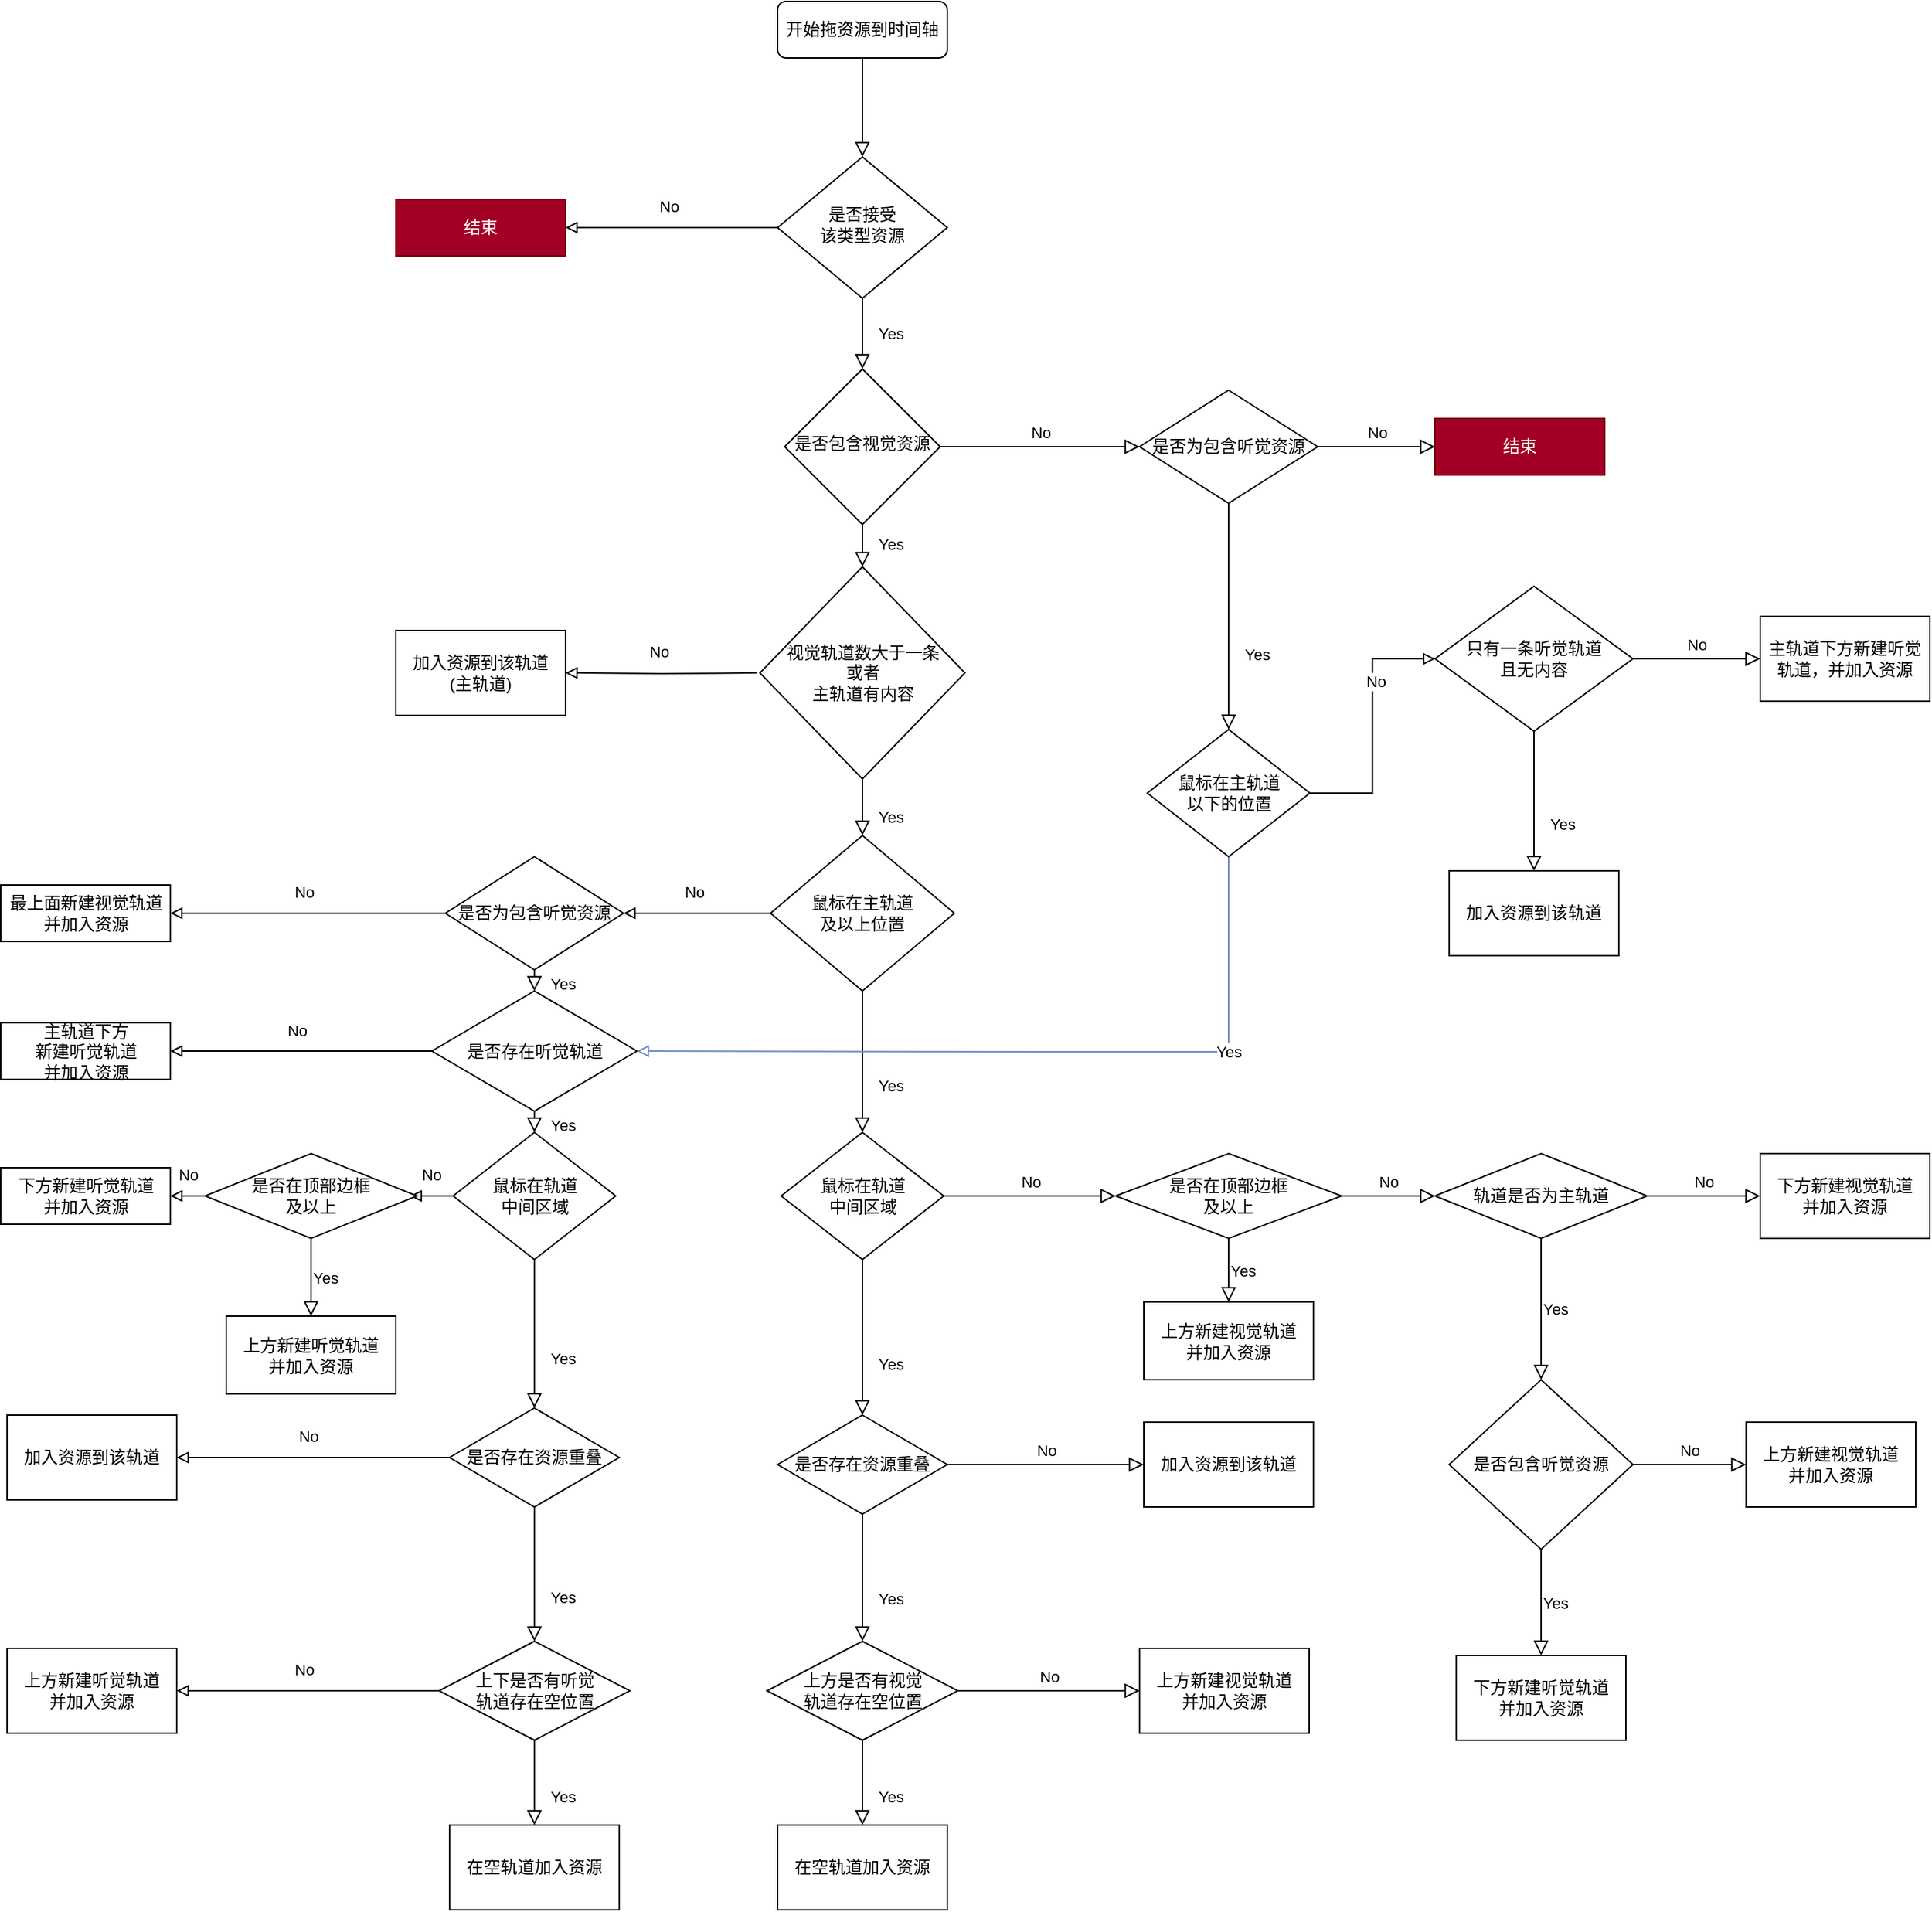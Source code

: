 <mxfile version="16.6.5" type="github" pages="5">
  <diagram id="C5RBs43oDa-KdzZeNtuy" name="加资源">
    <mxGraphModel dx="2425" dy="1273" grid="1" gridSize="10" guides="1" tooltips="1" connect="1" arrows="1" fold="1" page="1" pageScale="1" pageWidth="827" pageHeight="1169" math="0" shadow="0">
      <root>
        <mxCell id="WIyWlLk6GJQsqaUBKTNV-0" />
        <mxCell id="WIyWlLk6GJQsqaUBKTNV-1" parent="WIyWlLk6GJQsqaUBKTNV-0" />
        <mxCell id="WIyWlLk6GJQsqaUBKTNV-2" value="" style="rounded=0;html=1;jettySize=auto;orthogonalLoop=1;fontSize=11;endArrow=block;endFill=0;endSize=8;strokeWidth=1;shadow=0;labelBackgroundColor=none;edgeStyle=orthogonalEdgeStyle;" parent="WIyWlLk6GJQsqaUBKTNV-1" source="WIyWlLk6GJQsqaUBKTNV-3" target="WIyWlLk6GJQsqaUBKTNV-6" edge="1">
          <mxGeometry relative="1" as="geometry" />
        </mxCell>
        <mxCell id="WIyWlLk6GJQsqaUBKTNV-3" value="开始拖资源到时间轴" style="rounded=1;whiteSpace=wrap;html=1;fontSize=12;glass=0;strokeWidth=1;shadow=0;" parent="WIyWlLk6GJQsqaUBKTNV-1" vertex="1">
          <mxGeometry x="175" y="50" width="120" height="40" as="geometry" />
        </mxCell>
        <mxCell id="WIyWlLk6GJQsqaUBKTNV-4" value="Yes" style="rounded=0;html=1;jettySize=auto;orthogonalLoop=1;fontSize=11;endArrow=block;endFill=0;endSize=8;strokeWidth=1;shadow=0;labelBackgroundColor=none;edgeStyle=orthogonalEdgeStyle;" parent="WIyWlLk6GJQsqaUBKTNV-1" source="WIyWlLk6GJQsqaUBKTNV-6" target="WIyWlLk6GJQsqaUBKTNV-10" edge="1">
          <mxGeometry y="20" relative="1" as="geometry">
            <mxPoint as="offset" />
          </mxGeometry>
        </mxCell>
        <mxCell id="WIyWlLk6GJQsqaUBKTNV-6" value="是否接受&lt;br&gt;该类型资源" style="rhombus;whiteSpace=wrap;html=1;shadow=0;fontFamily=Helvetica;fontSize=12;align=center;strokeWidth=1;spacing=6;spacingTop=-4;" parent="WIyWlLk6GJQsqaUBKTNV-1" vertex="1">
          <mxGeometry x="175" y="160" width="120" height="100" as="geometry" />
        </mxCell>
        <mxCell id="WIyWlLk6GJQsqaUBKTNV-8" value="Yes" style="rounded=0;html=1;jettySize=auto;orthogonalLoop=1;fontSize=11;endArrow=block;endFill=0;endSize=8;strokeWidth=1;shadow=0;labelBackgroundColor=none;edgeStyle=orthogonalEdgeStyle;entryX=0.5;entryY=0;entryDx=0;entryDy=0;" parent="WIyWlLk6GJQsqaUBKTNV-1" source="WIyWlLk6GJQsqaUBKTNV-10" target="kVo2EOnCKwho9ZSmZPj_-33" edge="1">
          <mxGeometry x="0.333" y="20" relative="1" as="geometry">
            <mxPoint as="offset" />
          </mxGeometry>
        </mxCell>
        <mxCell id="WIyWlLk6GJQsqaUBKTNV-10" value="是否包含视觉资源" style="rhombus;whiteSpace=wrap;html=1;shadow=0;fontFamily=Helvetica;fontSize=12;align=center;strokeWidth=1;spacing=6;spacingTop=-4;" parent="WIyWlLk6GJQsqaUBKTNV-1" vertex="1">
          <mxGeometry x="180" y="310" width="110" height="110" as="geometry" />
        </mxCell>
        <mxCell id="kihT8yTP-zsvNt_6NwiB-5" value="" style="edgeStyle=orthogonalEdgeStyle;rounded=0;orthogonalLoop=1;jettySize=auto;html=1;entryX=1;entryY=0.5;entryDx=0;entryDy=0;endArrow=block;endFill=0;" parent="WIyWlLk6GJQsqaUBKTNV-1" source="WIyWlLk6GJQsqaUBKTNV-11" target="VnIIeza6wGG-whXCrfQa-4" edge="1">
          <mxGeometry relative="1" as="geometry">
            <mxPoint x="65" y="695" as="targetPoint" />
          </mxGeometry>
        </mxCell>
        <mxCell id="kihT8yTP-zsvNt_6NwiB-6" value="No" style="edgeLabel;html=1;align=center;verticalAlign=middle;resizable=0;points=[];" parent="kihT8yTP-zsvNt_6NwiB-5" vertex="1" connectable="0">
          <mxGeometry x="0.035" y="-1" relative="1" as="geometry">
            <mxPoint y="-14" as="offset" />
          </mxGeometry>
        </mxCell>
        <mxCell id="WIyWlLk6GJQsqaUBKTNV-11" value="鼠标在主轨道&lt;br&gt;及以上位置" style="rhombus;whiteSpace=wrap;html=1;rounded=0;" parent="WIyWlLk6GJQsqaUBKTNV-1" vertex="1">
          <mxGeometry x="170" y="640" width="130" height="110" as="geometry" />
        </mxCell>
        <mxCell id="kVo2EOnCKwho9ZSmZPj_-0" value="鼠标在轨道&lt;br&gt;中间区域" style="rhombus;whiteSpace=wrap;html=1;rounded=0;" parent="WIyWlLk6GJQsqaUBKTNV-1" vertex="1">
          <mxGeometry x="177.5" y="850" width="115" height="90" as="geometry" />
        </mxCell>
        <mxCell id="kVo2EOnCKwho9ZSmZPj_-3" value="Yes" style="rounded=0;html=1;jettySize=auto;orthogonalLoop=1;fontSize=11;endArrow=block;endFill=0;endSize=8;strokeWidth=1;shadow=0;labelBackgroundColor=none;edgeStyle=orthogonalEdgeStyle;exitX=0.5;exitY=1;exitDx=0;exitDy=0;entryX=0.5;entryY=0;entryDx=0;entryDy=0;" parent="WIyWlLk6GJQsqaUBKTNV-1" source="WIyWlLk6GJQsqaUBKTNV-11" target="kVo2EOnCKwho9ZSmZPj_-0" edge="1">
          <mxGeometry x="0.333" y="20" relative="1" as="geometry">
            <mxPoint as="offset" />
            <mxPoint x="245" y="605" as="sourcePoint" />
            <mxPoint x="245" y="685" as="targetPoint" />
          </mxGeometry>
        </mxCell>
        <mxCell id="kVo2EOnCKwho9ZSmZPj_-4" value="Yes" style="rounded=0;html=1;jettySize=auto;orthogonalLoop=1;fontSize=11;endArrow=block;endFill=0;endSize=8;strokeWidth=1;shadow=0;labelBackgroundColor=none;edgeStyle=orthogonalEdgeStyle;exitX=0.5;exitY=1;exitDx=0;exitDy=0;entryX=0.5;entryY=0;entryDx=0;entryDy=0;" parent="WIyWlLk6GJQsqaUBKTNV-1" source="kVo2EOnCKwho9ZSmZPj_-0" target="kVo2EOnCKwho9ZSmZPj_-5" edge="1">
          <mxGeometry x="0.333" y="20" relative="1" as="geometry">
            <mxPoint as="offset" />
            <mxPoint x="245" y="725" as="sourcePoint" />
            <mxPoint x="235" y="915" as="targetPoint" />
          </mxGeometry>
        </mxCell>
        <mxCell id="kVo2EOnCKwho9ZSmZPj_-5" value="是否存在资源重叠" style="rhombus;whiteSpace=wrap;html=1;rounded=0;" parent="WIyWlLk6GJQsqaUBKTNV-1" vertex="1">
          <mxGeometry x="175" y="1050" width="120" height="70" as="geometry" />
        </mxCell>
        <mxCell id="kVo2EOnCKwho9ZSmZPj_-6" value="Yes" style="rounded=0;html=1;jettySize=auto;orthogonalLoop=1;fontSize=11;endArrow=block;endFill=0;endSize=8;strokeWidth=1;shadow=0;labelBackgroundColor=none;edgeStyle=orthogonalEdgeStyle;entryX=0.5;entryY=0;entryDx=0;entryDy=0;exitX=0.5;exitY=1;exitDx=0;exitDy=0;" parent="WIyWlLk6GJQsqaUBKTNV-1" source="kVo2EOnCKwho9ZSmZPj_-5" target="LQBBWo4mk1jTgVN7056S-0" edge="1">
          <mxGeometry x="0.333" y="20" relative="1" as="geometry">
            <mxPoint as="offset" />
            <mxPoint x="290" y="1015" as="sourcePoint" />
            <mxPoint x="235" y="1035" as="targetPoint" />
          </mxGeometry>
        </mxCell>
        <mxCell id="kVo2EOnCKwho9ZSmZPj_-7" value="在空轨道加入资源" style="whiteSpace=wrap;html=1;rounded=0;glass=0;strokeWidth=1;shadow=0;" parent="WIyWlLk6GJQsqaUBKTNV-1" vertex="1">
          <mxGeometry x="175" y="1340" width="120" height="60" as="geometry" />
        </mxCell>
        <mxCell id="kVo2EOnCKwho9ZSmZPj_-15" value="是否在顶部边框&lt;br&gt;及以上" style="rhombus;whiteSpace=wrap;html=1;rounded=0;" parent="WIyWlLk6GJQsqaUBKTNV-1" vertex="1">
          <mxGeometry x="414" y="865" width="160" height="60" as="geometry" />
        </mxCell>
        <mxCell id="kVo2EOnCKwho9ZSmZPj_-18" value="No" style="edgeStyle=orthogonalEdgeStyle;rounded=0;html=1;jettySize=auto;orthogonalLoop=1;fontSize=11;endArrow=block;endFill=0;endSize=8;strokeWidth=1;shadow=0;labelBackgroundColor=none;entryX=0;entryY=0.5;entryDx=0;entryDy=0;exitX=1;exitY=0.5;exitDx=0;exitDy=0;" parent="WIyWlLk6GJQsqaUBKTNV-1" source="kVo2EOnCKwho9ZSmZPj_-0" target="kVo2EOnCKwho9ZSmZPj_-15" edge="1">
          <mxGeometry y="10" relative="1" as="geometry">
            <mxPoint as="offset" />
            <mxPoint x="300" y="550" as="sourcePoint" />
            <mxPoint x="440" y="550" as="targetPoint" />
          </mxGeometry>
        </mxCell>
        <mxCell id="kVo2EOnCKwho9ZSmZPj_-19" value="上方新建视觉轨道&lt;br&gt;并加入资源" style="whiteSpace=wrap;html=1;rounded=0;glass=0;strokeWidth=1;shadow=0;" parent="WIyWlLk6GJQsqaUBKTNV-1" vertex="1">
          <mxGeometry x="434" y="970" width="120" height="55" as="geometry" />
        </mxCell>
        <mxCell id="kVo2EOnCKwho9ZSmZPj_-21" value="Yes" style="edgeStyle=orthogonalEdgeStyle;rounded=0;html=1;jettySize=auto;orthogonalLoop=1;fontSize=11;endArrow=block;endFill=0;endSize=8;strokeWidth=1;shadow=0;labelBackgroundColor=none;entryX=0.5;entryY=0;entryDx=0;entryDy=0;exitX=0.5;exitY=1;exitDx=0;exitDy=0;" parent="WIyWlLk6GJQsqaUBKTNV-1" source="kVo2EOnCKwho9ZSmZPj_-15" target="kVo2EOnCKwho9ZSmZPj_-19" edge="1">
          <mxGeometry y="10" relative="1" as="geometry">
            <mxPoint as="offset" />
            <mxPoint x="440" y="765" as="sourcePoint" />
            <mxPoint x="575" y="765" as="targetPoint" />
          </mxGeometry>
        </mxCell>
        <mxCell id="kVo2EOnCKwho9ZSmZPj_-22" value="No" style="edgeStyle=orthogonalEdgeStyle;rounded=0;html=1;jettySize=auto;orthogonalLoop=1;fontSize=11;endArrow=block;endFill=0;endSize=8;strokeWidth=1;shadow=0;labelBackgroundColor=none;exitX=1;exitY=0.5;exitDx=0;exitDy=0;entryX=0;entryY=0.5;entryDx=0;entryDy=0;" parent="WIyWlLk6GJQsqaUBKTNV-1" source="kVo2EOnCKwho9ZSmZPj_-15" target="kVo2EOnCKwho9ZSmZPj_-23" edge="1">
          <mxGeometry y="10" relative="1" as="geometry">
            <mxPoint as="offset" />
            <mxPoint x="570" y="694.5" as="sourcePoint" />
            <mxPoint x="640" y="695" as="targetPoint" />
          </mxGeometry>
        </mxCell>
        <mxCell id="kVo2EOnCKwho9ZSmZPj_-23" value="轨道是否为主轨道" style="rhombus;whiteSpace=wrap;html=1;rounded=0;" parent="WIyWlLk6GJQsqaUBKTNV-1" vertex="1">
          <mxGeometry x="640" y="865" width="150" height="60" as="geometry" />
        </mxCell>
        <mxCell id="kVo2EOnCKwho9ZSmZPj_-26" value="Yes" style="edgeStyle=orthogonalEdgeStyle;rounded=0;html=1;jettySize=auto;orthogonalLoop=1;fontSize=11;endArrow=block;endFill=0;endSize=8;strokeWidth=1;shadow=0;labelBackgroundColor=none;exitX=0.5;exitY=1;exitDx=0;exitDy=0;entryX=0.5;entryY=0;entryDx=0;entryDy=0;" parent="WIyWlLk6GJQsqaUBKTNV-1" source="kVo2EOnCKwho9ZSmZPj_-23" target="kihT8yTP-zsvNt_6NwiB-25" edge="1">
          <mxGeometry y="10" relative="1" as="geometry">
            <mxPoint as="offset" />
            <mxPoint x="700" y="735" as="sourcePoint" />
            <mxPoint x="715" y="965" as="targetPoint" />
            <Array as="points" />
          </mxGeometry>
        </mxCell>
        <mxCell id="kVo2EOnCKwho9ZSmZPj_-28" value="下方新建视觉轨道&lt;br&gt;并加入资源" style="whiteSpace=wrap;html=1;rounded=0;" parent="WIyWlLk6GJQsqaUBKTNV-1" vertex="1">
          <mxGeometry x="870" y="865" width="120" height="60" as="geometry" />
        </mxCell>
        <mxCell id="kVo2EOnCKwho9ZSmZPj_-30" value="No" style="edgeStyle=orthogonalEdgeStyle;rounded=0;html=1;jettySize=auto;orthogonalLoop=1;fontSize=11;endArrow=block;endFill=0;endSize=8;strokeWidth=1;shadow=0;labelBackgroundColor=none;exitX=1;exitY=0.5;exitDx=0;exitDy=0;entryX=0;entryY=0.5;entryDx=0;entryDy=0;" parent="WIyWlLk6GJQsqaUBKTNV-1" source="kVo2EOnCKwho9ZSmZPj_-23" target="kVo2EOnCKwho9ZSmZPj_-28" edge="1">
          <mxGeometry y="10" relative="1" as="geometry">
            <mxPoint as="offset" />
            <mxPoint x="560" y="705" as="sourcePoint" />
            <mxPoint x="650" y="705" as="targetPoint" />
          </mxGeometry>
        </mxCell>
        <mxCell id="kVo2EOnCKwho9ZSmZPj_-33" value="视觉轨道数大于一条&lt;br&gt;或者&lt;br&gt;主轨道有内容" style="rhombus;whiteSpace=wrap;html=1;rounded=0;" parent="WIyWlLk6GJQsqaUBKTNV-1" vertex="1">
          <mxGeometry x="162.5" y="450" width="145" height="150" as="geometry" />
        </mxCell>
        <mxCell id="kVo2EOnCKwho9ZSmZPj_-34" value="Yes" style="rounded=0;html=1;jettySize=auto;orthogonalLoop=1;fontSize=11;endArrow=block;endFill=0;endSize=8;strokeWidth=1;shadow=0;labelBackgroundColor=none;edgeStyle=orthogonalEdgeStyle;entryX=0.5;entryY=0;entryDx=0;entryDy=0;exitX=0.5;exitY=1;exitDx=0;exitDy=0;" parent="WIyWlLk6GJQsqaUBKTNV-1" source="kVo2EOnCKwho9ZSmZPj_-33" target="WIyWlLk6GJQsqaUBKTNV-11" edge="1">
          <mxGeometry x="0.333" y="20" relative="1" as="geometry">
            <mxPoint as="offset" />
            <mxPoint x="260" y="570" as="sourcePoint" />
            <mxPoint x="260" y="640" as="targetPoint" />
          </mxGeometry>
        </mxCell>
        <mxCell id="VnIIeza6wGG-whXCrfQa-4" value="是否为包含听觉资源" style="rhombus;whiteSpace=wrap;html=1;" parent="WIyWlLk6GJQsqaUBKTNV-1" vertex="1">
          <mxGeometry x="-60" y="655" width="126" height="80" as="geometry" />
        </mxCell>
        <mxCell id="kihT8yTP-zsvNt_6NwiB-1" value="加入资源到该轨道" style="whiteSpace=wrap;html=1;rounded=0;glass=0;strokeWidth=1;shadow=0;" parent="WIyWlLk6GJQsqaUBKTNV-1" vertex="1">
          <mxGeometry x="434" y="1055" width="120" height="60" as="geometry" />
        </mxCell>
        <mxCell id="kihT8yTP-zsvNt_6NwiB-2" value="No" style="edgeStyle=orthogonalEdgeStyle;rounded=0;html=1;jettySize=auto;orthogonalLoop=1;fontSize=11;endArrow=block;endFill=0;endSize=8;strokeWidth=1;shadow=0;labelBackgroundColor=none;entryX=0;entryY=0.5;entryDx=0;entryDy=0;exitX=1;exitY=0.5;exitDx=0;exitDy=0;" parent="WIyWlLk6GJQsqaUBKTNV-1" source="kVo2EOnCKwho9ZSmZPj_-5" target="kihT8yTP-zsvNt_6NwiB-1" edge="1">
          <mxGeometry y="10" relative="1" as="geometry">
            <mxPoint as="offset" />
            <mxPoint x="307.5" y="1133.5" as="sourcePoint" />
            <mxPoint x="429" y="1133.5" as="targetPoint" />
          </mxGeometry>
        </mxCell>
        <mxCell id="kihT8yTP-zsvNt_6NwiB-19" value="Yes" style="rounded=0;html=1;jettySize=auto;orthogonalLoop=1;fontSize=11;endArrow=block;endFill=0;endSize=8;strokeWidth=1;shadow=0;labelBackgroundColor=none;edgeStyle=orthogonalEdgeStyle;exitX=0.5;exitY=1;exitDx=0;exitDy=0;entryX=0.5;entryY=0;entryDx=0;entryDy=0;" parent="WIyWlLk6GJQsqaUBKTNV-1" source="VnIIeza6wGG-whXCrfQa-4" target="kihT8yTP-zsvNt_6NwiB-20" edge="1">
          <mxGeometry x="0.333" y="20" relative="1" as="geometry">
            <mxPoint as="offset" />
            <mxPoint x="2.5" y="750" as="sourcePoint" />
            <mxPoint x="3" y="800" as="targetPoint" />
          </mxGeometry>
        </mxCell>
        <mxCell id="kihT8yTP-zsvNt_6NwiB-20" value="是否存在听觉轨道" style="rhombus;whiteSpace=wrap;html=1;" parent="WIyWlLk6GJQsqaUBKTNV-1" vertex="1">
          <mxGeometry x="-69.5" y="750" width="145" height="85" as="geometry" />
        </mxCell>
        <mxCell id="kihT8yTP-zsvNt_6NwiB-21" value="" style="edgeStyle=orthogonalEdgeStyle;rounded=0;orthogonalLoop=1;jettySize=auto;html=1;entryX=1;entryY=0.5;entryDx=0;entryDy=0;endArrow=block;endFill=0;exitX=0;exitY=0.5;exitDx=0;exitDy=0;" parent="WIyWlLk6GJQsqaUBKTNV-1" source="VnIIeza6wGG-whXCrfQa-4" target="kihT8yTP-zsvNt_6NwiB-23" edge="1">
          <mxGeometry relative="1" as="geometry">
            <mxPoint x="-69.5" y="695" as="sourcePoint" />
            <mxPoint x="-229.5" y="694.5" as="targetPoint" />
          </mxGeometry>
        </mxCell>
        <mxCell id="kihT8yTP-zsvNt_6NwiB-22" value="No" style="edgeLabel;html=1;align=center;verticalAlign=middle;resizable=0;points=[];" parent="kihT8yTP-zsvNt_6NwiB-21" vertex="1" connectable="0">
          <mxGeometry x="0.035" y="-1" relative="1" as="geometry">
            <mxPoint y="-14" as="offset" />
          </mxGeometry>
        </mxCell>
        <mxCell id="kihT8yTP-zsvNt_6NwiB-23" value="最上面新建视觉轨道&lt;br&gt;并加入资源" style="rounded=0;whiteSpace=wrap;html=1;fontSize=12;glass=0;strokeWidth=1;shadow=0;" parent="WIyWlLk6GJQsqaUBKTNV-1" vertex="1">
          <mxGeometry x="-374.5" y="675" width="120" height="40" as="geometry" />
        </mxCell>
        <mxCell id="kihT8yTP-zsvNt_6NwiB-24" value="上方新建视觉轨道&lt;br&gt;并加入资源" style="whiteSpace=wrap;html=1;rounded=0;glass=0;strokeWidth=1;shadow=0;" parent="WIyWlLk6GJQsqaUBKTNV-1" vertex="1">
          <mxGeometry x="860" y="1055" width="120" height="60" as="geometry" />
        </mxCell>
        <mxCell id="kihT8yTP-zsvNt_6NwiB-25" value="是否包含听觉资源" style="rhombus;whiteSpace=wrap;html=1;" parent="WIyWlLk6GJQsqaUBKTNV-1" vertex="1">
          <mxGeometry x="650" y="1025" width="130" height="120" as="geometry" />
        </mxCell>
        <mxCell id="kihT8yTP-zsvNt_6NwiB-26" value="No" style="edgeStyle=orthogonalEdgeStyle;rounded=0;html=1;jettySize=auto;orthogonalLoop=1;fontSize=11;endArrow=block;endFill=0;endSize=8;strokeWidth=1;shadow=0;labelBackgroundColor=none;exitX=1;exitY=0.5;exitDx=0;exitDy=0;" parent="WIyWlLk6GJQsqaUBKTNV-1" source="kihT8yTP-zsvNt_6NwiB-25" target="kihT8yTP-zsvNt_6NwiB-24" edge="1">
          <mxGeometry y="10" relative="1" as="geometry">
            <mxPoint as="offset" />
            <mxPoint x="790" y="1084.5" as="sourcePoint" />
            <mxPoint x="870" y="1084.5" as="targetPoint" />
          </mxGeometry>
        </mxCell>
        <mxCell id="kihT8yTP-zsvNt_6NwiB-27" value="Yes" style="edgeStyle=orthogonalEdgeStyle;rounded=0;html=1;jettySize=auto;orthogonalLoop=1;fontSize=11;endArrow=block;endFill=0;endSize=8;strokeWidth=1;shadow=0;labelBackgroundColor=none;exitX=0.5;exitY=1;exitDx=0;exitDy=0;entryX=0.5;entryY=0;entryDx=0;entryDy=0;" parent="WIyWlLk6GJQsqaUBKTNV-1" source="kihT8yTP-zsvNt_6NwiB-25" target="kihT8yTP-zsvNt_6NwiB-28" edge="1">
          <mxGeometry y="10" relative="1" as="geometry">
            <mxPoint as="offset" />
            <mxPoint x="714.5" y="1160" as="sourcePoint" />
            <mxPoint x="715" y="1230" as="targetPoint" />
            <Array as="points" />
          </mxGeometry>
        </mxCell>
        <mxCell id="kihT8yTP-zsvNt_6NwiB-28" value="下方新建听觉轨道&lt;br&gt;并加入资源" style="whiteSpace=wrap;html=1;rounded=0;glass=0;strokeWidth=1;shadow=0;" parent="WIyWlLk6GJQsqaUBKTNV-1" vertex="1">
          <mxGeometry x="655" y="1220" width="120" height="60" as="geometry" />
        </mxCell>
        <mxCell id="kihT8yTP-zsvNt_6NwiB-29" value="" style="edgeStyle=orthogonalEdgeStyle;rounded=0;orthogonalLoop=1;jettySize=auto;html=1;entryX=1;entryY=0.5;entryDx=0;entryDy=0;endArrow=block;endFill=0;" parent="WIyWlLk6GJQsqaUBKTNV-1" source="kihT8yTP-zsvNt_6NwiB-20" target="kihT8yTP-zsvNt_6NwiB-31" edge="1">
          <mxGeometry relative="1" as="geometry">
            <mxPoint x="-82.25" y="832.5" as="sourcePoint" />
            <mxPoint x="-251.75" y="832" as="targetPoint" />
          </mxGeometry>
        </mxCell>
        <mxCell id="kihT8yTP-zsvNt_6NwiB-30" value="No" style="edgeLabel;html=1;align=center;verticalAlign=middle;resizable=0;points=[];" parent="kihT8yTP-zsvNt_6NwiB-29" vertex="1" connectable="0">
          <mxGeometry x="0.035" y="-1" relative="1" as="geometry">
            <mxPoint y="-14" as="offset" />
          </mxGeometry>
        </mxCell>
        <mxCell id="kihT8yTP-zsvNt_6NwiB-31" value="主轨道下方&lt;br&gt;新建听觉轨道&lt;br&gt;并加入资源" style="rounded=0;whiteSpace=wrap;html=1;fontSize=12;glass=0;strokeWidth=1;shadow=0;" parent="WIyWlLk6GJQsqaUBKTNV-1" vertex="1">
          <mxGeometry x="-374.5" y="772.5" width="120" height="40" as="geometry" />
        </mxCell>
        <mxCell id="kihT8yTP-zsvNt_6NwiB-32" value="Yes" style="rounded=0;html=1;jettySize=auto;orthogonalLoop=1;fontSize=11;endArrow=block;endFill=0;endSize=8;strokeWidth=1;shadow=0;labelBackgroundColor=none;edgeStyle=orthogonalEdgeStyle;exitX=0.5;exitY=1;exitDx=0;exitDy=0;entryX=0.5;entryY=0;entryDx=0;entryDy=0;" parent="WIyWlLk6GJQsqaUBKTNV-1" source="kihT8yTP-zsvNt_6NwiB-20" target="kihT8yTP-zsvNt_6NwiB-34" edge="1">
          <mxGeometry x="0.333" y="20" relative="1" as="geometry">
            <mxPoint as="offset" />
            <mxPoint x="2.5" y="890" as="sourcePoint" />
            <mxPoint x="2.5" y="940" as="targetPoint" />
          </mxGeometry>
        </mxCell>
        <mxCell id="kihT8yTP-zsvNt_6NwiB-34" value="鼠标在轨道&lt;br&gt;中间区域" style="rhombus;whiteSpace=wrap;html=1;" parent="WIyWlLk6GJQsqaUBKTNV-1" vertex="1">
          <mxGeometry x="-54.5" y="850" width="115" height="90" as="geometry" />
        </mxCell>
        <mxCell id="kihT8yTP-zsvNt_6NwiB-35" value="上方新建听觉轨道&lt;br&gt;并加入资源" style="whiteSpace=wrap;html=1;rounded=0;glass=0;strokeWidth=1;shadow=0;" parent="WIyWlLk6GJQsqaUBKTNV-1" vertex="1">
          <mxGeometry x="-370" y="1215" width="120" height="60" as="geometry" />
        </mxCell>
        <mxCell id="kihT8yTP-zsvNt_6NwiB-36" value="Yes" style="rounded=0;html=1;jettySize=auto;orthogonalLoop=1;fontSize=11;endArrow=block;endFill=0;endSize=8;strokeWidth=1;shadow=0;labelBackgroundColor=none;edgeStyle=orthogonalEdgeStyle;entryX=0.5;entryY=0;entryDx=0;entryDy=0;exitX=0.5;exitY=1;exitDx=0;exitDy=0;" parent="WIyWlLk6GJQsqaUBKTNV-1" source="kihT8yTP-zsvNt_6NwiB-37" target="LQBBWo4mk1jTgVN7056S-4" edge="1">
          <mxGeometry x="0.333" y="20" relative="1" as="geometry">
            <mxPoint as="offset" />
            <mxPoint x="60.5" y="1025" as="sourcePoint" />
            <mxPoint x="5.5" y="1045" as="targetPoint" />
          </mxGeometry>
        </mxCell>
        <mxCell id="kihT8yTP-zsvNt_6NwiB-37" value="是否存在资源重叠" style="rhombus;whiteSpace=wrap;html=1;rounded=0;" parent="WIyWlLk6GJQsqaUBKTNV-1" vertex="1">
          <mxGeometry x="-57" y="1045" width="120" height="70" as="geometry" />
        </mxCell>
        <mxCell id="kihT8yTP-zsvNt_6NwiB-38" value="Yes" style="rounded=0;html=1;jettySize=auto;orthogonalLoop=1;fontSize=11;endArrow=block;endFill=0;endSize=8;strokeWidth=1;shadow=0;labelBackgroundColor=none;edgeStyle=orthogonalEdgeStyle;exitX=0.5;exitY=1;exitDx=0;exitDy=0;entryX=0.5;entryY=0;entryDx=0;entryDy=0;" parent="WIyWlLk6GJQsqaUBKTNV-1" source="kihT8yTP-zsvNt_6NwiB-34" target="kihT8yTP-zsvNt_6NwiB-37" edge="1">
          <mxGeometry x="0.333" y="20" relative="1" as="geometry">
            <mxPoint as="offset" />
            <mxPoint x="5.5" y="950" as="sourcePoint" />
            <mxPoint x="5.5" y="925" as="targetPoint" />
          </mxGeometry>
        </mxCell>
        <mxCell id="kihT8yTP-zsvNt_6NwiB-40" value="加入资源到该轨道" style="whiteSpace=wrap;html=1;rounded=0;glass=0;strokeWidth=1;shadow=0;" parent="WIyWlLk6GJQsqaUBKTNV-1" vertex="1">
          <mxGeometry x="-370" y="1050" width="120" height="60" as="geometry" />
        </mxCell>
        <mxCell id="kihT8yTP-zsvNt_6NwiB-41" value="" style="edgeStyle=orthogonalEdgeStyle;rounded=0;orthogonalLoop=1;jettySize=auto;html=1;entryX=1;entryY=0.5;entryDx=0;entryDy=0;endArrow=block;endFill=0;exitX=0;exitY=0.5;exitDx=0;exitDy=0;" parent="WIyWlLk6GJQsqaUBKTNV-1" source="kihT8yTP-zsvNt_6NwiB-37" target="kihT8yTP-zsvNt_6NwiB-40" edge="1">
          <mxGeometry relative="1" as="geometry">
            <mxPoint x="-69.5" y="1079.5" as="sourcePoint" />
            <mxPoint x="-169.5" y="1079.5" as="targetPoint" />
          </mxGeometry>
        </mxCell>
        <mxCell id="kihT8yTP-zsvNt_6NwiB-42" value="No" style="edgeLabel;html=1;align=center;verticalAlign=middle;resizable=0;points=[];" parent="kihT8yTP-zsvNt_6NwiB-41" vertex="1" connectable="0">
          <mxGeometry x="0.035" y="-1" relative="1" as="geometry">
            <mxPoint y="-14" as="offset" />
          </mxGeometry>
        </mxCell>
        <mxCell id="kihT8yTP-zsvNt_6NwiB-43" value="" style="edgeStyle=orthogonalEdgeStyle;rounded=0;orthogonalLoop=1;jettySize=auto;html=1;entryX=0.966;entryY=0.5;entryDx=0;entryDy=0;endArrow=block;endFill=0;exitX=0;exitY=0.5;exitDx=0;exitDy=0;entryPerimeter=0;" parent="WIyWlLk6GJQsqaUBKTNV-1" source="kihT8yTP-zsvNt_6NwiB-34" target="kihT8yTP-zsvNt_6NwiB-45" edge="1">
          <mxGeometry relative="1" as="geometry">
            <mxPoint x="-60" y="894.5" as="sourcePoint" />
            <mxPoint x="-160" y="894.5" as="targetPoint" />
          </mxGeometry>
        </mxCell>
        <mxCell id="kihT8yTP-zsvNt_6NwiB-44" value="No" style="edgeLabel;html=1;align=center;verticalAlign=middle;resizable=0;points=[];" parent="kihT8yTP-zsvNt_6NwiB-43" vertex="1" connectable="0">
          <mxGeometry x="0.035" y="-1" relative="1" as="geometry">
            <mxPoint y="-14" as="offset" />
          </mxGeometry>
        </mxCell>
        <mxCell id="kihT8yTP-zsvNt_6NwiB-45" value="是否在顶部边框&lt;br&gt;及以上" style="rhombus;whiteSpace=wrap;html=1;rounded=0;" parent="WIyWlLk6GJQsqaUBKTNV-1" vertex="1">
          <mxGeometry x="-230" y="865" width="150" height="60" as="geometry" />
        </mxCell>
        <mxCell id="kihT8yTP-zsvNt_6NwiB-46" value="上方新建听觉轨道&lt;br&gt;并加入资源" style="whiteSpace=wrap;html=1;rounded=0;glass=0;strokeWidth=1;shadow=0;" parent="WIyWlLk6GJQsqaUBKTNV-1" vertex="1">
          <mxGeometry x="-215" y="980" width="120" height="55" as="geometry" />
        </mxCell>
        <mxCell id="kihT8yTP-zsvNt_6NwiB-47" value="Yes" style="edgeStyle=orthogonalEdgeStyle;rounded=0;html=1;jettySize=auto;orthogonalLoop=1;fontSize=11;endArrow=block;endFill=0;endSize=8;strokeWidth=1;shadow=0;labelBackgroundColor=none;entryX=0.5;entryY=0;entryDx=0;entryDy=0;exitX=0.5;exitY=1;exitDx=0;exitDy=0;" parent="WIyWlLk6GJQsqaUBKTNV-1" source="kihT8yTP-zsvNt_6NwiB-45" target="kihT8yTP-zsvNt_6NwiB-46" edge="1">
          <mxGeometry y="10" relative="1" as="geometry">
            <mxPoint as="offset" />
            <mxPoint x="-175.5" y="935" as="sourcePoint" />
            <mxPoint x="-175.5" y="980" as="targetPoint" />
          </mxGeometry>
        </mxCell>
        <mxCell id="kihT8yTP-zsvNt_6NwiB-49" value="" style="edgeStyle=orthogonalEdgeStyle;rounded=0;orthogonalLoop=1;jettySize=auto;html=1;endArrow=block;endFill=0;exitX=0;exitY=0.5;exitDx=0;exitDy=0;entryX=1;entryY=0.5;entryDx=0;entryDy=0;" parent="WIyWlLk6GJQsqaUBKTNV-1" source="kihT8yTP-zsvNt_6NwiB-45" target="kihT8yTP-zsvNt_6NwiB-51" edge="1">
          <mxGeometry relative="1" as="geometry">
            <mxPoint x="-260" y="894.5" as="sourcePoint" />
            <mxPoint x="-235" y="895" as="targetPoint" />
          </mxGeometry>
        </mxCell>
        <mxCell id="kihT8yTP-zsvNt_6NwiB-50" value="No" style="edgeLabel;html=1;align=center;verticalAlign=middle;resizable=0;points=[];" parent="kihT8yTP-zsvNt_6NwiB-49" vertex="1" connectable="0">
          <mxGeometry x="0.035" y="-1" relative="1" as="geometry">
            <mxPoint y="-14" as="offset" />
          </mxGeometry>
        </mxCell>
        <mxCell id="kihT8yTP-zsvNt_6NwiB-51" value="下方新建听觉轨道&lt;br&gt;并加入资源" style="rounded=0;whiteSpace=wrap;html=1;fontSize=12;glass=0;strokeWidth=1;shadow=0;" parent="WIyWlLk6GJQsqaUBKTNV-1" vertex="1">
          <mxGeometry x="-374.5" y="875" width="120" height="40" as="geometry" />
        </mxCell>
        <mxCell id="kihT8yTP-zsvNt_6NwiB-53" value="是否为包含听觉资源" style="rhombus;whiteSpace=wrap;html=1;" parent="WIyWlLk6GJQsqaUBKTNV-1" vertex="1">
          <mxGeometry x="431" y="325" width="126" height="80" as="geometry" />
        </mxCell>
        <mxCell id="kihT8yTP-zsvNt_6NwiB-54" value="No" style="edgeStyle=orthogonalEdgeStyle;rounded=0;html=1;jettySize=auto;orthogonalLoop=1;fontSize=11;endArrow=block;endFill=0;endSize=8;strokeWidth=1;shadow=0;labelBackgroundColor=none;exitX=1;exitY=0.5;exitDx=0;exitDy=0;entryX=0;entryY=0.5;entryDx=0;entryDy=0;" parent="WIyWlLk6GJQsqaUBKTNV-1" source="WIyWlLk6GJQsqaUBKTNV-10" target="kihT8yTP-zsvNt_6NwiB-53" edge="1">
          <mxGeometry y="10" relative="1" as="geometry">
            <mxPoint as="offset" />
            <mxPoint x="300" y="364.5" as="sourcePoint" />
            <mxPoint x="419" y="364.5" as="targetPoint" />
          </mxGeometry>
        </mxCell>
        <mxCell id="kihT8yTP-zsvNt_6NwiB-55" value="结束" style="rounded=0;whiteSpace=wrap;html=1;fontSize=12;glass=0;strokeWidth=1;shadow=0;fillColor=#a20025;fontColor=#ffffff;strokeColor=#6F0000;" parent="WIyWlLk6GJQsqaUBKTNV-1" vertex="1">
          <mxGeometry x="640" y="345" width="120" height="40" as="geometry" />
        </mxCell>
        <mxCell id="kihT8yTP-zsvNt_6NwiB-56" value="No" style="edgeStyle=orthogonalEdgeStyle;rounded=0;html=1;jettySize=auto;orthogonalLoop=1;fontSize=11;endArrow=block;endFill=0;endSize=8;strokeWidth=1;shadow=0;labelBackgroundColor=none;exitX=1;exitY=0.5;exitDx=0;exitDy=0;entryX=0;entryY=0.5;entryDx=0;entryDy=0;" parent="WIyWlLk6GJQsqaUBKTNV-1" source="kihT8yTP-zsvNt_6NwiB-53" target="kihT8yTP-zsvNt_6NwiB-55" edge="1">
          <mxGeometry y="10" relative="1" as="geometry">
            <mxPoint as="offset" />
            <mxPoint x="741" y="364.5" as="sourcePoint" />
            <mxPoint x="860" y="364.5" as="targetPoint" />
          </mxGeometry>
        </mxCell>
        <mxCell id="kihT8yTP-zsvNt_6NwiB-58" value="Yes" style="rounded=0;html=1;jettySize=auto;orthogonalLoop=1;fontSize=11;endArrow=block;endFill=0;endSize=8;strokeWidth=1;shadow=0;labelBackgroundColor=none;edgeStyle=orthogonalEdgeStyle;exitX=0.5;exitY=1;exitDx=0;exitDy=0;entryX=0.5;entryY=0;entryDx=0;entryDy=0;" parent="WIyWlLk6GJQsqaUBKTNV-1" source="kihT8yTP-zsvNt_6NwiB-53" target="kihT8yTP-zsvNt_6NwiB-59" edge="1">
          <mxGeometry x="0.333" y="20" relative="1" as="geometry">
            <mxPoint as="offset" />
            <mxPoint x="655" y="420" as="sourcePoint" />
            <mxPoint x="655" y="510" as="targetPoint" />
          </mxGeometry>
        </mxCell>
        <mxCell id="kihT8yTP-zsvNt_6NwiB-70" value="" style="edgeStyle=orthogonalEdgeStyle;rounded=0;orthogonalLoop=1;jettySize=auto;html=1;endArrow=block;endFill=0;" parent="WIyWlLk6GJQsqaUBKTNV-1" source="kihT8yTP-zsvNt_6NwiB-59" target="kihT8yTP-zsvNt_6NwiB-69" edge="1">
          <mxGeometry relative="1" as="geometry" />
        </mxCell>
        <mxCell id="kihT8yTP-zsvNt_6NwiB-71" value="No" style="edgeLabel;html=1;align=center;verticalAlign=middle;resizable=0;points=[];" parent="kihT8yTP-zsvNt_6NwiB-70" vertex="1" connectable="0">
          <mxGeometry x="0.159" y="-2" relative="1" as="geometry">
            <mxPoint y="-17" as="offset" />
          </mxGeometry>
        </mxCell>
        <mxCell id="fFjq-R4n1qTOAuXd0oIH-1" value="" style="edgeStyle=orthogonalEdgeStyle;rounded=0;orthogonalLoop=1;jettySize=auto;html=1;entryX=1;entryY=0.5;entryDx=0;entryDy=0;endArrow=block;endFill=0;fillColor=#dae8fc;strokeColor=#6c8ebf;" parent="WIyWlLk6GJQsqaUBKTNV-1" source="kihT8yTP-zsvNt_6NwiB-59" target="kihT8yTP-zsvNt_6NwiB-20" edge="1">
          <mxGeometry relative="1" as="geometry">
            <mxPoint x="494" y="750" as="targetPoint" />
            <Array as="points">
              <mxPoint x="494" y="793" />
              <mxPoint x="370" y="793" />
            </Array>
          </mxGeometry>
        </mxCell>
        <mxCell id="fFjq-R4n1qTOAuXd0oIH-2" value="Yes" style="edgeLabel;html=1;align=center;verticalAlign=middle;resizable=0;points=[];" parent="fFjq-R4n1qTOAuXd0oIH-1" vertex="1" connectable="0">
          <mxGeometry x="-0.504" relative="1" as="geometry">
            <mxPoint as="offset" />
          </mxGeometry>
        </mxCell>
        <mxCell id="kihT8yTP-zsvNt_6NwiB-59" value="鼠标在主轨道&lt;br&gt;以下的位置" style="rhombus;whiteSpace=wrap;html=1;rounded=0;" parent="WIyWlLk6GJQsqaUBKTNV-1" vertex="1">
          <mxGeometry x="436.5" y="565" width="115" height="90" as="geometry" />
        </mxCell>
        <mxCell id="kihT8yTP-zsvNt_6NwiB-61" value="结束" style="rounded=0;whiteSpace=wrap;html=1;fontSize=12;glass=0;strokeWidth=1;shadow=0;fillColor=#a20025;fontColor=#ffffff;strokeColor=#6F0000;" parent="WIyWlLk6GJQsqaUBKTNV-1" vertex="1">
          <mxGeometry x="-95" y="190" width="120" height="40" as="geometry" />
        </mxCell>
        <mxCell id="kihT8yTP-zsvNt_6NwiB-62" value="" style="edgeStyle=orthogonalEdgeStyle;rounded=0;orthogonalLoop=1;jettySize=auto;html=1;endArrow=block;endFill=0;exitX=0;exitY=0.5;exitDx=0;exitDy=0;entryX=1;entryY=0.5;entryDx=0;entryDy=0;" parent="WIyWlLk6GJQsqaUBKTNV-1" source="WIyWlLk6GJQsqaUBKTNV-6" target="kihT8yTP-zsvNt_6NwiB-61" edge="1">
          <mxGeometry relative="1" as="geometry">
            <mxPoint x="170" y="209.5" as="sourcePoint" />
            <mxPoint x="10" y="210" as="targetPoint" />
          </mxGeometry>
        </mxCell>
        <mxCell id="kihT8yTP-zsvNt_6NwiB-63" value="No" style="edgeLabel;html=1;align=center;verticalAlign=middle;resizable=0;points=[];" parent="kihT8yTP-zsvNt_6NwiB-62" vertex="1" connectable="0">
          <mxGeometry x="0.035" y="-1" relative="1" as="geometry">
            <mxPoint y="-14" as="offset" />
          </mxGeometry>
        </mxCell>
        <mxCell id="kihT8yTP-zsvNt_6NwiB-64" value="加入资源到该轨道&lt;br&gt;(主轨道)" style="rounded=0;whiteSpace=wrap;html=1;" parent="WIyWlLk6GJQsqaUBKTNV-1" vertex="1">
          <mxGeometry x="-95" y="495" width="120" height="60" as="geometry" />
        </mxCell>
        <mxCell id="kihT8yTP-zsvNt_6NwiB-65" value="" style="edgeStyle=orthogonalEdgeStyle;rounded=0;orthogonalLoop=1;jettySize=auto;html=1;entryX=1;entryY=0.5;entryDx=0;entryDy=0;endArrow=block;endFill=0;" parent="WIyWlLk6GJQsqaUBKTNV-1" target="kihT8yTP-zsvNt_6NwiB-64" edge="1">
          <mxGeometry relative="1" as="geometry">
            <mxPoint x="160" y="525" as="sourcePoint" />
            <mxPoint x="-50" y="524.5" as="targetPoint" />
          </mxGeometry>
        </mxCell>
        <mxCell id="kihT8yTP-zsvNt_6NwiB-66" value="No" style="edgeLabel;html=1;align=center;verticalAlign=middle;resizable=0;points=[];" parent="kihT8yTP-zsvNt_6NwiB-65" vertex="1" connectable="0">
          <mxGeometry x="0.035" y="-1" relative="1" as="geometry">
            <mxPoint y="-14" as="offset" />
          </mxGeometry>
        </mxCell>
        <mxCell id="kihT8yTP-zsvNt_6NwiB-69" value="只有一条听觉轨道&lt;br&gt;且无内容" style="rhombus;whiteSpace=wrap;html=1;rounded=0;" parent="WIyWlLk6GJQsqaUBKTNV-1" vertex="1">
          <mxGeometry x="640" y="463.75" width="140" height="102.5" as="geometry" />
        </mxCell>
        <mxCell id="kihT8yTP-zsvNt_6NwiB-72" value="加入资源到该轨道" style="whiteSpace=wrap;html=1;rounded=0;" parent="WIyWlLk6GJQsqaUBKTNV-1" vertex="1">
          <mxGeometry x="650" y="665" width="120" height="60" as="geometry" />
        </mxCell>
        <mxCell id="kihT8yTP-zsvNt_6NwiB-73" value="主轨道下方新建听觉轨道，并加入资源" style="whiteSpace=wrap;html=1;rounded=0;" parent="WIyWlLk6GJQsqaUBKTNV-1" vertex="1">
          <mxGeometry x="870" y="485" width="120" height="60" as="geometry" />
        </mxCell>
        <mxCell id="kihT8yTP-zsvNt_6NwiB-74" value="No" style="edgeStyle=orthogonalEdgeStyle;rounded=0;html=1;jettySize=auto;orthogonalLoop=1;fontSize=11;endArrow=block;endFill=0;endSize=8;strokeWidth=1;shadow=0;labelBackgroundColor=none;exitX=1;exitY=0.5;exitDx=0;exitDy=0;entryX=0;entryY=0.5;entryDx=0;entryDy=0;" parent="WIyWlLk6GJQsqaUBKTNV-1" source="kihT8yTP-zsvNt_6NwiB-69" target="kihT8yTP-zsvNt_6NwiB-73" edge="1">
          <mxGeometry y="10" relative="1" as="geometry">
            <mxPoint as="offset" />
            <mxPoint x="970" y="514.5" as="sourcePoint" />
            <mxPoint x="1081" y="514.5" as="targetPoint" />
          </mxGeometry>
        </mxCell>
        <mxCell id="kihT8yTP-zsvNt_6NwiB-75" value="Yes" style="rounded=0;html=1;jettySize=auto;orthogonalLoop=1;fontSize=11;endArrow=block;endFill=0;endSize=8;strokeWidth=1;shadow=0;labelBackgroundColor=none;edgeStyle=orthogonalEdgeStyle;exitX=0.5;exitY=1;exitDx=0;exitDy=0;" parent="WIyWlLk6GJQsqaUBKTNV-1" source="kihT8yTP-zsvNt_6NwiB-69" target="kihT8yTP-zsvNt_6NwiB-72" edge="1">
          <mxGeometry x="0.333" y="20" relative="1" as="geometry">
            <mxPoint as="offset" />
            <mxPoint x="709.5" y="585" as="sourcePoint" />
            <mxPoint x="709.5" y="650" as="targetPoint" />
          </mxGeometry>
        </mxCell>
        <mxCell id="LQBBWo4mk1jTgVN7056S-0" value="上方是否有视觉&lt;br&gt;轨道存在空位置" style="rhombus;whiteSpace=wrap;html=1;rounded=0;" parent="WIyWlLk6GJQsqaUBKTNV-1" vertex="1">
          <mxGeometry x="167.5" y="1210" width="135" height="70" as="geometry" />
        </mxCell>
        <mxCell id="LQBBWo4mk1jTgVN7056S-1" value="Yes" style="rounded=0;html=1;jettySize=auto;orthogonalLoop=1;fontSize=11;endArrow=block;endFill=0;endSize=8;strokeWidth=1;shadow=0;labelBackgroundColor=none;edgeStyle=orthogonalEdgeStyle;entryX=0.5;entryY=0;entryDx=0;entryDy=0;exitX=0.5;exitY=1;exitDx=0;exitDy=0;" parent="WIyWlLk6GJQsqaUBKTNV-1" source="LQBBWo4mk1jTgVN7056S-0" target="kVo2EOnCKwho9ZSmZPj_-7" edge="1">
          <mxGeometry x="0.333" y="20" relative="1" as="geometry">
            <mxPoint as="offset" />
            <mxPoint x="237" y="1290" as="sourcePoint" />
            <mxPoint x="237" y="1380" as="targetPoint" />
          </mxGeometry>
        </mxCell>
        <mxCell id="LQBBWo4mk1jTgVN7056S-2" value="No" style="edgeStyle=orthogonalEdgeStyle;rounded=0;html=1;jettySize=auto;orthogonalLoop=1;fontSize=11;endArrow=block;endFill=0;endSize=8;strokeWidth=1;shadow=0;labelBackgroundColor=none;exitX=1;exitY=0.5;exitDx=0;exitDy=0;" parent="WIyWlLk6GJQsqaUBKTNV-1" source="LQBBWo4mk1jTgVN7056S-0" target="LQBBWo4mk1jTgVN7056S-3" edge="1">
          <mxGeometry y="10" relative="1" as="geometry">
            <mxPoint as="offset" />
            <mxPoint x="320" y="1244.5" as="sourcePoint" />
            <mxPoint x="459" y="1244.5" as="targetPoint" />
          </mxGeometry>
        </mxCell>
        <mxCell id="LQBBWo4mk1jTgVN7056S-3" value="上方新建视觉轨道&lt;br&gt;并加入资源" style="whiteSpace=wrap;html=1;rounded=0;glass=0;strokeWidth=1;shadow=0;" parent="WIyWlLk6GJQsqaUBKTNV-1" vertex="1">
          <mxGeometry x="431" y="1215" width="120" height="60" as="geometry" />
        </mxCell>
        <mxCell id="LQBBWo4mk1jTgVN7056S-4" value="上下是否有听觉&lt;br&gt;轨道存在空位置" style="rhombus;whiteSpace=wrap;html=1;rounded=0;" parent="WIyWlLk6GJQsqaUBKTNV-1" vertex="1">
          <mxGeometry x="-64.5" y="1210" width="135" height="70" as="geometry" />
        </mxCell>
        <mxCell id="LQBBWo4mk1jTgVN7056S-5" value="" style="edgeStyle=orthogonalEdgeStyle;rounded=0;orthogonalLoop=1;jettySize=auto;html=1;endArrow=block;endFill=0;entryX=1;entryY=0.5;entryDx=0;entryDy=0;" parent="WIyWlLk6GJQsqaUBKTNV-1" source="LQBBWo4mk1jTgVN7056S-4" target="kihT8yTP-zsvNt_6NwiB-35" edge="1">
          <mxGeometry relative="1" as="geometry">
            <mxPoint x="-69.5" y="1275" as="sourcePoint" />
            <mxPoint x="-220" y="1275" as="targetPoint" />
          </mxGeometry>
        </mxCell>
        <mxCell id="LQBBWo4mk1jTgVN7056S-6" value="No" style="edgeLabel;html=1;align=center;verticalAlign=middle;resizable=0;points=[];" parent="LQBBWo4mk1jTgVN7056S-5" vertex="1" connectable="0">
          <mxGeometry x="0.035" y="-1" relative="1" as="geometry">
            <mxPoint y="-14" as="offset" />
          </mxGeometry>
        </mxCell>
        <mxCell id="LQBBWo4mk1jTgVN7056S-7" value="在空轨道加入资源" style="whiteSpace=wrap;html=1;rounded=0;glass=0;strokeWidth=1;shadow=0;" parent="WIyWlLk6GJQsqaUBKTNV-1" vertex="1">
          <mxGeometry x="-57" y="1340" width="120" height="60" as="geometry" />
        </mxCell>
        <mxCell id="LQBBWo4mk1jTgVN7056S-9" value="Yes" style="rounded=0;html=1;jettySize=auto;orthogonalLoop=1;fontSize=11;endArrow=block;endFill=0;endSize=8;strokeWidth=1;shadow=0;labelBackgroundColor=none;edgeStyle=orthogonalEdgeStyle;entryX=0.5;entryY=0;entryDx=0;entryDy=0;exitX=0.5;exitY=1;exitDx=0;exitDy=0;" parent="WIyWlLk6GJQsqaUBKTNV-1" source="LQBBWo4mk1jTgVN7056S-4" target="LQBBWo4mk1jTgVN7056S-7" edge="1">
          <mxGeometry x="0.333" y="20" relative="1" as="geometry">
            <mxPoint as="offset" />
            <mxPoint x="29.5" y="1320" as="sourcePoint" />
            <mxPoint x="29.5" y="1380" as="targetPoint" />
          </mxGeometry>
        </mxCell>
      </root>
    </mxGraphModel>
  </diagram>
  <diagram id="Rr1n58u3NFqm8fZEyVR6" name="单块移动">
    <mxGraphModel dx="2448" dy="1216" grid="1" gridSize="10" guides="1" tooltips="1" connect="1" arrows="1" fold="1" page="1" pageScale="1" pageWidth="850" pageHeight="1100" math="0" shadow="0">
      <root>
        <mxCell id="dmKN5q7iSDAU5Qc1QMQp-0" />
        <mxCell id="dmKN5q7iSDAU5Qc1QMQp-1" parent="dmKN5q7iSDAU5Qc1QMQp-0" />
        <mxCell id="dmKN5q7iSDAU5Qc1QMQp-6" value="" style="edgeStyle=orthogonalEdgeStyle;rounded=0;orthogonalLoop=1;jettySize=auto;html=1;" parent="dmKN5q7iSDAU5Qc1QMQp-1" source="dmKN5q7iSDAU5Qc1QMQp-2" target="dmKN5q7iSDAU5Qc1QMQp-5" edge="1">
          <mxGeometry relative="1" as="geometry" />
        </mxCell>
        <mxCell id="dmKN5q7iSDAU5Qc1QMQp-2" value="拖拽单个块" style="whiteSpace=wrap;html=1;rounded=1;" parent="dmKN5q7iSDAU5Qc1QMQp-1" vertex="1">
          <mxGeometry x="290" y="140" width="120" height="60" as="geometry" />
        </mxCell>
        <mxCell id="KCohR-afpF4vjvtAX7LV-11" value="" style="edgeStyle=orthogonalEdgeStyle;rounded=0;orthogonalLoop=1;jettySize=auto;html=1;" parent="dmKN5q7iSDAU5Qc1QMQp-1" source="dmKN5q7iSDAU5Qc1QMQp-5" target="KCohR-afpF4vjvtAX7LV-10" edge="1">
          <mxGeometry relative="1" as="geometry" />
        </mxCell>
        <mxCell id="63hhbdDPUBGtZ07ph6DM-0" value="Yes" style="edgeLabel;html=1;align=center;verticalAlign=middle;resizable=0;points=[];" parent="KCohR-afpF4vjvtAX7LV-11" vertex="1" connectable="0">
          <mxGeometry x="0.021" y="-2" relative="1" as="geometry">
            <mxPoint as="offset" />
          </mxGeometry>
        </mxCell>
        <mxCell id="63hhbdDPUBGtZ07ph6DM-23" value="" style="edgeStyle=orthogonalEdgeStyle;rounded=0;orthogonalLoop=1;jettySize=auto;html=1;" parent="dmKN5q7iSDAU5Qc1QMQp-1" source="dmKN5q7iSDAU5Qc1QMQp-5" target="63hhbdDPUBGtZ07ph6DM-22" edge="1">
          <mxGeometry relative="1" as="geometry" />
        </mxCell>
        <mxCell id="63hhbdDPUBGtZ07ph6DM-28" value="No" style="edgeLabel;html=1;align=center;verticalAlign=middle;resizable=0;points=[];" parent="63hhbdDPUBGtZ07ph6DM-23" vertex="1" connectable="0">
          <mxGeometry x="-0.095" y="2" relative="1" as="geometry">
            <mxPoint as="offset" />
          </mxGeometry>
        </mxCell>
        <mxCell id="dmKN5q7iSDAU5Qc1QMQp-5" value="拖拽块是否&lt;br&gt;包含视觉资源" style="rhombus;whiteSpace=wrap;html=1;" parent="dmKN5q7iSDAU5Qc1QMQp-1" vertex="1">
          <mxGeometry x="295" y="280" width="110" height="90" as="geometry" />
        </mxCell>
        <mxCell id="63hhbdDPUBGtZ07ph6DM-6" value="" style="edgeStyle=orthogonalEdgeStyle;rounded=0;orthogonalLoop=1;jettySize=auto;html=1;" parent="dmKN5q7iSDAU5Qc1QMQp-1" source="KCohR-afpF4vjvtAX7LV-2" target="63hhbdDPUBGtZ07ph6DM-5" edge="1">
          <mxGeometry relative="1" as="geometry" />
        </mxCell>
        <mxCell id="63hhbdDPUBGtZ07ph6DM-7" value="No" style="edgeLabel;html=1;align=center;verticalAlign=middle;resizable=0;points=[];" parent="63hhbdDPUBGtZ07ph6DM-6" vertex="1" connectable="0">
          <mxGeometry x="-0.24" y="-1" relative="1" as="geometry">
            <mxPoint y="1" as="offset" />
          </mxGeometry>
        </mxCell>
        <mxCell id="02J0k29qTCWWc6wI6qlb-8" value="" style="edgeStyle=orthogonalEdgeStyle;rounded=0;orthogonalLoop=1;jettySize=auto;html=1;entryX=0.5;entryY=0;entryDx=0;entryDy=0;" parent="dmKN5q7iSDAU5Qc1QMQp-1" source="KCohR-afpF4vjvtAX7LV-2" target="02J0k29qTCWWc6wI6qlb-7" edge="1">
          <mxGeometry relative="1" as="geometry">
            <mxPoint x="670" y="560" as="targetPoint" />
          </mxGeometry>
        </mxCell>
        <mxCell id="02J0k29qTCWWc6wI6qlb-11" value="Yes" style="edgeLabel;html=1;align=center;verticalAlign=middle;resizable=0;points=[];" parent="02J0k29qTCWWc6wI6qlb-8" vertex="1" connectable="0">
          <mxGeometry x="-0.166" y="-1" relative="1" as="geometry">
            <mxPoint as="offset" />
          </mxGeometry>
        </mxCell>
        <mxCell id="KCohR-afpF4vjvtAX7LV-2" value="鼠标在主轨道&lt;br&gt;以及以上区域" style="rhombus;whiteSpace=wrap;html=1;" parent="dmKN5q7iSDAU5Qc1QMQp-1" vertex="1">
          <mxGeometry x="630" y="445.25" width="120" height="80" as="geometry" />
        </mxCell>
        <mxCell id="63hhbdDPUBGtZ07ph6DM-32" value="" style="edgeStyle=orthogonalEdgeStyle;rounded=0;orthogonalLoop=1;jettySize=auto;html=1;exitX=0.5;exitY=1;exitDx=0;exitDy=0;" parent="dmKN5q7iSDAU5Qc1QMQp-1" source="KCohR-afpF4vjvtAX7LV-10" target="63hhbdDPUBGtZ07ph6DM-31" edge="1">
          <mxGeometry relative="1" as="geometry">
            <mxPoint x="350" y="580" as="sourcePoint" />
          </mxGeometry>
        </mxCell>
        <mxCell id="63hhbdDPUBGtZ07ph6DM-33" value="Yes" style="edgeLabel;html=1;align=center;verticalAlign=middle;resizable=0;points=[];" parent="63hhbdDPUBGtZ07ph6DM-32" vertex="1" connectable="0">
          <mxGeometry x="-0.079" y="-2" relative="1" as="geometry">
            <mxPoint as="offset" />
          </mxGeometry>
        </mxCell>
        <mxCell id="63hhbdDPUBGtZ07ph6DM-35" value="" style="edgeStyle=orthogonalEdgeStyle;rounded=0;orthogonalLoop=1;jettySize=auto;html=1;" parent="dmKN5q7iSDAU5Qc1QMQp-1" source="KCohR-afpF4vjvtAX7LV-10" target="63hhbdDPUBGtZ07ph6DM-34" edge="1">
          <mxGeometry relative="1" as="geometry" />
        </mxCell>
        <mxCell id="63hhbdDPUBGtZ07ph6DM-36" value="No" style="edgeLabel;html=1;align=center;verticalAlign=middle;resizable=0;points=[];" parent="63hhbdDPUBGtZ07ph6DM-35" vertex="1" connectable="0">
          <mxGeometry x="0.089" relative="1" as="geometry">
            <mxPoint as="offset" />
          </mxGeometry>
        </mxCell>
        <mxCell id="KCohR-afpF4vjvtAX7LV-10" value="&lt;span&gt;鼠标在主轨道&lt;/span&gt;&lt;br&gt;&lt;span&gt;以及以上区域&lt;/span&gt;" style="rhombus;whiteSpace=wrap;html=1;" parent="dmKN5q7iSDAU5Qc1QMQp-1" vertex="1">
          <mxGeometry x="295" y="431.25" width="110" height="107.5" as="geometry" />
        </mxCell>
        <mxCell id="63hhbdDPUBGtZ07ph6DM-3" value="移动资源到&lt;br&gt;空位置" style="whiteSpace=wrap;html=1;" parent="dmKN5q7iSDAU5Qc1QMQp-1" vertex="1">
          <mxGeometry x="630" y="726" width="120" height="60" as="geometry" />
        </mxCell>
        <mxCell id="63hhbdDPUBGtZ07ph6DM-10" value="" style="edgeStyle=orthogonalEdgeStyle;rounded=0;orthogonalLoop=1;jettySize=auto;html=1;" parent="dmKN5q7iSDAU5Qc1QMQp-1" source="63hhbdDPUBGtZ07ph6DM-5" target="63hhbdDPUBGtZ07ph6DM-9" edge="1">
          <mxGeometry relative="1" as="geometry" />
        </mxCell>
        <mxCell id="63hhbdDPUBGtZ07ph6DM-43" value="Yes" style="edgeLabel;html=1;align=center;verticalAlign=middle;resizable=0;points=[];" parent="63hhbdDPUBGtZ07ph6DM-10" vertex="1" connectable="0">
          <mxGeometry x="-0.113" relative="1" as="geometry">
            <mxPoint as="offset" />
          </mxGeometry>
        </mxCell>
        <mxCell id="63hhbdDPUBGtZ07ph6DM-12" value="" style="edgeStyle=orthogonalEdgeStyle;rounded=0;orthogonalLoop=1;jettySize=auto;html=1;" parent="dmKN5q7iSDAU5Qc1QMQp-1" source="63hhbdDPUBGtZ07ph6DM-5" target="63hhbdDPUBGtZ07ph6DM-11" edge="1">
          <mxGeometry relative="1" as="geometry" />
        </mxCell>
        <mxCell id="63hhbdDPUBGtZ07ph6DM-19" value="No" style="edgeLabel;html=1;align=center;verticalAlign=middle;resizable=0;points=[];" parent="63hhbdDPUBGtZ07ph6DM-12" vertex="1" connectable="0">
          <mxGeometry x="-0.143" y="2" relative="1" as="geometry">
            <mxPoint y="1" as="offset" />
          </mxGeometry>
        </mxCell>
        <mxCell id="63hhbdDPUBGtZ07ph6DM-5" value="鼠标在听觉&lt;br&gt;轨道内" style="rhombus;whiteSpace=wrap;html=1;" parent="dmKN5q7iSDAU5Qc1QMQp-1" vertex="1">
          <mxGeometry x="830" y="445.25" width="100" height="80" as="geometry" />
        </mxCell>
        <mxCell id="63hhbdDPUBGtZ07ph6DM-16" value="" style="edgeStyle=orthogonalEdgeStyle;rounded=0;orthogonalLoop=1;jettySize=auto;html=1;" parent="dmKN5q7iSDAU5Qc1QMQp-1" source="63hhbdDPUBGtZ07ph6DM-9" target="63hhbdDPUBGtZ07ph6DM-15" edge="1">
          <mxGeometry relative="1" as="geometry" />
        </mxCell>
        <mxCell id="63hhbdDPUBGtZ07ph6DM-20" value="No" style="edgeLabel;html=1;align=center;verticalAlign=middle;resizable=0;points=[];" parent="63hhbdDPUBGtZ07ph6DM-16" vertex="1" connectable="0">
          <mxGeometry x="-0.15" y="3" relative="1" as="geometry">
            <mxPoint y="1" as="offset" />
          </mxGeometry>
        </mxCell>
        <mxCell id="OF_CqURioAe3XaeWaTqM-17" value="" style="edgeStyle=orthogonalEdgeStyle;rounded=0;orthogonalLoop=1;jettySize=auto;html=1;" edge="1" parent="dmKN5q7iSDAU5Qc1QMQp-1" source="63hhbdDPUBGtZ07ph6DM-9" target="OF_CqURioAe3XaeWaTqM-16">
          <mxGeometry relative="1" as="geometry" />
        </mxCell>
        <mxCell id="OF_CqURioAe3XaeWaTqM-18" value="Yes" style="edgeLabel;html=1;align=center;verticalAlign=middle;resizable=0;points=[];" vertex="1" connectable="0" parent="OF_CqURioAe3XaeWaTqM-17">
          <mxGeometry x="-0.14" y="2" relative="1" as="geometry">
            <mxPoint as="offset" />
          </mxGeometry>
        </mxCell>
        <mxCell id="63hhbdDPUBGtZ07ph6DM-9" value="是否有资源&lt;br&gt;重叠" style="rhombus;whiteSpace=wrap;html=1;" parent="dmKN5q7iSDAU5Qc1QMQp-1" vertex="1">
          <mxGeometry x="835" y="646.5" width="90" height="80" as="geometry" />
        </mxCell>
        <mxCell id="63hhbdDPUBGtZ07ph6DM-11" value="最下方新加听觉轨道&lt;br&gt;加入资源" style="whiteSpace=wrap;html=1;" parent="dmKN5q7iSDAU5Qc1QMQp-1" vertex="1">
          <mxGeometry x="1000" y="455.25" width="120" height="60" as="geometry" />
        </mxCell>
        <mxCell id="63hhbdDPUBGtZ07ph6DM-15" value="移动资源到该位置" style="whiteSpace=wrap;html=1;" parent="dmKN5q7iSDAU5Qc1QMQp-1" vertex="1">
          <mxGeometry x="1000" y="656.5" width="120" height="60" as="geometry" />
        </mxCell>
        <mxCell id="63hhbdDPUBGtZ07ph6DM-17" value="上方新加听觉轨道&lt;br&gt;加入资源" style="whiteSpace=wrap;html=1;" parent="dmKN5q7iSDAU5Qc1QMQp-1" vertex="1">
          <mxGeometry x="1000" y="790" width="120" height="60" as="geometry" />
        </mxCell>
        <mxCell id="63hhbdDPUBGtZ07ph6DM-24" value="" style="edgeStyle=orthogonalEdgeStyle;rounded=0;orthogonalLoop=1;jettySize=auto;html=1;" parent="dmKN5q7iSDAU5Qc1QMQp-1" source="63hhbdDPUBGtZ07ph6DM-22" target="KCohR-afpF4vjvtAX7LV-2" edge="1">
          <mxGeometry relative="1" as="geometry" />
        </mxCell>
        <mxCell id="63hhbdDPUBGtZ07ph6DM-29" value="Yes" style="edgeLabel;html=1;align=center;verticalAlign=middle;resizable=0;points=[];" parent="63hhbdDPUBGtZ07ph6DM-24" vertex="1" connectable="0">
          <mxGeometry x="-0.148" y="1" relative="1" as="geometry">
            <mxPoint as="offset" />
          </mxGeometry>
        </mxCell>
        <mxCell id="63hhbdDPUBGtZ07ph6DM-26" value="" style="edgeStyle=orthogonalEdgeStyle;rounded=0;orthogonalLoop=1;jettySize=auto;html=1;" parent="dmKN5q7iSDAU5Qc1QMQp-1" source="63hhbdDPUBGtZ07ph6DM-22" target="63hhbdDPUBGtZ07ph6DM-25" edge="1">
          <mxGeometry relative="1" as="geometry" />
        </mxCell>
        <mxCell id="63hhbdDPUBGtZ07ph6DM-30" value="No" style="edgeLabel;html=1;align=center;verticalAlign=middle;resizable=0;points=[];" parent="63hhbdDPUBGtZ07ph6DM-26" vertex="1" connectable="0">
          <mxGeometry x="0.2" y="1" relative="1" as="geometry">
            <mxPoint x="-14" y="1" as="offset" />
          </mxGeometry>
        </mxCell>
        <mxCell id="63hhbdDPUBGtZ07ph6DM-22" value="是否包含&lt;br&gt;听觉资源" style="rhombus;whiteSpace=wrap;html=1;" parent="dmKN5q7iSDAU5Qc1QMQp-1" vertex="1">
          <mxGeometry x="650" y="284.75" width="80" height="80" as="geometry" />
        </mxCell>
        <mxCell id="63hhbdDPUBGtZ07ph6DM-25" value="不可能" style="whiteSpace=wrap;html=1;fillColor=#a20025;fontColor=#ffffff;strokeColor=#6F0000;" parent="dmKN5q7iSDAU5Qc1QMQp-1" vertex="1">
          <mxGeometry x="820" y="294.75" width="120" height="60" as="geometry" />
        </mxCell>
        <mxCell id="63hhbdDPUBGtZ07ph6DM-59" value="" style="edgeStyle=orthogonalEdgeStyle;rounded=0;orthogonalLoop=1;jettySize=auto;html=1;" parent="dmKN5q7iSDAU5Qc1QMQp-1" source="63hhbdDPUBGtZ07ph6DM-31" target="63hhbdDPUBGtZ07ph6DM-58" edge="1">
          <mxGeometry relative="1" as="geometry" />
        </mxCell>
        <mxCell id="63hhbdDPUBGtZ07ph6DM-60" value="Yes" style="edgeLabel;html=1;align=center;verticalAlign=middle;resizable=0;points=[];" parent="63hhbdDPUBGtZ07ph6DM-59" vertex="1" connectable="0">
          <mxGeometry x="-0.2" relative="1" as="geometry">
            <mxPoint as="offset" />
          </mxGeometry>
        </mxCell>
        <mxCell id="63hhbdDPUBGtZ07ph6DM-67" value="" style="edgeStyle=orthogonalEdgeStyle;rounded=0;orthogonalLoop=1;jettySize=auto;html=1;" parent="dmKN5q7iSDAU5Qc1QMQp-1" source="63hhbdDPUBGtZ07ph6DM-31" target="63hhbdDPUBGtZ07ph6DM-66" edge="1">
          <mxGeometry relative="1" as="geometry" />
        </mxCell>
        <mxCell id="02J0k29qTCWWc6wI6qlb-16" value="No" style="edgeLabel;html=1;align=center;verticalAlign=middle;resizable=0;points=[];" parent="63hhbdDPUBGtZ07ph6DM-67" vertex="1" connectable="0">
          <mxGeometry x="-0.167" relative="1" as="geometry">
            <mxPoint as="offset" />
          </mxGeometry>
        </mxCell>
        <mxCell id="63hhbdDPUBGtZ07ph6DM-31" value="鼠标在&lt;br&gt;视觉轨道内" style="rhombus;whiteSpace=wrap;html=1;" parent="dmKN5q7iSDAU5Qc1QMQp-1" vertex="1">
          <mxGeometry x="300" y="636.25" width="100" height="80" as="geometry" />
        </mxCell>
        <mxCell id="63hhbdDPUBGtZ07ph6DM-38" value="" style="edgeStyle=orthogonalEdgeStyle;rounded=0;orthogonalLoop=1;jettySize=auto;html=1;exitX=0;exitY=0.5;exitDx=0;exitDy=0;" parent="dmKN5q7iSDAU5Qc1QMQp-1" source="02J0k29qTCWWc6wI6qlb-0" target="63hhbdDPUBGtZ07ph6DM-37" edge="1">
          <mxGeometry relative="1" as="geometry">
            <mxPoint x="-30" y="510" as="sourcePoint" />
          </mxGeometry>
        </mxCell>
        <mxCell id="63hhbdDPUBGtZ07ph6DM-41" value="No" style="edgeLabel;html=1;align=center;verticalAlign=middle;resizable=0;points=[];" parent="63hhbdDPUBGtZ07ph6DM-38" vertex="1" connectable="0">
          <mxGeometry x="-0.133" relative="1" as="geometry">
            <mxPoint as="offset" />
          </mxGeometry>
        </mxCell>
        <mxCell id="63hhbdDPUBGtZ07ph6DM-40" value="" style="edgeStyle=orthogonalEdgeStyle;rounded=0;orthogonalLoop=1;jettySize=auto;html=1;" parent="dmKN5q7iSDAU5Qc1QMQp-1" source="63hhbdDPUBGtZ07ph6DM-34" target="63hhbdDPUBGtZ07ph6DM-39" edge="1">
          <mxGeometry relative="1" as="geometry" />
        </mxCell>
        <mxCell id="63hhbdDPUBGtZ07ph6DM-42" value="Yes" style="edgeLabel;html=1;align=center;verticalAlign=middle;resizable=0;points=[];" parent="63hhbdDPUBGtZ07ph6DM-40" vertex="1" connectable="0">
          <mxGeometry x="-0.15" y="-1" relative="1" as="geometry">
            <mxPoint as="offset" />
          </mxGeometry>
        </mxCell>
        <mxCell id="02J0k29qTCWWc6wI6qlb-1" value="" style="edgeStyle=orthogonalEdgeStyle;rounded=0;orthogonalLoop=1;jettySize=auto;html=1;" parent="dmKN5q7iSDAU5Qc1QMQp-1" source="63hhbdDPUBGtZ07ph6DM-34" target="02J0k29qTCWWc6wI6qlb-0" edge="1">
          <mxGeometry relative="1" as="geometry" />
        </mxCell>
        <mxCell id="02J0k29qTCWWc6wI6qlb-6" value="No" style="edgeLabel;html=1;align=center;verticalAlign=middle;resizable=0;points=[];" parent="02J0k29qTCWWc6wI6qlb-1" vertex="1" connectable="0">
          <mxGeometry x="-0.287" y="1" relative="1" as="geometry">
            <mxPoint as="offset" />
          </mxGeometry>
        </mxCell>
        <mxCell id="63hhbdDPUBGtZ07ph6DM-34" value="&lt;span&gt;是否包含&lt;/span&gt;&lt;br&gt;&lt;span&gt;听觉资源&lt;/span&gt;" style="rhombus;whiteSpace=wrap;html=1;" parent="dmKN5q7iSDAU5Qc1QMQp-1" vertex="1">
          <mxGeometry x="130" y="445" width="80" height="80" as="geometry" />
        </mxCell>
        <mxCell id="63hhbdDPUBGtZ07ph6DM-37" value="最上方新加视觉轨道&lt;br&gt;并加入资源" style="whiteSpace=wrap;html=1;" parent="dmKN5q7iSDAU5Qc1QMQp-1" vertex="1">
          <mxGeometry x="-220" y="455.5" width="120" height="60" as="geometry" />
        </mxCell>
        <mxCell id="63hhbdDPUBGtZ07ph6DM-45" value="" style="edgeStyle=orthogonalEdgeStyle;rounded=0;orthogonalLoop=1;jettySize=auto;html=1;" parent="dmKN5q7iSDAU5Qc1QMQp-1" source="63hhbdDPUBGtZ07ph6DM-39" target="63hhbdDPUBGtZ07ph6DM-44" edge="1">
          <mxGeometry relative="1" as="geometry" />
        </mxCell>
        <mxCell id="63hhbdDPUBGtZ07ph6DM-48" value="Yes" style="edgeLabel;html=1;align=center;verticalAlign=middle;resizable=0;points=[];" parent="63hhbdDPUBGtZ07ph6DM-45" vertex="1" connectable="0">
          <mxGeometry x="-0.1" relative="1" as="geometry">
            <mxPoint as="offset" />
          </mxGeometry>
        </mxCell>
        <mxCell id="63hhbdDPUBGtZ07ph6DM-54" value="" style="edgeStyle=orthogonalEdgeStyle;rounded=0;orthogonalLoop=1;jettySize=auto;html=1;" parent="dmKN5q7iSDAU5Qc1QMQp-1" source="63hhbdDPUBGtZ07ph6DM-39" target="63hhbdDPUBGtZ07ph6DM-53" edge="1">
          <mxGeometry relative="1" as="geometry" />
        </mxCell>
        <mxCell id="63hhbdDPUBGtZ07ph6DM-55" value="No" style="edgeLabel;html=1;align=center;verticalAlign=middle;resizable=0;points=[];" parent="63hhbdDPUBGtZ07ph6DM-54" vertex="1" connectable="0">
          <mxGeometry x="-0.067" y="1" relative="1" as="geometry">
            <mxPoint as="offset" />
          </mxGeometry>
        </mxCell>
        <mxCell id="63hhbdDPUBGtZ07ph6DM-39" value="&lt;span&gt;鼠标在听觉&lt;/span&gt;&lt;br&gt;&lt;span&gt;轨道内&lt;/span&gt;" style="rhombus;whiteSpace=wrap;html=1;" parent="dmKN5q7iSDAU5Qc1QMQp-1" vertex="1">
          <mxGeometry x="130" y="646.25" width="80" height="80" as="geometry" />
        </mxCell>
        <mxCell id="63hhbdDPUBGtZ07ph6DM-51" value="" style="edgeStyle=orthogonalEdgeStyle;rounded=0;orthogonalLoop=1;jettySize=auto;html=1;" parent="dmKN5q7iSDAU5Qc1QMQp-1" source="63hhbdDPUBGtZ07ph6DM-44" target="63hhbdDPUBGtZ07ph6DM-50" edge="1">
          <mxGeometry relative="1" as="geometry" />
        </mxCell>
        <mxCell id="63hhbdDPUBGtZ07ph6DM-52" value="No" style="edgeLabel;html=1;align=center;verticalAlign=middle;resizable=0;points=[];" parent="63hhbdDPUBGtZ07ph6DM-51" vertex="1" connectable="0">
          <mxGeometry x="-0.067" y="-1" relative="1" as="geometry">
            <mxPoint as="offset" />
          </mxGeometry>
        </mxCell>
        <mxCell id="OF_CqURioAe3XaeWaTqM-1" value="" style="edgeStyle=orthogonalEdgeStyle;rounded=0;orthogonalLoop=1;jettySize=auto;html=1;" edge="1" parent="dmKN5q7iSDAU5Qc1QMQp-1" source="63hhbdDPUBGtZ07ph6DM-44" target="OF_CqURioAe3XaeWaTqM-0">
          <mxGeometry relative="1" as="geometry" />
        </mxCell>
        <mxCell id="OF_CqURioAe3XaeWaTqM-9" value="Yes" style="edgeLabel;html=1;align=center;verticalAlign=middle;resizable=0;points=[];" vertex="1" connectable="0" parent="OF_CqURioAe3XaeWaTqM-1">
          <mxGeometry x="-0.067" relative="1" as="geometry">
            <mxPoint as="offset" />
          </mxGeometry>
        </mxCell>
        <mxCell id="63hhbdDPUBGtZ07ph6DM-44" value="是否有资源&lt;br&gt;重叠" style="rhombus;whiteSpace=wrap;html=1;" parent="dmKN5q7iSDAU5Qc1QMQp-1" vertex="1">
          <mxGeometry x="125" y="784" width="90" height="80" as="geometry" />
        </mxCell>
        <mxCell id="63hhbdDPUBGtZ07ph6DM-46" value="&lt;span&gt;上方新加听觉轨道&lt;/span&gt;&lt;br&gt;加入听觉资源" style="whiteSpace=wrap;html=1;" parent="dmKN5q7iSDAU5Qc1QMQp-1" vertex="1">
          <mxGeometry x="-40" y="920" width="120" height="60" as="geometry" />
        </mxCell>
        <mxCell id="63hhbdDPUBGtZ07ph6DM-50" value="加入听觉资源" style="whiteSpace=wrap;html=1;" parent="dmKN5q7iSDAU5Qc1QMQp-1" vertex="1">
          <mxGeometry x="-40" y="794" width="120" height="60" as="geometry" />
        </mxCell>
        <mxCell id="63hhbdDPUBGtZ07ph6DM-53" value="&lt;span&gt;最下方新加听觉轨道&lt;/span&gt;&lt;br&gt;&lt;span&gt;加入听觉资源&lt;/span&gt;" style="whiteSpace=wrap;html=1;" parent="dmKN5q7iSDAU5Qc1QMQp-1" vertex="1">
          <mxGeometry x="-40" y="656.25" width="120" height="60" as="geometry" />
        </mxCell>
        <mxCell id="63hhbdDPUBGtZ07ph6DM-65" value="" style="edgeStyle=orthogonalEdgeStyle;rounded=0;orthogonalLoop=1;jettySize=auto;html=1;" parent="dmKN5q7iSDAU5Qc1QMQp-1" source="63hhbdDPUBGtZ07ph6DM-58" target="63hhbdDPUBGtZ07ph6DM-64" edge="1">
          <mxGeometry relative="1" as="geometry" />
        </mxCell>
        <mxCell id="02J0k29qTCWWc6wI6qlb-15" value="No" style="edgeLabel;html=1;align=center;verticalAlign=middle;resizable=0;points=[];" parent="63hhbdDPUBGtZ07ph6DM-65" vertex="1" connectable="0">
          <mxGeometry x="-0.164" y="2" relative="1" as="geometry">
            <mxPoint y="1" as="offset" />
          </mxGeometry>
        </mxCell>
        <mxCell id="OF_CqURioAe3XaeWaTqM-7" value="" style="edgeStyle=orthogonalEdgeStyle;rounded=0;orthogonalLoop=1;jettySize=auto;html=1;" edge="1" parent="dmKN5q7iSDAU5Qc1QMQp-1" source="63hhbdDPUBGtZ07ph6DM-58" target="OF_CqURioAe3XaeWaTqM-6">
          <mxGeometry relative="1" as="geometry" />
        </mxCell>
        <mxCell id="OF_CqURioAe3XaeWaTqM-10" value="Yes" style="edgeLabel;html=1;align=center;verticalAlign=middle;resizable=0;points=[];" vertex="1" connectable="0" parent="OF_CqURioAe3XaeWaTqM-7">
          <mxGeometry x="-0.179" y="2" relative="1" as="geometry">
            <mxPoint as="offset" />
          </mxGeometry>
        </mxCell>
        <mxCell id="63hhbdDPUBGtZ07ph6DM-58" value="是否有资源&lt;br&gt;重叠" style="rhombus;whiteSpace=wrap;html=1;" parent="dmKN5q7iSDAU5Qc1QMQp-1" vertex="1">
          <mxGeometry x="305" y="784" width="90" height="80" as="geometry" />
        </mxCell>
        <mxCell id="63hhbdDPUBGtZ07ph6DM-61" value="上方新加视觉轨道&lt;br&gt;加入资源" style="whiteSpace=wrap;html=1;" parent="dmKN5q7iSDAU5Qc1QMQp-1" vertex="1">
          <mxGeometry x="450" y="930" width="120" height="60" as="geometry" />
        </mxCell>
        <mxCell id="63hhbdDPUBGtZ07ph6DM-64" value="移动资源到该位置" style="whiteSpace=wrap;html=1;" parent="dmKN5q7iSDAU5Qc1QMQp-1" vertex="1">
          <mxGeometry x="450" y="794" width="120" height="60" as="geometry" />
        </mxCell>
        <mxCell id="63hhbdDPUBGtZ07ph6DM-66" value="最上方新加视觉轨道&lt;br&gt;加入资源" style="whiteSpace=wrap;html=1;" parent="dmKN5q7iSDAU5Qc1QMQp-1" vertex="1">
          <mxGeometry x="450" y="646.75" width="120" height="60" as="geometry" />
        </mxCell>
        <mxCell id="02J0k29qTCWWc6wI6qlb-4" value="" style="edgeStyle=orthogonalEdgeStyle;rounded=0;orthogonalLoop=1;jettySize=auto;html=1;" parent="dmKN5q7iSDAU5Qc1QMQp-1" source="02J0k29qTCWWc6wI6qlb-0" target="02J0k29qTCWWc6wI6qlb-3" edge="1">
          <mxGeometry relative="1" as="geometry" />
        </mxCell>
        <mxCell id="02J0k29qTCWWc6wI6qlb-5" value="Yes" style="edgeLabel;html=1;align=center;verticalAlign=middle;resizable=0;points=[];" parent="02J0k29qTCWWc6wI6qlb-4" vertex="1" connectable="0">
          <mxGeometry x="-0.099" relative="1" as="geometry">
            <mxPoint as="offset" />
          </mxGeometry>
        </mxCell>
        <mxCell id="02J0k29qTCWWc6wI6qlb-0" value="查询所有视觉轨道&lt;br&gt;是否有空位置" style="rhombus;whiteSpace=wrap;html=1;" parent="dmKN5q7iSDAU5Qc1QMQp-1" vertex="1">
          <mxGeometry x="-50" y="438" width="140" height="95" as="geometry" />
        </mxCell>
        <mxCell id="02J0k29qTCWWc6wI6qlb-3" value="移动资源到&lt;br&gt;空位置" style="whiteSpace=wrap;html=1;" parent="dmKN5q7iSDAU5Qc1QMQp-1" vertex="1">
          <mxGeometry x="-40" y="586.25" width="120" height="43.75" as="geometry" />
        </mxCell>
        <mxCell id="02J0k29qTCWWc6wI6qlb-9" value="" style="edgeStyle=orthogonalEdgeStyle;rounded=0;orthogonalLoop=1;jettySize=auto;html=1;exitX=0.5;exitY=1;exitDx=0;exitDy=0;" parent="dmKN5q7iSDAU5Qc1QMQp-1" source="02J0k29qTCWWc6wI6qlb-7" target="63hhbdDPUBGtZ07ph6DM-3" edge="1">
          <mxGeometry relative="1" as="geometry">
            <mxPoint x="670" y="650" as="sourcePoint" />
          </mxGeometry>
        </mxCell>
        <mxCell id="02J0k29qTCWWc6wI6qlb-10" value="Yes" style="edgeLabel;html=1;align=center;verticalAlign=middle;resizable=0;points=[];" parent="02J0k29qTCWWc6wI6qlb-9" vertex="1" connectable="0">
          <mxGeometry x="-0.226" y="2" relative="1" as="geometry">
            <mxPoint as="offset" />
          </mxGeometry>
        </mxCell>
        <mxCell id="02J0k29qTCWWc6wI6qlb-13" value="" style="edgeStyle=orthogonalEdgeStyle;rounded=0;orthogonalLoop=1;jettySize=auto;html=1;" parent="dmKN5q7iSDAU5Qc1QMQp-1" source="02J0k29qTCWWc6wI6qlb-7" target="02J0k29qTCWWc6wI6qlb-12" edge="1">
          <mxGeometry relative="1" as="geometry" />
        </mxCell>
        <mxCell id="02J0k29qTCWWc6wI6qlb-14" value="No" style="edgeLabel;html=1;align=center;verticalAlign=middle;resizable=0;points=[];" parent="02J0k29qTCWWc6wI6qlb-13" vertex="1" connectable="0">
          <mxGeometry x="-0.18" y="-1" relative="1" as="geometry">
            <mxPoint as="offset" />
          </mxGeometry>
        </mxCell>
        <mxCell id="02J0k29qTCWWc6wI6qlb-7" value="查询所有听觉轨道&lt;br&gt;是否有空位置" style="rhombus;whiteSpace=wrap;html=1;" parent="dmKN5q7iSDAU5Qc1QMQp-1" vertex="1">
          <mxGeometry x="622.5" y="566.25" width="135" height="83.75" as="geometry" />
        </mxCell>
        <mxCell id="02J0k29qTCWWc6wI6qlb-12" value="主轨道下方新建听觉&lt;br&gt;轨道，加入资源" style="whiteSpace=wrap;html=1;" parent="dmKN5q7iSDAU5Qc1QMQp-1" vertex="1">
          <mxGeometry x="450" y="578.12" width="120" height="60" as="geometry" />
        </mxCell>
        <mxCell id="OF_CqURioAe3XaeWaTqM-2" value="" style="edgeStyle=orthogonalEdgeStyle;rounded=0;orthogonalLoop=1;jettySize=auto;html=1;" edge="1" parent="dmKN5q7iSDAU5Qc1QMQp-1" source="OF_CqURioAe3XaeWaTqM-0" target="63hhbdDPUBGtZ07ph6DM-46">
          <mxGeometry relative="1" as="geometry" />
        </mxCell>
        <mxCell id="OF_CqURioAe3XaeWaTqM-3" value="No" style="edgeLabel;html=1;align=center;verticalAlign=middle;resizable=0;points=[];" vertex="1" connectable="0" parent="OF_CqURioAe3XaeWaTqM-2">
          <mxGeometry x="0.28" relative="1" as="geometry">
            <mxPoint x="6" as="offset" />
          </mxGeometry>
        </mxCell>
        <mxCell id="OF_CqURioAe3XaeWaTqM-5" value="" style="edgeStyle=orthogonalEdgeStyle;rounded=0;orthogonalLoop=1;jettySize=auto;html=1;" edge="1" parent="dmKN5q7iSDAU5Qc1QMQp-1" source="OF_CqURioAe3XaeWaTqM-0" target="OF_CqURioAe3XaeWaTqM-4">
          <mxGeometry relative="1" as="geometry" />
        </mxCell>
        <mxCell id="OF_CqURioAe3XaeWaTqM-14" value="Yes" style="edgeLabel;html=1;align=center;verticalAlign=middle;resizable=0;points=[];" vertex="1" connectable="0" parent="OF_CqURioAe3XaeWaTqM-5">
          <mxGeometry x="-0.22" y="1" relative="1" as="geometry">
            <mxPoint as="offset" />
          </mxGeometry>
        </mxCell>
        <mxCell id="OF_CqURioAe3XaeWaTqM-0" value="该轨道上下轨道&lt;br&gt;是否有空位置" style="rhombus;whiteSpace=wrap;html=1;" vertex="1" parent="dmKN5q7iSDAU5Qc1QMQp-1">
          <mxGeometry x="115" y="909" width="110" height="80" as="geometry" />
        </mxCell>
        <mxCell id="OF_CqURioAe3XaeWaTqM-4" value="加入听觉资源&lt;br&gt;到空位置" style="whiteSpace=wrap;html=1;" vertex="1" parent="dmKN5q7iSDAU5Qc1QMQp-1">
          <mxGeometry x="110" y="1030" width="120" height="60" as="geometry" />
        </mxCell>
        <mxCell id="OF_CqURioAe3XaeWaTqM-8" value="" style="edgeStyle=orthogonalEdgeStyle;rounded=0;orthogonalLoop=1;jettySize=auto;html=1;" edge="1" parent="dmKN5q7iSDAU5Qc1QMQp-1" source="OF_CqURioAe3XaeWaTqM-6" target="63hhbdDPUBGtZ07ph6DM-61">
          <mxGeometry relative="1" as="geometry" />
        </mxCell>
        <mxCell id="OF_CqURioAe3XaeWaTqM-15" value="No" style="edgeLabel;html=1;align=center;verticalAlign=middle;resizable=0;points=[];" vertex="1" connectable="0" parent="OF_CqURioAe3XaeWaTqM-8">
          <mxGeometry x="-0.16" y="1" relative="1" as="geometry">
            <mxPoint as="offset" />
          </mxGeometry>
        </mxCell>
        <mxCell id="OF_CqURioAe3XaeWaTqM-12" value="" style="edgeStyle=orthogonalEdgeStyle;rounded=0;orthogonalLoop=1;jettySize=auto;html=1;" edge="1" parent="dmKN5q7iSDAU5Qc1QMQp-1" source="OF_CqURioAe3XaeWaTqM-6" target="OF_CqURioAe3XaeWaTqM-11">
          <mxGeometry relative="1" as="geometry" />
        </mxCell>
        <mxCell id="OF_CqURioAe3XaeWaTqM-13" value="Yes" style="edgeLabel;html=1;align=center;verticalAlign=middle;resizable=0;points=[];" vertex="1" connectable="0" parent="OF_CqURioAe3XaeWaTqM-12">
          <mxGeometry x="0.24" y="1" relative="1" as="geometry">
            <mxPoint as="offset" />
          </mxGeometry>
        </mxCell>
        <mxCell id="OF_CqURioAe3XaeWaTqM-6" value="上方轨道&lt;br&gt;是否有空位置" style="rhombus;whiteSpace=wrap;html=1;" vertex="1" parent="dmKN5q7iSDAU5Qc1QMQp-1">
          <mxGeometry x="300" y="920" width="100" height="80" as="geometry" />
        </mxCell>
        <mxCell id="OF_CqURioAe3XaeWaTqM-11" value="&lt;span&gt;加入视觉资源&lt;/span&gt;&lt;br&gt;&lt;span&gt;到空位置&lt;/span&gt;" style="whiteSpace=wrap;html=1;" vertex="1" parent="dmKN5q7iSDAU5Qc1QMQp-1">
          <mxGeometry x="290" y="1030" width="120" height="60" as="geometry" />
        </mxCell>
        <mxCell id="OF_CqURioAe3XaeWaTqM-19" value="" style="edgeStyle=orthogonalEdgeStyle;rounded=0;orthogonalLoop=1;jettySize=auto;html=1;" edge="1" parent="dmKN5q7iSDAU5Qc1QMQp-1" source="OF_CqURioAe3XaeWaTqM-16" target="63hhbdDPUBGtZ07ph6DM-17">
          <mxGeometry relative="1" as="geometry" />
        </mxCell>
        <mxCell id="OF_CqURioAe3XaeWaTqM-24" value="No" style="edgeLabel;html=1;align=center;verticalAlign=middle;resizable=0;points=[];" vertex="1" connectable="0" parent="OF_CqURioAe3XaeWaTqM-19">
          <mxGeometry x="-0.2" y="1" relative="1" as="geometry">
            <mxPoint as="offset" />
          </mxGeometry>
        </mxCell>
        <mxCell id="OF_CqURioAe3XaeWaTqM-21" value="" style="edgeStyle=orthogonalEdgeStyle;rounded=0;orthogonalLoop=1;jettySize=auto;html=1;" edge="1" parent="dmKN5q7iSDAU5Qc1QMQp-1" source="OF_CqURioAe3XaeWaTqM-16" target="OF_CqURioAe3XaeWaTqM-20">
          <mxGeometry relative="1" as="geometry" />
        </mxCell>
        <mxCell id="OF_CqURioAe3XaeWaTqM-23" value="Yes" style="edgeLabel;html=1;align=center;verticalAlign=middle;resizable=0;points=[];" vertex="1" connectable="0" parent="OF_CqURioAe3XaeWaTqM-21">
          <mxGeometry x="-0.13" y="1" relative="1" as="geometry">
            <mxPoint as="offset" />
          </mxGeometry>
        </mxCell>
        <mxCell id="OF_CqURioAe3XaeWaTqM-16" value="该轨道上下轨道&lt;br&gt;是否有空位置" style="rhombus;whiteSpace=wrap;html=1;" vertex="1" parent="dmKN5q7iSDAU5Qc1QMQp-1">
          <mxGeometry x="825" y="780" width="110" height="80" as="geometry" />
        </mxCell>
        <mxCell id="OF_CqURioAe3XaeWaTqM-20" value="&lt;span&gt;加入听觉资源&lt;/span&gt;&lt;br&gt;&lt;span&gt;到空位置&lt;/span&gt;" style="whiteSpace=wrap;html=1;" vertex="1" parent="dmKN5q7iSDAU5Qc1QMQp-1">
          <mxGeometry x="820" y="929" width="120" height="60" as="geometry" />
        </mxCell>
        <mxCell id="OF_CqURioAe3XaeWaTqM-22" style="edgeStyle=orthogonalEdgeStyle;rounded=0;orthogonalLoop=1;jettySize=auto;html=1;exitX=0.5;exitY=1;exitDx=0;exitDy=0;" edge="1" parent="dmKN5q7iSDAU5Qc1QMQp-1" source="OF_CqURioAe3XaeWaTqM-20" target="OF_CqURioAe3XaeWaTqM-20">
          <mxGeometry relative="1" as="geometry" />
        </mxCell>
      </root>
    </mxGraphModel>
  </diagram>
  <diagram id="BEmB8O9TnjTwVc0VZtNP" name="多块移动-拖拽块">
    <mxGraphModel dx="2448" dy="1216" grid="1" gridSize="10" guides="1" tooltips="1" connect="1" arrows="1" fold="1" page="1" pageScale="1" pageWidth="850" pageHeight="1100" math="0" shadow="0">
      <root>
        <mxCell id="PznN4jCgxBCzwFeOutJU-0" />
        <mxCell id="PznN4jCgxBCzwFeOutJU-1" parent="PznN4jCgxBCzwFeOutJU-0" />
        <mxCell id="_aps9jgITI7QhZO-PF4h-1" value="" style="edgeStyle=orthogonalEdgeStyle;rounded=0;orthogonalLoop=1;jettySize=auto;html=1;" parent="PznN4jCgxBCzwFeOutJU-1" source="icxw2T-SiNgSHCvdSw8f-0" target="_aps9jgITI7QhZO-PF4h-0" edge="1">
          <mxGeometry relative="1" as="geometry" />
        </mxCell>
        <mxCell id="icxw2T-SiNgSHCvdSw8f-0" value="选中多个块&lt;br&gt;点中一个开始拖拽" style="rounded=1;whiteSpace=wrap;html=1;" parent="PznN4jCgxBCzwFeOutJU-1" vertex="1">
          <mxGeometry x="-100" y="122" width="120" height="60" as="geometry" />
        </mxCell>
        <mxCell id="_aps9jgITI7QhZO-PF4h-3" value="" style="edgeStyle=orthogonalEdgeStyle;rounded=0;orthogonalLoop=1;jettySize=auto;html=1;" parent="PznN4jCgxBCzwFeOutJU-1" source="_aps9jgITI7QhZO-PF4h-0" target="_aps9jgITI7QhZO-PF4h-2" edge="1">
          <mxGeometry relative="1" as="geometry" />
        </mxCell>
        <mxCell id="_aps9jgITI7QhZO-PF4h-13" value="Yes" style="edgeLabel;html=1;align=center;verticalAlign=middle;resizable=0;points=[];" parent="_aps9jgITI7QhZO-PF4h-3" vertex="1" connectable="0">
          <mxGeometry x="-0.094" y="-1" relative="1" as="geometry">
            <mxPoint as="offset" />
          </mxGeometry>
        </mxCell>
        <mxCell id="_aps9jgITI7QhZO-PF4h-5" value="" style="edgeStyle=orthogonalEdgeStyle;rounded=0;orthogonalLoop=1;jettySize=auto;html=1;" parent="PznN4jCgxBCzwFeOutJU-1" source="_aps9jgITI7QhZO-PF4h-0" target="_aps9jgITI7QhZO-PF4h-4" edge="1">
          <mxGeometry relative="1" as="geometry" />
        </mxCell>
        <mxCell id="_aps9jgITI7QhZO-PF4h-10" value="No" style="edgeLabel;html=1;align=center;verticalAlign=middle;resizable=0;points=[];" parent="_aps9jgITI7QhZO-PF4h-5" vertex="1" connectable="0">
          <mxGeometry x="-0.15" y="1" relative="1" as="geometry">
            <mxPoint y="1" as="offset" />
          </mxGeometry>
        </mxCell>
        <mxCell id="_aps9jgITI7QhZO-PF4h-0" value="鼠标点中的&lt;br&gt;是视觉块" style="rhombus;whiteSpace=wrap;html=1;rounded=0;" parent="PznN4jCgxBCzwFeOutJU-1" vertex="1">
          <mxGeometry x="-85" y="252" width="90" height="90" as="geometry" />
        </mxCell>
        <mxCell id="_aps9jgITI7QhZO-PF4h-15" value="" style="edgeStyle=orthogonalEdgeStyle;rounded=0;orthogonalLoop=1;jettySize=auto;html=1;" parent="PznN4jCgxBCzwFeOutJU-1" source="_aps9jgITI7QhZO-PF4h-2" target="_aps9jgITI7QhZO-PF4h-14" edge="1">
          <mxGeometry relative="1" as="geometry" />
        </mxCell>
        <mxCell id="_aps9jgITI7QhZO-PF4h-18" value="Yes" style="edgeLabel;html=1;align=center;verticalAlign=middle;resizable=0;points=[];" parent="_aps9jgITI7QhZO-PF4h-15" vertex="1" connectable="0">
          <mxGeometry x="-0.087" y="1" relative="1" as="geometry">
            <mxPoint as="offset" />
          </mxGeometry>
        </mxCell>
        <mxCell id="0LTDWebMJnSWWWy00cgL-1" value="No" style="edgeStyle=orthogonalEdgeStyle;rounded=0;orthogonalLoop=1;jettySize=auto;html=1;endArrow=classic;endFill=1;entryX=1;entryY=0.5;entryDx=0;entryDy=0;" parent="PznN4jCgxBCzwFeOutJU-1" source="_aps9jgITI7QhZO-PF4h-2" target="JEL0BRF-foyO47XQPvHc-0" edge="1">
          <mxGeometry relative="1" as="geometry">
            <mxPoint x="-170" y="467" as="targetPoint" />
          </mxGeometry>
        </mxCell>
        <mxCell id="_aps9jgITI7QhZO-PF4h-2" value="鼠标在主轨道&lt;br&gt;及以上区域" style="rhombus;whiteSpace=wrap;html=1;rounded=0;" parent="PznN4jCgxBCzwFeOutJU-1" vertex="1">
          <mxGeometry x="-95" y="427" width="110" height="80" as="geometry" />
        </mxCell>
        <mxCell id="_aps9jgITI7QhZO-PF4h-7" value="" style="edgeStyle=orthogonalEdgeStyle;rounded=0;orthogonalLoop=1;jettySize=auto;html=1;" parent="PznN4jCgxBCzwFeOutJU-1" source="_aps9jgITI7QhZO-PF4h-4" target="_aps9jgITI7QhZO-PF4h-6" edge="1">
          <mxGeometry relative="1" as="geometry" />
        </mxCell>
        <mxCell id="_aps9jgITI7QhZO-PF4h-11" value="No" style="edgeLabel;html=1;align=center;verticalAlign=middle;resizable=0;points=[];" parent="_aps9jgITI7QhZO-PF4h-7" vertex="1" connectable="0">
          <mxGeometry x="-0.077" y="-1" relative="1" as="geometry">
            <mxPoint y="1" as="offset" />
          </mxGeometry>
        </mxCell>
        <mxCell id="_aps9jgITI7QhZO-PF4h-9" value="" style="edgeStyle=orthogonalEdgeStyle;rounded=0;orthogonalLoop=1;jettySize=auto;html=1;" parent="PznN4jCgxBCzwFeOutJU-1" source="_aps9jgITI7QhZO-PF4h-4" target="_aps9jgITI7QhZO-PF4h-8" edge="1">
          <mxGeometry relative="1" as="geometry" />
        </mxCell>
        <mxCell id="_aps9jgITI7QhZO-PF4h-12" value="Yes" style="edgeLabel;html=1;align=center;verticalAlign=middle;resizable=0;points=[];" parent="_aps9jgITI7QhZO-PF4h-9" vertex="1" connectable="0">
          <mxGeometry x="-0.188" y="1" relative="1" as="geometry">
            <mxPoint as="offset" />
          </mxGeometry>
        </mxCell>
        <mxCell id="_aps9jgITI7QhZO-PF4h-4" value="鼠标点中的&lt;br&gt;是听觉块" style="rhombus;whiteSpace=wrap;html=1;rounded=0;" parent="PznN4jCgxBCzwFeOutJU-1" vertex="1">
          <mxGeometry x="80.0" y="252" width="90" height="90" as="geometry" />
        </mxCell>
        <mxCell id="_aps9jgITI7QhZO-PF4h-6" value="不可能" style="whiteSpace=wrap;html=1;rounded=0;" parent="PznN4jCgxBCzwFeOutJU-1" vertex="1">
          <mxGeometry x="365" y="267" width="120" height="60" as="geometry" />
        </mxCell>
        <mxCell id="9HXEAEjsIUhbqFQgr4VL-2" value="" style="edgeStyle=orthogonalEdgeStyle;rounded=0;orthogonalLoop=1;jettySize=auto;html=1;endArrow=classic;endFill=1;entryX=0.5;entryY=0;entryDx=0;entryDy=0;" parent="PznN4jCgxBCzwFeOutJU-1" source="_aps9jgITI7QhZO-PF4h-8" target="I78z7Ryt2YsHfNgdUzJH-5" edge="1">
          <mxGeometry relative="1" as="geometry">
            <mxPoint x="85.0" y="587" as="targetPoint" />
          </mxGeometry>
        </mxCell>
        <mxCell id="9HXEAEjsIUhbqFQgr4VL-6" value="Yes" style="edgeLabel;html=1;align=center;verticalAlign=middle;resizable=0;points=[];" parent="9HXEAEjsIUhbqFQgr4VL-2" vertex="1" connectable="0">
          <mxGeometry x="-0.017" y="1" relative="1" as="geometry">
            <mxPoint as="offset" />
          </mxGeometry>
        </mxCell>
        <mxCell id="9HXEAEjsIUhbqFQgr4VL-4" value="" style="edgeStyle=orthogonalEdgeStyle;rounded=0;orthogonalLoop=1;jettySize=auto;html=1;endArrow=classic;endFill=1;entryX=0;entryY=0.5;entryDx=0;entryDy=0;" parent="PznN4jCgxBCzwFeOutJU-1" source="_aps9jgITI7QhZO-PF4h-8" target="tlXTIkrKxgyFF9adXkJm-6" edge="1">
          <mxGeometry relative="1" as="geometry">
            <mxPoint x="348.31" y="467" as="targetPoint" />
          </mxGeometry>
        </mxCell>
        <mxCell id="9HXEAEjsIUhbqFQgr4VL-5" value="No" style="edgeLabel;html=1;align=center;verticalAlign=middle;resizable=0;points=[];" parent="9HXEAEjsIUhbqFQgr4VL-4" vertex="1" connectable="0">
          <mxGeometry x="-0.096" y="2" relative="1" as="geometry">
            <mxPoint as="offset" />
          </mxGeometry>
        </mxCell>
        <mxCell id="_aps9jgITI7QhZO-PF4h-8" value="&lt;span&gt;鼠标在主轨道&lt;/span&gt;&lt;br&gt;&lt;span&gt;及以上区域&lt;/span&gt;" style="rhombus;whiteSpace=wrap;html=1;rounded=0;" parent="PznN4jCgxBCzwFeOutJU-1" vertex="1">
          <mxGeometry x="75" y="427" width="100" height="80" as="geometry" />
        </mxCell>
        <mxCell id="_aps9jgITI7QhZO-PF4h-17" value="" style="edgeStyle=orthogonalEdgeStyle;rounded=0;orthogonalLoop=1;jettySize=auto;html=1;" parent="PznN4jCgxBCzwFeOutJU-1" source="_aps9jgITI7QhZO-PF4h-14" target="_aps9jgITI7QhZO-PF4h-16" edge="1">
          <mxGeometry relative="1" as="geometry" />
        </mxCell>
        <mxCell id="_aps9jgITI7QhZO-PF4h-19" value="Yes" style="edgeLabel;html=1;align=center;verticalAlign=middle;resizable=0;points=[];" parent="_aps9jgITI7QhZO-PF4h-17" vertex="1" connectable="0">
          <mxGeometry x="-0.138" y="-3" relative="1" as="geometry">
            <mxPoint as="offset" />
          </mxGeometry>
        </mxCell>
        <mxCell id="0LTDWebMJnSWWWy00cgL-3" value="" style="edgeStyle=orthogonalEdgeStyle;rounded=0;orthogonalLoop=1;jettySize=auto;html=1;endArrow=classic;endFill=1;" parent="PznN4jCgxBCzwFeOutJU-1" source="_aps9jgITI7QhZO-PF4h-14" target="0LTDWebMJnSWWWy00cgL-2" edge="1">
          <mxGeometry relative="1" as="geometry" />
        </mxCell>
        <mxCell id="0LTDWebMJnSWWWy00cgL-4" value="No" style="edgeLabel;html=1;align=center;verticalAlign=middle;resizable=0;points=[];" parent="0LTDWebMJnSWWWy00cgL-3" vertex="1" connectable="0">
          <mxGeometry x="-0.052" relative="1" as="geometry">
            <mxPoint as="offset" />
          </mxGeometry>
        </mxCell>
        <mxCell id="_aps9jgITI7QhZO-PF4h-14" value="鼠标在&lt;br&gt;视觉轨道内" style="rhombus;whiteSpace=wrap;html=1;rounded=0;" parent="PznN4jCgxBCzwFeOutJU-1" vertex="1">
          <mxGeometry x="-80" y="630" width="80" height="80" as="geometry" />
        </mxCell>
        <mxCell id="3nvCtOqa-FBQ9_augyci-8" value="" style="edgeStyle=orthogonalEdgeStyle;rounded=0;orthogonalLoop=1;jettySize=auto;html=1;" edge="1" parent="PznN4jCgxBCzwFeOutJU-1" source="_aps9jgITI7QhZO-PF4h-16" target="3nvCtOqa-FBQ9_augyci-0">
          <mxGeometry relative="1" as="geometry" />
        </mxCell>
        <mxCell id="3nvCtOqa-FBQ9_augyci-9" value="No" style="edgeLabel;html=1;align=center;verticalAlign=middle;resizable=0;points=[];" vertex="1" connectable="0" parent="3nvCtOqa-FBQ9_augyci-8">
          <mxGeometry x="-0.083" y="-1" relative="1" as="geometry">
            <mxPoint as="offset" />
          </mxGeometry>
        </mxCell>
        <mxCell id="_aps9jgITI7QhZO-PF4h-16" value="轨道内是否&lt;br&gt;有空位置" style="rhombus;whiteSpace=wrap;html=1;rounded=0;" parent="PznN4jCgxBCzwFeOutJU-1" vertex="1">
          <mxGeometry x="-80" y="770" width="80" height="80" as="geometry" />
        </mxCell>
        <mxCell id="_aps9jgITI7QhZO-PF4h-20" value="轨道上方新加轨道&lt;br&gt;放入点中的资源" style="whiteSpace=wrap;html=1;rounded=0;" parent="PznN4jCgxBCzwFeOutJU-1" vertex="1">
          <mxGeometry x="-490" y="780" width="120" height="60" as="geometry" />
        </mxCell>
        <mxCell id="0LTDWebMJnSWWWy00cgL-2" value="最上方新建轨道&lt;br&gt;放入鼠标点中的资源" style="whiteSpace=wrap;html=1;rounded=0;" parent="PznN4jCgxBCzwFeOutJU-1" vertex="1">
          <mxGeometry x="-330" y="640" width="120" height="60" as="geometry" />
        </mxCell>
        <mxCell id="0LTDWebMJnSWWWy00cgL-5" value="放入空位置" style="whiteSpace=wrap;html=1;rounded=0;" parent="PznN4jCgxBCzwFeOutJU-1" vertex="1">
          <mxGeometry x="-320" y="930" width="120" height="60" as="geometry" />
        </mxCell>
        <mxCell id="I78z7Ryt2YsHfNgdUzJH-0" value="移动资源到&lt;br&gt;空位置" style="whiteSpace=wrap;html=1;" parent="PznN4jCgxBCzwFeOutJU-1" vertex="1">
          <mxGeometry x="67.5" y="756.75" width="120" height="60" as="geometry" />
        </mxCell>
        <mxCell id="I78z7Ryt2YsHfNgdUzJH-1" value="" style="edgeStyle=orthogonalEdgeStyle;rounded=0;orthogonalLoop=1;jettySize=auto;html=1;exitX=0.5;exitY=1;exitDx=0;exitDy=0;" parent="PznN4jCgxBCzwFeOutJU-1" source="I78z7Ryt2YsHfNgdUzJH-5" target="I78z7Ryt2YsHfNgdUzJH-0" edge="1">
          <mxGeometry relative="1" as="geometry">
            <mxPoint x="107.5" y="680.75" as="sourcePoint" />
          </mxGeometry>
        </mxCell>
        <mxCell id="I78z7Ryt2YsHfNgdUzJH-2" value="Yes" style="edgeLabel;html=1;align=center;verticalAlign=middle;resizable=0;points=[];" parent="I78z7Ryt2YsHfNgdUzJH-1" vertex="1" connectable="0">
          <mxGeometry x="-0.226" y="2" relative="1" as="geometry">
            <mxPoint as="offset" />
          </mxGeometry>
        </mxCell>
        <mxCell id="3nvCtOqa-FBQ9_augyci-24" value="" style="edgeStyle=orthogonalEdgeStyle;rounded=0;orthogonalLoop=1;jettySize=auto;html=1;" edge="1" parent="PznN4jCgxBCzwFeOutJU-1" source="I78z7Ryt2YsHfNgdUzJH-5" target="I78z7Ryt2YsHfNgdUzJH-6">
          <mxGeometry relative="1" as="geometry" />
        </mxCell>
        <mxCell id="3nvCtOqa-FBQ9_augyci-25" value="No" style="edgeLabel;html=1;align=center;verticalAlign=middle;resizable=0;points=[];" vertex="1" connectable="0" parent="3nvCtOqa-FBQ9_augyci-24">
          <mxGeometry x="-0.076" relative="1" as="geometry">
            <mxPoint as="offset" />
          </mxGeometry>
        </mxCell>
        <mxCell id="I78z7Ryt2YsHfNgdUzJH-5" value="查询所有听觉轨道&lt;br&gt;是否有空位置" style="rhombus;whiteSpace=wrap;html=1;" parent="PznN4jCgxBCzwFeOutJU-1" vertex="1">
          <mxGeometry x="60" y="597" width="135" height="83.75" as="geometry" />
        </mxCell>
        <mxCell id="I78z7Ryt2YsHfNgdUzJH-6" value="主轨道下方新建听觉&lt;br&gt;轨道，加入资源" style="whiteSpace=wrap;html=1;" parent="PznN4jCgxBCzwFeOutJU-1" vertex="1">
          <mxGeometry x="238.31" y="608.88" width="111.69" height="60" as="geometry" />
        </mxCell>
        <mxCell id="tlXTIkrKxgyFF9adXkJm-2" value="" style="edgeStyle=orthogonalEdgeStyle;rounded=0;orthogonalLoop=1;jettySize=auto;html=1;" parent="PznN4jCgxBCzwFeOutJU-1" source="tlXTIkrKxgyFF9adXkJm-6" target="tlXTIkrKxgyFF9adXkJm-11" edge="1">
          <mxGeometry relative="1" as="geometry" />
        </mxCell>
        <mxCell id="tlXTIkrKxgyFF9adXkJm-3" value="Yes" style="edgeLabel;html=1;align=center;verticalAlign=middle;resizable=0;points=[];" parent="tlXTIkrKxgyFF9adXkJm-2" vertex="1" connectable="0">
          <mxGeometry x="-0.113" relative="1" as="geometry">
            <mxPoint as="offset" />
          </mxGeometry>
        </mxCell>
        <mxCell id="tlXTIkrKxgyFF9adXkJm-4" value="" style="edgeStyle=orthogonalEdgeStyle;rounded=0;orthogonalLoop=1;jettySize=auto;html=1;" parent="PznN4jCgxBCzwFeOutJU-1" source="tlXTIkrKxgyFF9adXkJm-6" target="tlXTIkrKxgyFF9adXkJm-12" edge="1">
          <mxGeometry relative="1" as="geometry">
            <mxPoint x="538.31" y="467" as="targetPoint" />
          </mxGeometry>
        </mxCell>
        <mxCell id="tlXTIkrKxgyFF9adXkJm-5" value="No" style="edgeLabel;html=1;align=center;verticalAlign=middle;resizable=0;points=[];" parent="tlXTIkrKxgyFF9adXkJm-4" vertex="1" connectable="0">
          <mxGeometry x="-0.143" y="2" relative="1" as="geometry">
            <mxPoint y="1" as="offset" />
          </mxGeometry>
        </mxCell>
        <mxCell id="tlXTIkrKxgyFF9adXkJm-6" value="鼠标在听觉&lt;br&gt;轨道内" style="rhombus;whiteSpace=wrap;html=1;" parent="PznN4jCgxBCzwFeOutJU-1" vertex="1">
          <mxGeometry x="368.31" y="427" width="100" height="80" as="geometry" />
        </mxCell>
        <mxCell id="3nvCtOqa-FBQ9_augyci-14" value="" style="edgeStyle=orthogonalEdgeStyle;rounded=0;orthogonalLoop=1;jettySize=auto;html=1;" edge="1" parent="PznN4jCgxBCzwFeOutJU-1" source="tlXTIkrKxgyFF9adXkJm-11" target="tlXTIkrKxgyFF9adXkJm-13">
          <mxGeometry relative="1" as="geometry" />
        </mxCell>
        <mxCell id="3nvCtOqa-FBQ9_augyci-15" value="Yes" style="edgeLabel;html=1;align=center;verticalAlign=middle;resizable=0;points=[];" vertex="1" connectable="0" parent="3nvCtOqa-FBQ9_augyci-14">
          <mxGeometry x="-0.123" y="1" relative="1" as="geometry">
            <mxPoint as="offset" />
          </mxGeometry>
        </mxCell>
        <mxCell id="3nvCtOqa-FBQ9_augyci-17" value="" style="edgeStyle=orthogonalEdgeStyle;rounded=0;orthogonalLoop=1;jettySize=auto;html=1;" edge="1" parent="PznN4jCgxBCzwFeOutJU-1" source="tlXTIkrKxgyFF9adXkJm-11" target="3nvCtOqa-FBQ9_augyci-16">
          <mxGeometry relative="1" as="geometry" />
        </mxCell>
        <mxCell id="3nvCtOqa-FBQ9_augyci-18" value="No" style="edgeLabel;html=1;align=center;verticalAlign=middle;resizable=0;points=[];" vertex="1" connectable="0" parent="3nvCtOqa-FBQ9_augyci-17">
          <mxGeometry x="-0.044" y="1" relative="1" as="geometry">
            <mxPoint as="offset" />
          </mxGeometry>
        </mxCell>
        <mxCell id="tlXTIkrKxgyFF9adXkJm-11" value="轨道内是否&lt;br&gt;有空位置" style="rhombus;whiteSpace=wrap;html=1;" parent="PznN4jCgxBCzwFeOutJU-1" vertex="1">
          <mxGeometry x="373.31" y="597" width="90" height="80" as="geometry" />
        </mxCell>
        <mxCell id="tlXTIkrKxgyFF9adXkJm-12" value="最下方新加听觉轨道&lt;br&gt;加入点中的资源" style="whiteSpace=wrap;html=1;" parent="PznN4jCgxBCzwFeOutJU-1" vertex="1">
          <mxGeometry x="523.31" y="437" width="120" height="60" as="geometry" />
        </mxCell>
        <mxCell id="tlXTIkrKxgyFF9adXkJm-13" value="移动点中资源到该位置" style="whiteSpace=wrap;html=1;" parent="PznN4jCgxBCzwFeOutJU-1" vertex="1">
          <mxGeometry x="358.31" y="750" width="120" height="60" as="geometry" />
        </mxCell>
        <mxCell id="tlXTIkrKxgyFF9adXkJm-14" value="上方新加听觉轨道&lt;br&gt;加入点中的资源" style="whiteSpace=wrap;html=1;" parent="PznN4jCgxBCzwFeOutJU-1" vertex="1">
          <mxGeometry x="690" y="607" width="120" height="60" as="geometry" />
        </mxCell>
        <mxCell id="JEL0BRF-foyO47XQPvHc-2" value="" style="edgeStyle=orthogonalEdgeStyle;rounded=0;orthogonalLoop=1;jettySize=auto;html=1;" parent="PznN4jCgxBCzwFeOutJU-1" source="JEL0BRF-foyO47XQPvHc-0" target="JEL0BRF-foyO47XQPvHc-1" edge="1">
          <mxGeometry relative="1" as="geometry" />
        </mxCell>
        <mxCell id="JEL0BRF-foyO47XQPvHc-3" value="Yes" style="edgeLabel;html=1;align=center;verticalAlign=middle;resizable=0;points=[];" parent="JEL0BRF-foyO47XQPvHc-2" vertex="1" connectable="0">
          <mxGeometry x="-0.226" y="1" relative="1" as="geometry">
            <mxPoint as="offset" />
          </mxGeometry>
        </mxCell>
        <mxCell id="JEL0BRF-foyO47XQPvHc-7" value="" style="edgeStyle=orthogonalEdgeStyle;rounded=0;orthogonalLoop=1;jettySize=auto;html=1;" parent="PznN4jCgxBCzwFeOutJU-1" source="JEL0BRF-foyO47XQPvHc-0" target="JEL0BRF-foyO47XQPvHc-6" edge="1">
          <mxGeometry relative="1" as="geometry" />
        </mxCell>
        <mxCell id="JEL0BRF-foyO47XQPvHc-8" value="No" style="edgeLabel;html=1;align=center;verticalAlign=middle;resizable=0;points=[];" parent="JEL0BRF-foyO47XQPvHc-7" vertex="1" connectable="0">
          <mxGeometry x="-0.267" relative="1" as="geometry">
            <mxPoint as="offset" />
          </mxGeometry>
        </mxCell>
        <mxCell id="JEL0BRF-foyO47XQPvHc-0" value="从视觉轨道&lt;br&gt;找空位置" style="rhombus;whiteSpace=wrap;html=1;rounded=0;" parent="PznN4jCgxBCzwFeOutJU-1" vertex="1">
          <mxGeometry x="-310" y="427" width="80" height="80" as="geometry" />
        </mxCell>
        <mxCell id="JEL0BRF-foyO47XQPvHc-1" value="放入空位置" style="whiteSpace=wrap;html=1;rounded=0;" parent="PznN4jCgxBCzwFeOutJU-1" vertex="1">
          <mxGeometry x="-330" y="560" width="120" height="60" as="geometry" />
        </mxCell>
        <mxCell id="JEL0BRF-foyO47XQPvHc-6" value="主轨道上方新加轨道&lt;br&gt;放入资源" style="whiteSpace=wrap;html=1;rounded=0;" parent="PznN4jCgxBCzwFeOutJU-1" vertex="1">
          <mxGeometry x="-490" y="437" width="120" height="60" as="geometry" />
        </mxCell>
        <mxCell id="F0qD2ViDnGNUo60MY5GE-0" value="鼠标停在&lt;br&gt;听觉轨道" style="whiteSpace=wrap;html=1;shape=mxgraph.basic.cloud_callout;rounded=0;" parent="PznN4jCgxBCzwFeOutJU-1" vertex="1">
          <mxGeometry x="-200" y="390" width="100" height="70" as="geometry" />
        </mxCell>
        <mxCell id="3nvCtOqa-FBQ9_augyci-6" value="" style="edgeStyle=orthogonalEdgeStyle;rounded=0;orthogonalLoop=1;jettySize=auto;html=1;exitX=0.5;exitY=1;exitDx=0;exitDy=0;" edge="1" parent="PznN4jCgxBCzwFeOutJU-1" source="_aps9jgITI7QhZO-PF4h-16" target="3nvCtOqa-FBQ9_augyci-5">
          <mxGeometry relative="1" as="geometry" />
        </mxCell>
        <mxCell id="3nvCtOqa-FBQ9_augyci-7" value="Yes" style="edgeLabel;html=1;align=center;verticalAlign=middle;resizable=0;points=[];" vertex="1" connectable="0" parent="3nvCtOqa-FBQ9_augyci-6">
          <mxGeometry x="-0.183" y="-1" relative="1" as="geometry">
            <mxPoint as="offset" />
          </mxGeometry>
        </mxCell>
        <mxCell id="3nvCtOqa-FBQ9_augyci-10" value="" style="edgeStyle=orthogonalEdgeStyle;rounded=0;orthogonalLoop=1;jettySize=auto;html=1;" edge="1" parent="PznN4jCgxBCzwFeOutJU-1" source="3nvCtOqa-FBQ9_augyci-0" target="0LTDWebMJnSWWWy00cgL-5">
          <mxGeometry relative="1" as="geometry" />
        </mxCell>
        <mxCell id="3nvCtOqa-FBQ9_augyci-13" value="Yes" style="edgeLabel;html=1;align=center;verticalAlign=middle;resizable=0;points=[];" vertex="1" connectable="0" parent="3nvCtOqa-FBQ9_augyci-10">
          <mxGeometry x="-0.04" y="1" relative="1" as="geometry">
            <mxPoint as="offset" />
          </mxGeometry>
        </mxCell>
        <mxCell id="3nvCtOqa-FBQ9_augyci-11" value="" style="edgeStyle=orthogonalEdgeStyle;rounded=0;orthogonalLoop=1;jettySize=auto;html=1;" edge="1" parent="PznN4jCgxBCzwFeOutJU-1" source="3nvCtOqa-FBQ9_augyci-0" target="_aps9jgITI7QhZO-PF4h-20">
          <mxGeometry relative="1" as="geometry" />
        </mxCell>
        <mxCell id="3nvCtOqa-FBQ9_augyci-12" value="No" style="edgeLabel;html=1;align=center;verticalAlign=middle;resizable=0;points=[];" vertex="1" connectable="0" parent="3nvCtOqa-FBQ9_augyci-11">
          <mxGeometry x="-0.12" y="-1" relative="1" as="geometry">
            <mxPoint as="offset" />
          </mxGeometry>
        </mxCell>
        <mxCell id="3nvCtOqa-FBQ9_augyci-0" value="该轨道上面轨道&lt;br&gt;是否有空位置" style="rhombus;whiteSpace=wrap;html=1;rounded=0;" vertex="1" parent="PznN4jCgxBCzwFeOutJU-1">
          <mxGeometry x="-320" y="765" width="120" height="90" as="geometry" />
        </mxCell>
        <mxCell id="3nvCtOqa-FBQ9_augyci-5" value="放入空位置" style="whiteSpace=wrap;html=1;rounded=0;" vertex="1" parent="PznN4jCgxBCzwFeOutJU-1">
          <mxGeometry x="-100" y="930" width="120" height="60" as="geometry" />
        </mxCell>
        <mxCell id="3nvCtOqa-FBQ9_augyci-19" value="" style="edgeStyle=orthogonalEdgeStyle;rounded=0;orthogonalLoop=1;jettySize=auto;html=1;" edge="1" parent="PznN4jCgxBCzwFeOutJU-1" source="3nvCtOqa-FBQ9_augyci-16" target="tlXTIkrKxgyFF9adXkJm-14">
          <mxGeometry relative="1" as="geometry" />
        </mxCell>
        <mxCell id="3nvCtOqa-FBQ9_augyci-20" value="No" style="edgeLabel;html=1;align=center;verticalAlign=middle;resizable=0;points=[];" vertex="1" connectable="0" parent="3nvCtOqa-FBQ9_augyci-19">
          <mxGeometry y="1" relative="1" as="geometry">
            <mxPoint as="offset" />
          </mxGeometry>
        </mxCell>
        <mxCell id="3nvCtOqa-FBQ9_augyci-22" value="" style="edgeStyle=orthogonalEdgeStyle;rounded=0;orthogonalLoop=1;jettySize=auto;html=1;" edge="1" parent="PznN4jCgxBCzwFeOutJU-1" source="3nvCtOqa-FBQ9_augyci-16" target="3nvCtOqa-FBQ9_augyci-21">
          <mxGeometry relative="1" as="geometry" />
        </mxCell>
        <mxCell id="3nvCtOqa-FBQ9_augyci-23" value="Yes" style="edgeLabel;html=1;align=center;verticalAlign=middle;resizable=0;points=[];" vertex="1" connectable="0" parent="3nvCtOqa-FBQ9_augyci-22">
          <mxGeometry x="-0.147" y="-1" relative="1" as="geometry">
            <mxPoint as="offset" />
          </mxGeometry>
        </mxCell>
        <mxCell id="3nvCtOqa-FBQ9_augyci-16" value="该轨道上下轨道&lt;br&gt;是否有空位置" style="rhombus;whiteSpace=wrap;html=1;" vertex="1" parent="PznN4jCgxBCzwFeOutJU-1">
          <mxGeometry x="523.31" y="588.5" width="116.69" height="97" as="geometry" />
        </mxCell>
        <mxCell id="3nvCtOqa-FBQ9_augyci-21" value="&lt;span&gt;移动点中资源到该位置&lt;/span&gt;" style="whiteSpace=wrap;html=1;" vertex="1" parent="PznN4jCgxBCzwFeOutJU-1">
          <mxGeometry x="521.655" y="750" width="120" height="60" as="geometry" />
        </mxCell>
      </root>
    </mxGraphModel>
  </diagram>
  <diagram id="_8mFw4MJ1-zD0TnONbAT" name="多块移动-视觉块">
    <mxGraphModel dx="1598" dy="1216" grid="1" gridSize="10" guides="1" tooltips="1" connect="1" arrows="1" fold="1" page="1" pageScale="1" pageWidth="850" pageHeight="1100" math="0" shadow="0">
      <root>
        <mxCell id="JzyMXlGj4JyDMvp1Z2_N-0" />
        <mxCell id="JzyMXlGj4JyDMvp1Z2_N-1" parent="JzyMXlGj4JyDMvp1Z2_N-0" />
        <mxCell id="JzyMXlGj4JyDMvp1Z2_N-2" value="" style="edgeStyle=orthogonalEdgeStyle;rounded=0;orthogonalLoop=1;jettySize=auto;html=1;endArrow=classic;endFill=1;exitX=0.5;exitY=1;exitDx=0;exitDy=0;" parent="JzyMXlGj4JyDMvp1Z2_N-1" source="JzyMXlGj4JyDMvp1Z2_N-3" target="JzyMXlGj4JyDMvp1Z2_N-8" edge="1">
          <mxGeometry relative="1" as="geometry">
            <mxPoint x="490" y="307" as="sourcePoint" />
          </mxGeometry>
        </mxCell>
        <mxCell id="pUoH2us1emZHXzTKL1xy-73" value="" style="edgeStyle=orthogonalEdgeStyle;rounded=0;orthogonalLoop=1;jettySize=auto;html=1;endArrow=classic;endFill=1;" parent="JzyMXlGj4JyDMvp1Z2_N-1" source="JzyMXlGj4JyDMvp1Z2_N-3" target="pUoH2us1emZHXzTKL1xy-72" edge="1">
          <mxGeometry relative="1" as="geometry" />
        </mxCell>
        <mxCell id="JzyMXlGj4JyDMvp1Z2_N-3" value="移动多个块，&lt;br&gt;以鼠标拖动的那一个块的最终位置为参考" style="rounded=1;whiteSpace=wrap;html=1;" parent="JzyMXlGj4JyDMvp1Z2_N-1" vertex="1">
          <mxGeometry x="430" y="187" width="120" height="60" as="geometry" />
        </mxCell>
        <mxCell id="JzyMXlGj4JyDMvp1Z2_N-4" value="" style="edgeStyle=orthogonalEdgeStyle;rounded=0;orthogonalLoop=1;jettySize=auto;html=1;endArrow=classic;endFill=1;" parent="JzyMXlGj4JyDMvp1Z2_N-1" source="JzyMXlGj4JyDMvp1Z2_N-8" target="JzyMXlGj4JyDMvp1Z2_N-16" edge="1">
          <mxGeometry relative="1" as="geometry" />
        </mxCell>
        <mxCell id="JzyMXlGj4JyDMvp1Z2_N-5" value="Yes" style="edgeLabel;html=1;align=center;verticalAlign=middle;resizable=0;points=[];" parent="JzyMXlGj4JyDMvp1Z2_N-4" vertex="1" connectable="0">
          <mxGeometry x="0.019" y="1" relative="1" as="geometry">
            <mxPoint as="offset" />
          </mxGeometry>
        </mxCell>
        <mxCell id="pUoH2us1emZHXzTKL1xy-64" value="" style="edgeStyle=orthogonalEdgeStyle;rounded=0;orthogonalLoop=1;jettySize=auto;html=1;endArrow=classic;endFill=1;" parent="JzyMXlGj4JyDMvp1Z2_N-1" source="JzyMXlGj4JyDMvp1Z2_N-8" target="JzyMXlGj4JyDMvp1Z2_N-18" edge="1">
          <mxGeometry relative="1" as="geometry" />
        </mxCell>
        <mxCell id="pUoH2us1emZHXzTKL1xy-65" value="No" style="edgeLabel;html=1;align=center;verticalAlign=middle;resizable=0;points=[];" parent="pUoH2us1emZHXzTKL1xy-64" vertex="1" connectable="0">
          <mxGeometry x="-0.091" y="-1" relative="1" as="geometry">
            <mxPoint y="1" as="offset" />
          </mxGeometry>
        </mxCell>
        <mxCell id="JzyMXlGj4JyDMvp1Z2_N-8" value="获取视觉块列表&lt;br&gt;（排除拖拽块）" style="rhombus;whiteSpace=wrap;html=1;rounded=0;" parent="JzyMXlGj4JyDMvp1Z2_N-1" vertex="1">
          <mxGeometry x="435" y="387" width="110" height="100" as="geometry" />
        </mxCell>
        <mxCell id="JzyMXlGj4JyDMvp1Z2_N-9" value="" style="edgeStyle=orthogonalEdgeStyle;rounded=0;orthogonalLoop=1;jettySize=auto;html=1;endArrow=classic;endFill=1;entryX=0.5;entryY=0;entryDx=0;entryDy=0;" parent="JzyMXlGj4JyDMvp1Z2_N-1" source="JzyMXlGj4JyDMvp1Z2_N-10" target="pUoH2us1emZHXzTKL1xy-9" edge="1">
          <mxGeometry relative="1" as="geometry">
            <mxPoint x="490.0" y="838.75" as="targetPoint" />
          </mxGeometry>
        </mxCell>
        <mxCell id="pUoH2us1emZHXzTKL1xy-5" value="Yes" style="edgeLabel;html=1;align=center;verticalAlign=middle;resizable=0;points=[];" parent="JzyMXlGj4JyDMvp1Z2_N-9" vertex="1" connectable="0">
          <mxGeometry x="-0.132" relative="1" as="geometry">
            <mxPoint as="offset" />
          </mxGeometry>
        </mxCell>
        <mxCell id="pUoH2us1emZHXzTKL1xy-60" value="" style="edgeStyle=orthogonalEdgeStyle;rounded=0;orthogonalLoop=1;jettySize=auto;html=1;endArrow=classic;endFill=1;" parent="JzyMXlGj4JyDMvp1Z2_N-1" source="JzyMXlGj4JyDMvp1Z2_N-10" target="pUoH2us1emZHXzTKL1xy-59" edge="1">
          <mxGeometry relative="1" as="geometry" />
        </mxCell>
        <mxCell id="pUoH2us1emZHXzTKL1xy-61" value="No" style="edgeLabel;html=1;align=center;verticalAlign=middle;resizable=0;points=[];" parent="pUoH2us1emZHXzTKL1xy-60" vertex="1" connectable="0">
          <mxGeometry x="-0.221" y="2" relative="1" as="geometry">
            <mxPoint y="1" as="offset" />
          </mxGeometry>
        </mxCell>
        <mxCell id="JzyMXlGj4JyDMvp1Z2_N-10" value="拖动的块停在&lt;br&gt;覆盖轨" style="rhombus;whiteSpace=wrap;html=1;rounded=0;" parent="JzyMXlGj4JyDMvp1Z2_N-1" vertex="1">
          <mxGeometry x="435" y="680" width="110" height="80" as="geometry" />
        </mxCell>
        <mxCell id="JzyMXlGj4JyDMvp1Z2_N-11" value="" style="endArrow=classic;html=1;rounded=0;entryX=0;entryY=0.5;entryDx=0;entryDy=0;exitX=0;exitY=0.5;exitDx=0;exitDy=0;" parent="JzyMXlGj4JyDMvp1Z2_N-1" source="JzyMXlGj4JyDMvp1Z2_N-47" target="JzyMXlGj4JyDMvp1Z2_N-27" edge="1">
          <mxGeometry width="50" height="50" relative="1" as="geometry">
            <mxPoint x="1110" y="1370" as="sourcePoint" />
            <mxPoint x="720" y="969.25" as="targetPoint" />
            <Array as="points">
              <mxPoint x="1080" y="1370" />
              <mxPoint x="1080" y="980" />
            </Array>
          </mxGeometry>
        </mxCell>
        <mxCell id="JzyMXlGj4JyDMvp1Z2_N-12" value="" style="edgeStyle=orthogonalEdgeStyle;rounded=0;orthogonalLoop=1;jettySize=auto;html=1;endArrow=classic;endFill=1;entryX=0.5;entryY=0;entryDx=0;entryDy=0;" parent="JzyMXlGj4JyDMvp1Z2_N-1" source="JzyMXlGj4JyDMvp1Z2_N-16" target="JzyMXlGj4JyDMvp1Z2_N-10" edge="1">
          <mxGeometry relative="1" as="geometry">
            <mxPoint x="490" y="700" as="targetPoint" />
          </mxGeometry>
        </mxCell>
        <mxCell id="JzyMXlGj4JyDMvp1Z2_N-13" value="Yes" style="edgeLabel;html=1;align=center;verticalAlign=middle;resizable=0;points=[];" parent="JzyMXlGj4JyDMvp1Z2_N-12" vertex="1" connectable="0">
          <mxGeometry x="-0.132" relative="1" as="geometry">
            <mxPoint as="offset" />
          </mxGeometry>
        </mxCell>
        <mxCell id="JzyMXlGj4JyDMvp1Z2_N-14" value="" style="edgeStyle=orthogonalEdgeStyle;rounded=0;orthogonalLoop=1;jettySize=auto;html=1;endArrow=classic;endFill=1;" parent="JzyMXlGj4JyDMvp1Z2_N-1" source="JzyMXlGj4JyDMvp1Z2_N-16" target="JzyMXlGj4JyDMvp1Z2_N-22" edge="1">
          <mxGeometry relative="1" as="geometry" />
        </mxCell>
        <mxCell id="JzyMXlGj4JyDMvp1Z2_N-15" value="No" style="edgeLabel;html=1;align=center;verticalAlign=middle;resizable=0;points=[];" parent="JzyMXlGj4JyDMvp1Z2_N-14" vertex="1" connectable="0">
          <mxGeometry y="2" relative="1" as="geometry">
            <mxPoint y="1" as="offset" />
          </mxGeometry>
        </mxCell>
        <mxCell id="JzyMXlGj4JyDMvp1Z2_N-16" value="拖动的块是否&lt;br&gt;为视觉块" style="rhombus;whiteSpace=wrap;html=1;rounded=0;" parent="JzyMXlGj4JyDMvp1Z2_N-1" vertex="1">
          <mxGeometry x="440" y="540" width="100" height="80" as="geometry" />
        </mxCell>
        <mxCell id="JzyMXlGj4JyDMvp1Z2_N-18" value="视觉块部分结束" style="whiteSpace=wrap;html=1;rounded=0;" parent="JzyMXlGj4JyDMvp1Z2_N-1" vertex="1">
          <mxGeometry x="650" y="407" width="120" height="60" as="geometry" />
        </mxCell>
        <mxCell id="JzyMXlGj4JyDMvp1Z2_N-20" value="" style="edgeStyle=orthogonalEdgeStyle;rounded=0;orthogonalLoop=1;jettySize=auto;html=1;endArrow=classic;endFill=1;entryX=0;entryY=0.5;entryDx=0;entryDy=0;" parent="JzyMXlGj4JyDMvp1Z2_N-1" source="JzyMXlGj4JyDMvp1Z2_N-22" target="6vQH3DIB5MEu_50Tg-OO-0" edge="1">
          <mxGeometry relative="1" as="geometry">
            <mxPoint x="1440" y="580" as="targetPoint" />
          </mxGeometry>
        </mxCell>
        <mxCell id="JzyMXlGj4JyDMvp1Z2_N-21" value="No" style="edgeLabel;html=1;align=center;verticalAlign=middle;resizable=0;points=[];" parent="JzyMXlGj4JyDMvp1Z2_N-20" vertex="1" connectable="0">
          <mxGeometry x="-0.086" y="-3" relative="1" as="geometry">
            <mxPoint as="offset" />
          </mxGeometry>
        </mxCell>
        <mxCell id="pWvnMJE37xOI986xKP20-0" value="" style="edgeStyle=orthogonalEdgeStyle;rounded=0;orthogonalLoop=1;jettySize=auto;html=1;" edge="1" parent="JzyMXlGj4JyDMvp1Z2_N-1" source="JzyMXlGj4JyDMvp1Z2_N-22" target="JzyMXlGj4JyDMvp1Z2_N-49">
          <mxGeometry relative="1" as="geometry" />
        </mxCell>
        <mxCell id="pWvnMJE37xOI986xKP20-1" value="Yes" style="edgeLabel;html=1;align=center;verticalAlign=middle;resizable=0;points=[];" vertex="1" connectable="0" parent="pWvnMJE37xOI986xKP20-0">
          <mxGeometry x="-0.057" y="2" relative="1" as="geometry">
            <mxPoint as="offset" />
          </mxGeometry>
        </mxCell>
        <mxCell id="JzyMXlGj4JyDMvp1Z2_N-22" value="拖动的块是否&lt;br&gt;为听觉块" style="rhombus;whiteSpace=wrap;html=1;rounded=0;" parent="JzyMXlGj4JyDMvp1Z2_N-1" vertex="1">
          <mxGeometry x="1190" y="540" width="100" height="80" as="geometry" />
        </mxCell>
        <mxCell id="JzyMXlGj4JyDMvp1Z2_N-23" value="" style="edgeStyle=orthogonalEdgeStyle;rounded=0;orthogonalLoop=1;jettySize=auto;html=1;endArrow=classic;endFill=1;entryX=0;entryY=0.5;entryDx=0;entryDy=0;" parent="JzyMXlGj4JyDMvp1Z2_N-1" source="JzyMXlGj4JyDMvp1Z2_N-27" target="JzyMXlGj4JyDMvp1Z2_N-41" edge="1">
          <mxGeometry relative="1" as="geometry">
            <mxPoint x="1400" y="958.75" as="targetPoint" />
          </mxGeometry>
        </mxCell>
        <mxCell id="JzyMXlGj4JyDMvp1Z2_N-24" value="No" style="edgeLabel;html=1;align=center;verticalAlign=middle;resizable=0;points=[];" parent="JzyMXlGj4JyDMvp1Z2_N-23" vertex="1" connectable="0">
          <mxGeometry x="-0.247" y="1" relative="1" as="geometry">
            <mxPoint y="1" as="offset" />
          </mxGeometry>
        </mxCell>
        <mxCell id="JzyMXlGj4JyDMvp1Z2_N-25" value="" style="edgeStyle=orthogonalEdgeStyle;rounded=0;orthogonalLoop=1;jettySize=auto;html=1;endArrow=classic;endFill=1;" parent="JzyMXlGj4JyDMvp1Z2_N-1" source="JzyMXlGj4JyDMvp1Z2_N-27" target="JzyMXlGj4JyDMvp1Z2_N-46" edge="1">
          <mxGeometry relative="1" as="geometry" />
        </mxCell>
        <mxCell id="JzyMXlGj4JyDMvp1Z2_N-26" value="Yes" style="edgeLabel;html=1;align=center;verticalAlign=middle;resizable=0;points=[];" parent="JzyMXlGj4JyDMvp1Z2_N-25" vertex="1" connectable="0">
          <mxGeometry x="-0.109" y="2" relative="1" as="geometry">
            <mxPoint as="offset" />
          </mxGeometry>
        </mxCell>
        <mxCell id="JzyMXlGj4JyDMvp1Z2_N-27" value="取列表最下层&lt;br&gt;的视频块" style="rhombus;whiteSpace=wrap;html=1;rounded=0;" parent="JzyMXlGj4JyDMvp1Z2_N-1" vertex="1">
          <mxGeometry x="1190" y="940" width="130" height="80" as="geometry" />
        </mxCell>
        <mxCell id="JzyMXlGj4JyDMvp1Z2_N-41" value="视觉块部分结束" style="whiteSpace=wrap;html=1;rounded=0;" parent="JzyMXlGj4JyDMvp1Z2_N-1" vertex="1">
          <mxGeometry x="1385" y="950" width="120" height="60" as="geometry" />
        </mxCell>
        <mxCell id="JzyMXlGj4JyDMvp1Z2_N-42" value="" style="edgeStyle=orthogonalEdgeStyle;rounded=0;orthogonalLoop=1;jettySize=auto;html=1;endArrow=classic;endFill=1;entryX=0.5;entryY=0;entryDx=0;entryDy=0;" parent="JzyMXlGj4JyDMvp1Z2_N-1" source="JzyMXlGj4JyDMvp1Z2_N-46" target="JzyMXlGj4JyDMvp1Z2_N-53" edge="1">
          <mxGeometry relative="1" as="geometry">
            <mxPoint x="1255.1" y="1220" as="targetPoint" />
          </mxGeometry>
        </mxCell>
        <mxCell id="JzyMXlGj4JyDMvp1Z2_N-43" value="Yes" style="edgeLabel;html=1;align=center;verticalAlign=middle;resizable=0;points=[];" parent="JzyMXlGj4JyDMvp1Z2_N-42" vertex="1" connectable="0">
          <mxGeometry x="-0.13" relative="1" as="geometry">
            <mxPoint as="offset" />
          </mxGeometry>
        </mxCell>
        <mxCell id="JzyMXlGj4JyDMvp1Z2_N-44" value="" style="edgeStyle=orthogonalEdgeStyle;rounded=0;orthogonalLoop=1;jettySize=auto;html=1;endArrow=classic;endFill=1;entryX=0;entryY=0.5;entryDx=0;entryDy=0;" parent="JzyMXlGj4JyDMvp1Z2_N-1" source="JzyMXlGj4JyDMvp1Z2_N-46" target="JzyMXlGj4JyDMvp1Z2_N-54" edge="1">
          <mxGeometry relative="1" as="geometry">
            <mxPoint x="1382.5" y="1110" as="targetPoint" />
          </mxGeometry>
        </mxCell>
        <mxCell id="JzyMXlGj4JyDMvp1Z2_N-45" value="No" style="edgeLabel;html=1;align=center;verticalAlign=middle;resizable=0;points=[];" parent="JzyMXlGj4JyDMvp1Z2_N-44" vertex="1" connectable="0">
          <mxGeometry x="-0.062" y="2" relative="1" as="geometry">
            <mxPoint y="1" as="offset" />
          </mxGeometry>
        </mxCell>
        <mxCell id="JzyMXlGj4JyDMvp1Z2_N-46" value="从参考轨上面所有&lt;br&gt;视觉轨道找空位置" style="rhombus;whiteSpace=wrap;html=1;rounded=0;" parent="JzyMXlGj4JyDMvp1Z2_N-1" vertex="1">
          <mxGeometry x="1186.25" y="1080" width="137.5" height="80" as="geometry" />
        </mxCell>
        <mxCell id="JzyMXlGj4JyDMvp1Z2_N-47" value="放入视觉块到该位置" style="whiteSpace=wrap;html=1;rounded=0;" parent="JzyMXlGj4JyDMvp1Z2_N-1" vertex="1">
          <mxGeometry x="1195" y="1340" width="120" height="60" as="geometry" />
        </mxCell>
        <mxCell id="JzyMXlGj4JyDMvp1Z2_N-48" value="" style="edgeStyle=orthogonalEdgeStyle;rounded=0;orthogonalLoop=1;jettySize=auto;html=1;endArrow=classic;endFill=1;entryX=1;entryY=0;entryDx=0;entryDy=0;" parent="JzyMXlGj4JyDMvp1Z2_N-1" source="JzyMXlGj4JyDMvp1Z2_N-49" target="JzyMXlGj4JyDMvp1Z2_N-27" edge="1">
          <mxGeometry relative="1" as="geometry" />
        </mxCell>
        <mxCell id="JzyMXlGj4JyDMvp1Z2_N-49" value="设置最上面听觉轨为&lt;br&gt;参考轨道" style="shape=parallelogram;perimeter=parallelogramPerimeter;whiteSpace=wrap;html=1;fixedSize=1;rounded=0;" parent="JzyMXlGj4JyDMvp1Z2_N-1" vertex="1">
          <mxGeometry x="1286.25" y="690" width="130" height="60" as="geometry" />
        </mxCell>
        <mxCell id="JzyMXlGj4JyDMvp1Z2_N-52" value="" style="edgeStyle=orthogonalEdgeStyle;rounded=0;orthogonalLoop=1;jettySize=auto;html=1;endArrow=classic;endFill=1;exitX=0.5;exitY=1;exitDx=0;exitDy=0;" parent="JzyMXlGj4JyDMvp1Z2_N-1" source="JzyMXlGj4JyDMvp1Z2_N-53" target="JzyMXlGj4JyDMvp1Z2_N-47" edge="1">
          <mxGeometry relative="1" as="geometry">
            <mxPoint x="1255.1" y="1280" as="sourcePoint" />
          </mxGeometry>
        </mxCell>
        <mxCell id="JzyMXlGj4JyDMvp1Z2_N-53" value="设置空位置轨道为参考轨" style="shape=parallelogram;perimeter=parallelogramPerimeter;whiteSpace=wrap;html=1;fixedSize=1;rounded=0;" parent="JzyMXlGj4JyDMvp1Z2_N-1" vertex="1">
          <mxGeometry x="1171.25" y="1220" width="167.5" height="60" as="geometry" />
        </mxCell>
        <mxCell id="yCIRCZpZE-yJ6uzpLzUH-8" value="" style="edgeStyle=orthogonalEdgeStyle;rounded=0;orthogonalLoop=1;jettySize=auto;html=1;" edge="1" parent="JzyMXlGj4JyDMvp1Z2_N-1" source="JzyMXlGj4JyDMvp1Z2_N-54" target="yCIRCZpZE-yJ6uzpLzUH-7">
          <mxGeometry relative="1" as="geometry" />
        </mxCell>
        <mxCell id="JzyMXlGj4JyDMvp1Z2_N-54" value="&lt;span&gt;参考轨道上方新建&lt;br&gt;轨道&lt;br&gt;&lt;/span&gt;" style="whiteSpace=wrap;html=1;rounded=0;" parent="JzyMXlGj4JyDMvp1Z2_N-1" vertex="1">
          <mxGeometry x="1385" y="1090" width="120" height="60" as="geometry" />
        </mxCell>
        <mxCell id="6vQH3DIB5MEu_50Tg-OO-0" value="视觉块部分结束" style="whiteSpace=wrap;html=1;rounded=0;" parent="JzyMXlGj4JyDMvp1Z2_N-1" vertex="1">
          <mxGeometry x="1450" y="550" width="120" height="60" as="geometry" />
        </mxCell>
        <mxCell id="pUoH2us1emZHXzTKL1xy-11" value="" style="edgeStyle=orthogonalEdgeStyle;rounded=0;orthogonalLoop=1;jettySize=auto;html=1;endArrow=classic;endFill=1;entryX=0;entryY=0;entryDx=0;entryDy=0;" parent="JzyMXlGj4JyDMvp1Z2_N-1" source="pUoH2us1emZHXzTKL1xy-9" target="pUoH2us1emZHXzTKL1xy-10" edge="1">
          <mxGeometry relative="1" as="geometry" />
        </mxCell>
        <mxCell id="pUoH2us1emZHXzTKL1xy-9" value="设置当前轨到为&lt;br&gt;参考轨道" style="shape=parallelogram;perimeter=parallelogramPerimeter;whiteSpace=wrap;html=1;fixedSize=1;rounded=0;" parent="JzyMXlGj4JyDMvp1Z2_N-1" vertex="1">
          <mxGeometry x="425" y="810" width="130" height="60" as="geometry" />
        </mxCell>
        <mxCell id="pUoH2us1emZHXzTKL1xy-41" value="" style="edgeStyle=orthogonalEdgeStyle;rounded=0;orthogonalLoop=1;jettySize=auto;html=1;endArrow=classic;endFill=1;entryX=0;entryY=0.5;entryDx=0;entryDy=0;" parent="JzyMXlGj4JyDMvp1Z2_N-1" source="pUoH2us1emZHXzTKL1xy-10" target="pUoH2us1emZHXzTKL1xy-40" edge="1">
          <mxGeometry relative="1" as="geometry">
            <mxPoint x="710" y="970" as="targetPoint" />
          </mxGeometry>
        </mxCell>
        <mxCell id="pUoH2us1emZHXzTKL1xy-42" value="No" style="edgeLabel;html=1;align=center;verticalAlign=middle;resizable=0;points=[];" parent="pUoH2us1emZHXzTKL1xy-41" vertex="1" connectable="0">
          <mxGeometry x="-0.113" relative="1" as="geometry">
            <mxPoint as="offset" />
          </mxGeometry>
        </mxCell>
        <mxCell id="pUoH2us1emZHXzTKL1xy-44" value="" style="edgeStyle=orthogonalEdgeStyle;rounded=0;orthogonalLoop=1;jettySize=auto;html=1;endArrow=classic;endFill=1;" parent="JzyMXlGj4JyDMvp1Z2_N-1" source="pUoH2us1emZHXzTKL1xy-10" target="pUoH2us1emZHXzTKL1xy-43" edge="1">
          <mxGeometry relative="1" as="geometry" />
        </mxCell>
        <mxCell id="pUoH2us1emZHXzTKL1xy-45" value="Yes" style="edgeLabel;html=1;align=center;verticalAlign=middle;resizable=0;points=[];" parent="pUoH2us1emZHXzTKL1xy-44" vertex="1" connectable="0">
          <mxGeometry x="-0.133" relative="1" as="geometry">
            <mxPoint as="offset" />
          </mxGeometry>
        </mxCell>
        <mxCell id="pUoH2us1emZHXzTKL1xy-10" value="取列表最下层&lt;br&gt;的视频块" style="rhombus;whiteSpace=wrap;html=1;rounded=0;" parent="JzyMXlGj4JyDMvp1Z2_N-1" vertex="1">
          <mxGeometry x="525" y="920" width="110" height="100" as="geometry" />
        </mxCell>
        <mxCell id="pUoH2us1emZHXzTKL1xy-35" value="" style="edgeStyle=orthogonalEdgeStyle;rounded=0;orthogonalLoop=1;jettySize=auto;html=1;endArrow=classic;endFill=1;" parent="JzyMXlGj4JyDMvp1Z2_N-1" source="pUoH2us1emZHXzTKL1xy-31" target="pUoH2us1emZHXzTKL1xy-34" edge="1">
          <mxGeometry relative="1" as="geometry" />
        </mxCell>
        <mxCell id="pUoH2us1emZHXzTKL1xy-36" value="Yes" style="edgeLabel;html=1;align=center;verticalAlign=middle;resizable=0;points=[];" parent="pUoH2us1emZHXzTKL1xy-35" vertex="1" connectable="0">
          <mxGeometry x="-0.132" relative="1" as="geometry">
            <mxPoint y="-2" as="offset" />
          </mxGeometry>
        </mxCell>
        <mxCell id="UqngcPYdfv4vYhIXb2t--1" value="" style="edgeStyle=orthogonalEdgeStyle;rounded=0;orthogonalLoop=1;jettySize=auto;html=1;" parent="JzyMXlGj4JyDMvp1Z2_N-1" source="pUoH2us1emZHXzTKL1xy-31" target="UqngcPYdfv4vYhIXb2t--0" edge="1">
          <mxGeometry relative="1" as="geometry" />
        </mxCell>
        <mxCell id="UqngcPYdfv4vYhIXb2t--2" value="No" style="edgeLabel;html=1;align=center;verticalAlign=middle;resizable=0;points=[];" parent="UqngcPYdfv4vYhIXb2t--1" vertex="1" connectable="0">
          <mxGeometry x="-0.158" relative="1" as="geometry">
            <mxPoint as="offset" />
          </mxGeometry>
        </mxCell>
        <mxCell id="pUoH2us1emZHXzTKL1xy-31" value="从主轨道到参考轨&lt;br&gt;之间找空位置&lt;br&gt;(含主轨道)" style="rhombus;whiteSpace=wrap;html=1;rounded=0;" parent="JzyMXlGj4JyDMvp1Z2_N-1" vertex="1">
          <mxGeometry x="507.5" y="1180" width="145" height="110" as="geometry" />
        </mxCell>
        <mxCell id="pUoH2us1emZHXzTKL1xy-38" value="" style="edgeStyle=orthogonalEdgeStyle;rounded=0;orthogonalLoop=1;jettySize=auto;html=1;endArrow=classic;endFill=1;entryX=0.75;entryY=0;entryDx=0;entryDy=0;" parent="JzyMXlGj4JyDMvp1Z2_N-1" source="pUoH2us1emZHXzTKL1xy-34" target="pUoH2us1emZHXzTKL1xy-37" edge="1">
          <mxGeometry relative="1" as="geometry" />
        </mxCell>
        <mxCell id="pUoH2us1emZHXzTKL1xy-34" value="设置空位置的轨道或&lt;br&gt;新建轨道为参考轨" style="shape=parallelogram;perimeter=parallelogramPerimeter;whiteSpace=wrap;html=1;fixedSize=1;rounded=0;" parent="JzyMXlGj4JyDMvp1Z2_N-1" vertex="1">
          <mxGeometry x="510" y="1340" width="140" height="60" as="geometry" />
        </mxCell>
        <mxCell id="pUoH2us1emZHXzTKL1xy-37" value="&lt;span&gt;放入视觉块到该轨道&lt;/span&gt;" style="whiteSpace=wrap;html=1;rounded=0;" parent="JzyMXlGj4JyDMvp1Z2_N-1" vertex="1">
          <mxGeometry x="520" y="1480" width="120" height="60" as="geometry" />
        </mxCell>
        <mxCell id="pUoH2us1emZHXzTKL1xy-39" value="" style="endArrow=classic;html=1;rounded=0;exitX=0;exitY=0.5;exitDx=0;exitDy=0;entryX=0;entryY=0.5;entryDx=0;entryDy=0;" parent="JzyMXlGj4JyDMvp1Z2_N-1" source="pUoH2us1emZHXzTKL1xy-37" target="pUoH2us1emZHXzTKL1xy-10" edge="1">
          <mxGeometry width="50" height="50" relative="1" as="geometry">
            <mxPoint x="430" y="1400" as="sourcePoint" />
            <mxPoint x="440" y="970" as="targetPoint" />
            <Array as="points">
              <mxPoint x="320" y="1510" />
              <mxPoint x="320" y="970" />
            </Array>
          </mxGeometry>
        </mxCell>
        <mxCell id="pUoH2us1emZHXzTKL1xy-40" value="视觉块部分结束" style="whiteSpace=wrap;html=1;rounded=0;" parent="JzyMXlGj4JyDMvp1Z2_N-1" vertex="1">
          <mxGeometry x="715" y="940" width="120" height="60" as="geometry" />
        </mxCell>
        <mxCell id="pUoH2us1emZHXzTKL1xy-46" value="" style="edgeStyle=orthogonalEdgeStyle;rounded=0;orthogonalLoop=1;jettySize=auto;html=1;endArrow=classic;endFill=1;" parent="JzyMXlGj4JyDMvp1Z2_N-1" source="pUoH2us1emZHXzTKL1xy-43" target="pUoH2us1emZHXzTKL1xy-31" edge="1">
          <mxGeometry relative="1" as="geometry" />
        </mxCell>
        <mxCell id="pUoH2us1emZHXzTKL1xy-47" value="Yes" style="edgeLabel;html=1;align=center;verticalAlign=middle;resizable=0;points=[];" parent="pUoH2us1emZHXzTKL1xy-46" vertex="1" connectable="0">
          <mxGeometry x="-0.236" y="1" relative="1" as="geometry">
            <mxPoint as="offset" />
          </mxGeometry>
        </mxCell>
        <mxCell id="pUoH2us1emZHXzTKL1xy-49" value="" style="edgeStyle=orthogonalEdgeStyle;rounded=0;orthogonalLoop=1;jettySize=auto;html=1;endArrow=classic;endFill=1;" parent="JzyMXlGj4JyDMvp1Z2_N-1" source="pUoH2us1emZHXzTKL1xy-43" target="pUoH2us1emZHXzTKL1xy-48" edge="1">
          <mxGeometry relative="1" as="geometry" />
        </mxCell>
        <mxCell id="pUoH2us1emZHXzTKL1xy-50" value="No" style="edgeLabel;html=1;align=center;verticalAlign=middle;resizable=0;points=[];" parent="pUoH2us1emZHXzTKL1xy-49" vertex="1" connectable="0">
          <mxGeometry x="-0.234" y="2" relative="1" as="geometry">
            <mxPoint as="offset" />
          </mxGeometry>
        </mxCell>
        <mxCell id="pUoH2us1emZHXzTKL1xy-43" value="视频块在拖拽块的下面&lt;br&gt;（与刚开始拖拽时的顺序比）" style="rhombus;whiteSpace=wrap;html=1;rounded=0;" parent="JzyMXlGj4JyDMvp1Z2_N-1" vertex="1">
          <mxGeometry x="496.25" y="1050" width="167.5" height="100" as="geometry" />
        </mxCell>
        <mxCell id="pUoH2us1emZHXzTKL1xy-54" value="" style="edgeStyle=orthogonalEdgeStyle;rounded=0;orthogonalLoop=1;jettySize=auto;html=1;endArrow=classic;endFill=1;" parent="JzyMXlGj4JyDMvp1Z2_N-1" source="pUoH2us1emZHXzTKL1xy-48" target="pUoH2us1emZHXzTKL1xy-53" edge="1">
          <mxGeometry relative="1" as="geometry" />
        </mxCell>
        <mxCell id="pUoH2us1emZHXzTKL1xy-55" value="No" style="edgeLabel;html=1;align=center;verticalAlign=middle;resizable=0;points=[];" parent="pUoH2us1emZHXzTKL1xy-54" vertex="1" connectable="0">
          <mxGeometry x="-0.026" y="-2" relative="1" as="geometry">
            <mxPoint as="offset" />
          </mxGeometry>
        </mxCell>
        <mxCell id="aJsIP2ZydVrlkKDgI6uf-6" value="" style="edgeStyle=orthogonalEdgeStyle;rounded=0;orthogonalLoop=1;jettySize=auto;html=1;endArrow=classic;endFill=1;entryX=1;entryY=0.5;entryDx=0;entryDy=0;" parent="JzyMXlGj4JyDMvp1Z2_N-1" source="pUoH2us1emZHXzTKL1xy-48" target="pUoH2us1emZHXzTKL1xy-34" edge="1">
          <mxGeometry relative="1" as="geometry">
            <mxPoint x="775" y="1230" as="targetPoint" />
            <Array as="points">
              <mxPoint x="775" y="1370" />
            </Array>
          </mxGeometry>
        </mxCell>
        <mxCell id="aJsIP2ZydVrlkKDgI6uf-7" value="Yes" style="edgeLabel;html=1;align=center;verticalAlign=middle;resizable=0;points=[];" parent="aJsIP2ZydVrlkKDgI6uf-6" vertex="1" connectable="0">
          <mxGeometry x="-0.44" y="-4" relative="1" as="geometry">
            <mxPoint as="offset" />
          </mxGeometry>
        </mxCell>
        <mxCell id="pUoH2us1emZHXzTKL1xy-48" value="从参考轨上面所有&lt;br&gt;轨道找空位置" style="rhombus;whiteSpace=wrap;html=1;rounded=0;" parent="JzyMXlGj4JyDMvp1Z2_N-1" vertex="1">
          <mxGeometry x="707.5" y="1060" width="135" height="80" as="geometry" />
        </mxCell>
        <mxCell id="pUoH2us1emZHXzTKL1xy-53" value="在参考轨道上方&lt;br&gt;新建轨道" style="whiteSpace=wrap;html=1;rounded=0;" parent="JzyMXlGj4JyDMvp1Z2_N-1" vertex="1">
          <mxGeometry x="890" y="1070" width="120" height="60" as="geometry" />
        </mxCell>
        <mxCell id="pUoH2us1emZHXzTKL1xy-56" value="设置新轨道为参考轨" style="shape=parallelogram;perimeter=parallelogramPerimeter;whiteSpace=wrap;html=1;fixedSize=1;rounded=0;" parent="JzyMXlGj4JyDMvp1Z2_N-1" vertex="1">
          <mxGeometry x="880" y="1350" width="140" height="60" as="geometry" />
        </mxCell>
        <mxCell id="pUoH2us1emZHXzTKL1xy-57" value="" style="endArrow=classic;html=1;rounded=0;exitX=0.5;exitY=1;exitDx=0;exitDy=0;" parent="JzyMXlGj4JyDMvp1Z2_N-1" source="pUoH2us1emZHXzTKL1xy-53" target="pUoH2us1emZHXzTKL1xy-56" edge="1">
          <mxGeometry width="50" height="50" relative="1" as="geometry">
            <mxPoint x="940" y="1270" as="sourcePoint" />
            <mxPoint x="970" y="1270" as="targetPoint" />
          </mxGeometry>
        </mxCell>
        <mxCell id="pUoH2us1emZHXzTKL1xy-58" value="" style="endArrow=classic;html=1;rounded=0;entryX=1;entryY=0.5;entryDx=0;entryDy=0;exitX=0.5;exitY=1;exitDx=0;exitDy=0;" parent="JzyMXlGj4JyDMvp1Z2_N-1" source="pUoH2us1emZHXzTKL1xy-56" target="pUoH2us1emZHXzTKL1xy-37" edge="1">
          <mxGeometry width="50" height="50" relative="1" as="geometry">
            <mxPoint x="920" y="1440" as="sourcePoint" />
            <mxPoint x="850" y="1510" as="targetPoint" />
            <Array as="points">
              <mxPoint x="950" y="1510" />
            </Array>
          </mxGeometry>
        </mxCell>
        <mxCell id="pUoH2us1emZHXzTKL1xy-70" value="" style="edgeStyle=orthogonalEdgeStyle;rounded=0;orthogonalLoop=1;jettySize=auto;html=1;endArrow=classic;endFill=1;entryX=0.5;entryY=0;entryDx=0;entryDy=0;" parent="JzyMXlGj4JyDMvp1Z2_N-1" source="pUoH2us1emZHXzTKL1xy-59" target="aJsIP2ZydVrlkKDgI6uf-1" edge="1">
          <mxGeometry relative="1" as="geometry">
            <mxPoint x="700" y="810" as="targetPoint" />
          </mxGeometry>
        </mxCell>
        <mxCell id="aJsIP2ZydVrlkKDgI6uf-0" value="Yes" style="edgeLabel;html=1;align=center;verticalAlign=middle;resizable=0;points=[];" parent="pUoH2us1emZHXzTKL1xy-70" vertex="1" connectable="0">
          <mxGeometry x="-0.08" y="-1" relative="1" as="geometry">
            <mxPoint as="offset" />
          </mxGeometry>
        </mxCell>
        <mxCell id="yCIRCZpZE-yJ6uzpLzUH-2" value="" style="edgeStyle=orthogonalEdgeStyle;rounded=0;orthogonalLoop=1;jettySize=auto;html=1;entryX=0;entryY=0.5;entryDx=0;entryDy=0;" edge="1" parent="JzyMXlGj4JyDMvp1Z2_N-1" source="pUoH2us1emZHXzTKL1xy-59" target="yCIRCZpZE-yJ6uzpLzUH-0">
          <mxGeometry relative="1" as="geometry">
            <mxPoint x="860" y="720" as="targetPoint" />
          </mxGeometry>
        </mxCell>
        <mxCell id="yCIRCZpZE-yJ6uzpLzUH-3" value="No" style="edgeLabel;html=1;align=center;verticalAlign=middle;resizable=0;points=[];" vertex="1" connectable="0" parent="yCIRCZpZE-yJ6uzpLzUH-2">
          <mxGeometry x="-0.566" y="1" relative="1" as="geometry">
            <mxPoint y="1" as="offset" />
          </mxGeometry>
        </mxCell>
        <mxCell id="pUoH2us1emZHXzTKL1xy-59" value="&lt;span&gt;拖动的块停在&lt;/span&gt;&lt;br&gt;&lt;span&gt;最上面空位置&lt;/span&gt;" style="rhombus;whiteSpace=wrap;html=1;rounded=0;" parent="JzyMXlGj4JyDMvp1Z2_N-1" vertex="1">
          <mxGeometry x="640" y="680" width="120" height="80" as="geometry" />
        </mxCell>
        <mxCell id="pUoH2us1emZHXzTKL1xy-75" value="" style="edgeStyle=orthogonalEdgeStyle;rounded=0;orthogonalLoop=1;jettySize=auto;html=1;endArrow=classic;endFill=1;" parent="JzyMXlGj4JyDMvp1Z2_N-1" source="pUoH2us1emZHXzTKL1xy-72" target="pUoH2us1emZHXzTKL1xy-74" edge="1">
          <mxGeometry relative="1" as="geometry" />
        </mxCell>
        <mxCell id="pUoH2us1emZHXzTKL1xy-76" value="No" style="edgeLabel;html=1;align=center;verticalAlign=middle;resizable=0;points=[];" parent="pUoH2us1emZHXzTKL1xy-75" vertex="1" connectable="0">
          <mxGeometry x="-0.267" relative="1" as="geometry">
            <mxPoint y="1" as="offset" />
          </mxGeometry>
        </mxCell>
        <mxCell id="pUoH2us1emZHXzTKL1xy-78" value="" style="edgeStyle=orthogonalEdgeStyle;rounded=0;orthogonalLoop=1;jettySize=auto;html=1;endArrow=classic;endFill=1;" parent="JzyMXlGj4JyDMvp1Z2_N-1" source="pUoH2us1emZHXzTKL1xy-72" target="pUoH2us1emZHXzTKL1xy-77" edge="1">
          <mxGeometry relative="1" as="geometry" />
        </mxCell>
        <mxCell id="pUoH2us1emZHXzTKL1xy-79" value="Yes" style="edgeLabel;html=1;align=center;verticalAlign=middle;resizable=0;points=[];" parent="pUoH2us1emZHXzTKL1xy-78" vertex="1" connectable="0">
          <mxGeometry x="-0.08" y="-1" relative="1" as="geometry">
            <mxPoint as="offset" />
          </mxGeometry>
        </mxCell>
        <mxCell id="pUoH2us1emZHXzTKL1xy-72" value="获取听觉块&lt;br&gt;列表" style="rhombus;whiteSpace=wrap;html=1;rounded=0;" parent="JzyMXlGj4JyDMvp1Z2_N-1" vertex="1">
          <mxGeometry x="650" y="177" width="140" height="80" as="geometry" />
        </mxCell>
        <mxCell id="pUoH2us1emZHXzTKL1xy-74" value="听觉块部分结束" style="whiteSpace=wrap;html=1;rounded=0;" parent="JzyMXlGj4JyDMvp1Z2_N-1" vertex="1">
          <mxGeometry x="950" y="187" width="120" height="60" as="geometry" />
        </mxCell>
        <mxCell id="pUoH2us1emZHXzTKL1xy-77" value="见音频流程图" style="rhombus;whiteSpace=wrap;html=1;rounded=0;fillColor=#d80073;fontColor=#ffffff;strokeColor=#A50040;" parent="JzyMXlGj4JyDMvp1Z2_N-1" vertex="1">
          <mxGeometry x="680" y="307" width="80" height="80" as="geometry" />
        </mxCell>
        <mxCell id="aJsIP2ZydVrlkKDgI6uf-1" value="&lt;span&gt;设置最上方视觉轨道为&lt;br&gt;参考轨道&lt;/span&gt;" style="shape=parallelogram;perimeter=parallelogramPerimeter;whiteSpace=wrap;html=1;fixedSize=1;rounded=0;" parent="JzyMXlGj4JyDMvp1Z2_N-1" vertex="1">
          <mxGeometry x="623.75" y="810" width="152.5" height="60" as="geometry" />
        </mxCell>
        <mxCell id="bXhk0EFaci-nb529d2nR-1" value="" style="edgeStyle=orthogonalEdgeStyle;rounded=0;orthogonalLoop=1;jettySize=auto;html=1;endArrow=classic;endFill=1;entryX=1;entryY=0;entryDx=0;entryDy=0;exitX=0.5;exitY=1;exitDx=0;exitDy=0;" parent="JzyMXlGj4JyDMvp1Z2_N-1" source="aJsIP2ZydVrlkKDgI6uf-1" target="pUoH2us1emZHXzTKL1xy-10" edge="1">
          <mxGeometry relative="1" as="geometry">
            <mxPoint x="635" y="890" as="sourcePoint" />
            <mxPoint x="697.5" y="965" as="targetPoint" />
          </mxGeometry>
        </mxCell>
        <mxCell id="9S59dWtdtvE6J9sDxCMU-2" value="" style="edgeStyle=orthogonalEdgeStyle;rounded=0;orthogonalLoop=1;jettySize=auto;html=1;" edge="1" parent="JzyMXlGj4JyDMvp1Z2_N-1" source="UqngcPYdfv4vYhIXb2t--0" target="9S59dWtdtvE6J9sDxCMU-1">
          <mxGeometry relative="1" as="geometry" />
        </mxCell>
        <mxCell id="UqngcPYdfv4vYhIXb2t--0" value="&lt;span&gt;在参考轨道下方&lt;/span&gt;&lt;br&gt;&lt;span&gt;新建轨道&lt;/span&gt;" style="whiteSpace=wrap;html=1;rounded=0;" parent="JzyMXlGj4JyDMvp1Z2_N-1" vertex="1">
          <mxGeometry x="350" y="1205" width="120" height="60" as="geometry" />
        </mxCell>
        <mxCell id="pUoH2us1emZHXzTKL1xy-66" value="拖动块停在主轨道" style="whiteSpace=wrap;html=1;shape=mxgraph.basic.cloud_callout;rounded=0;" parent="JzyMXlGj4JyDMvp1Z2_N-1" vertex="1">
          <mxGeometry x="960" y="620" width="120" height="60" as="geometry" />
        </mxCell>
        <mxCell id="yCIRCZpZE-yJ6uzpLzUH-0" value="设置主轨道为&lt;br&gt;参考轨道" style="shape=parallelogram;perimeter=parallelogramPerimeter;whiteSpace=wrap;html=1;fixedSize=1;rounded=0;" vertex="1" parent="JzyMXlGj4JyDMvp1Z2_N-1">
          <mxGeometry x="1100" y="690" width="120" height="60" as="geometry" />
        </mxCell>
        <mxCell id="yCIRCZpZE-yJ6uzpLzUH-6" value="" style="edgeStyle=orthogonalEdgeStyle;rounded=0;orthogonalLoop=1;jettySize=auto;html=1;exitX=0.433;exitY=0.975;exitDx=0;exitDy=0;exitPerimeter=0;entryX=0;entryY=0;entryDx=0;entryDy=0;" edge="1" parent="JzyMXlGj4JyDMvp1Z2_N-1" source="yCIRCZpZE-yJ6uzpLzUH-0" target="JzyMXlGj4JyDMvp1Z2_N-27">
          <mxGeometry relative="1" as="geometry">
            <mxPoint x="1160" y="900" as="sourcePoint" />
          </mxGeometry>
        </mxCell>
        <mxCell id="yCIRCZpZE-yJ6uzpLzUH-10" value="" style="edgeStyle=orthogonalEdgeStyle;rounded=0;orthogonalLoop=1;jettySize=auto;html=1;entryX=1;entryY=0.5;entryDx=0;entryDy=0;exitX=0.433;exitY=1.067;exitDx=0;exitDy=0;exitPerimeter=0;" edge="1" parent="JzyMXlGj4JyDMvp1Z2_N-1" source="yCIRCZpZE-yJ6uzpLzUH-7" target="JzyMXlGj4JyDMvp1Z2_N-47">
          <mxGeometry relative="1" as="geometry">
            <mxPoint x="1445" y="1350" as="targetPoint" />
            <Array as="points">
              <mxPoint x="1437" y="1370" />
            </Array>
          </mxGeometry>
        </mxCell>
        <mxCell id="yCIRCZpZE-yJ6uzpLzUH-7" value="设置新轨道为&lt;br&gt;参考轨道" style="shape=parallelogram;perimeter=parallelogramPerimeter;whiteSpace=wrap;html=1;fixedSize=1;rounded=0;" vertex="1" parent="JzyMXlGj4JyDMvp1Z2_N-1">
          <mxGeometry x="1385" y="1220" width="120" height="60" as="geometry" />
        </mxCell>
        <mxCell id="9S59dWtdtvE6J9sDxCMU-4" value="" style="edgeStyle=orthogonalEdgeStyle;rounded=0;orthogonalLoop=1;jettySize=auto;html=1;entryX=0.25;entryY=0;entryDx=0;entryDy=0;" edge="1" parent="JzyMXlGj4JyDMvp1Z2_N-1" source="9S59dWtdtvE6J9sDxCMU-1" target="pUoH2us1emZHXzTKL1xy-37">
          <mxGeometry relative="1" as="geometry">
            <mxPoint x="410" y="1480" as="targetPoint" />
            <Array as="points">
              <mxPoint x="410" y="1440" />
              <mxPoint x="550" y="1440" />
            </Array>
          </mxGeometry>
        </mxCell>
        <mxCell id="9S59dWtdtvE6J9sDxCMU-1" value="设置新轨道为参考轨" style="shape=parallelogram;perimeter=parallelogramPerimeter;whiteSpace=wrap;html=1;fixedSize=1;rounded=0;" vertex="1" parent="JzyMXlGj4JyDMvp1Z2_N-1">
          <mxGeometry x="340" y="1340" width="140" height="60" as="geometry" />
        </mxCell>
      </root>
    </mxGraphModel>
  </diagram>
  <diagram id="Z2LF5zhHS9rQZHWCyR0M" name="多块移动-听觉块">
    <mxGraphModel dx="1598" dy="1216" grid="1" gridSize="10" guides="1" tooltips="1" connect="1" arrows="1" fold="1" page="1" pageScale="1" pageWidth="850" pageHeight="1100" math="0" shadow="0">
      <root>
        <mxCell id="MUmz0e65sHgCTsoGzCpN-0" />
        <mxCell id="MUmz0e65sHgCTsoGzCpN-1" parent="MUmz0e65sHgCTsoGzCpN-0" />
        <mxCell id="MLB7qXTWWScu0836qR52-1" value="" style="edgeStyle=orthogonalEdgeStyle;rounded=0;orthogonalLoop=1;jettySize=auto;html=1;" edge="1" parent="MUmz0e65sHgCTsoGzCpN-1" source="MUmz0e65sHgCTsoGzCpN-2" target="MLB7qXTWWScu0836qR52-0">
          <mxGeometry relative="1" as="geometry" />
        </mxCell>
        <mxCell id="MUmz0e65sHgCTsoGzCpN-2" value="移动多个块，&lt;br&gt;以鼠标拖动的那一个块的最终位置为参考" style="rounded=1;whiteSpace=wrap;html=1;" vertex="1" parent="MUmz0e65sHgCTsoGzCpN-1">
          <mxGeometry x="160" y="210" width="120" height="60" as="geometry" />
        </mxCell>
        <mxCell id="MLB7qXTWWScu0836qR52-3" value="" style="edgeStyle=orthogonalEdgeStyle;rounded=0;orthogonalLoop=1;jettySize=auto;html=1;" edge="1" parent="MUmz0e65sHgCTsoGzCpN-1" source="MLB7qXTWWScu0836qR52-0" target="MLB7qXTWWScu0836qR52-2">
          <mxGeometry relative="1" as="geometry" />
        </mxCell>
        <mxCell id="MLB7qXTWWScu0836qR52-8" value="No" style="edgeLabel;html=1;align=center;verticalAlign=middle;resizable=0;points=[];" vertex="1" connectable="0" parent="MLB7qXTWWScu0836qR52-3">
          <mxGeometry x="-0.333" relative="1" as="geometry">
            <mxPoint as="offset" />
          </mxGeometry>
        </mxCell>
        <mxCell id="MLB7qXTWWScu0836qR52-5" value="" style="edgeStyle=orthogonalEdgeStyle;rounded=0;orthogonalLoop=1;jettySize=auto;html=1;" edge="1" parent="MUmz0e65sHgCTsoGzCpN-1" source="MLB7qXTWWScu0836qR52-0" target="MLB7qXTWWScu0836qR52-4">
          <mxGeometry relative="1" as="geometry" />
        </mxCell>
        <mxCell id="MLB7qXTWWScu0836qR52-9" value="Yes" style="edgeLabel;html=1;align=center;verticalAlign=middle;resizable=0;points=[];" vertex="1" connectable="0" parent="MLB7qXTWWScu0836qR52-5">
          <mxGeometry x="-0.15" y="-1" relative="1" as="geometry">
            <mxPoint as="offset" />
          </mxGeometry>
        </mxCell>
        <mxCell id="MLB7qXTWWScu0836qR52-0" value="获取听觉块列表&lt;br&gt;（排除拖拽块）" style="rhombus;whiteSpace=wrap;html=1;rounded=0;" vertex="1" parent="MUmz0e65sHgCTsoGzCpN-1">
          <mxGeometry x="155" y="340" width="130" height="80" as="geometry" />
        </mxCell>
        <mxCell id="MLB7qXTWWScu0836qR52-2" value="听觉块部分结束" style="whiteSpace=wrap;html=1;rounded=0;" vertex="1" parent="MUmz0e65sHgCTsoGzCpN-1">
          <mxGeometry x="440" y="350" width="120" height="60" as="geometry" />
        </mxCell>
        <mxCell id="MLB7qXTWWScu0836qR52-7" value="" style="edgeStyle=orthogonalEdgeStyle;rounded=0;orthogonalLoop=1;jettySize=auto;html=1;" edge="1" parent="MUmz0e65sHgCTsoGzCpN-1" source="MLB7qXTWWScu0836qR52-4" target="MLB7qXTWWScu0836qR52-6">
          <mxGeometry relative="1" as="geometry" />
        </mxCell>
        <mxCell id="MLB7qXTWWScu0836qR52-10" value="Yes" style="edgeLabel;html=1;align=center;verticalAlign=middle;resizable=0;points=[];" vertex="1" connectable="0" parent="MLB7qXTWWScu0836qR52-7">
          <mxGeometry x="0.025" relative="1" as="geometry">
            <mxPoint as="offset" />
          </mxGeometry>
        </mxCell>
        <mxCell id="MLB7qXTWWScu0836qR52-12" value="" style="edgeStyle=orthogonalEdgeStyle;rounded=0;orthogonalLoop=1;jettySize=auto;html=1;" edge="1" parent="MUmz0e65sHgCTsoGzCpN-1" source="MLB7qXTWWScu0836qR52-4" target="MLB7qXTWWScu0836qR52-11">
          <mxGeometry relative="1" as="geometry" />
        </mxCell>
        <mxCell id="MLB7qXTWWScu0836qR52-13" value="No" style="edgeLabel;html=1;align=center;verticalAlign=middle;resizable=0;points=[];" vertex="1" connectable="0" parent="MLB7qXTWWScu0836qR52-12">
          <mxGeometry x="-0.15" relative="1" as="geometry">
            <mxPoint as="offset" />
          </mxGeometry>
        </mxCell>
        <mxCell id="MLB7qXTWWScu0836qR52-4" value="拖动的块是否&lt;br&gt;为听觉块" style="rhombus;whiteSpace=wrap;html=1;rounded=0;" vertex="1" parent="MUmz0e65sHgCTsoGzCpN-1">
          <mxGeometry x="170" y="500" width="100" height="80" as="geometry" />
        </mxCell>
        <mxCell id="MLB7qXTWWScu0836qR52-23" value="" style="edgeStyle=orthogonalEdgeStyle;rounded=0;orthogonalLoop=1;jettySize=auto;html=1;" edge="1" parent="MUmz0e65sHgCTsoGzCpN-1" source="MLB7qXTWWScu0836qR52-6" target="MLB7qXTWWScu0836qR52-22">
          <mxGeometry relative="1" as="geometry" />
        </mxCell>
        <mxCell id="MLB7qXTWWScu0836qR52-27" value="No" style="edgeLabel;html=1;align=center;verticalAlign=middle;resizable=0;points=[];" vertex="1" connectable="0" parent="MLB7qXTWWScu0836qR52-23">
          <mxGeometry x="-0.075" y="2" relative="1" as="geometry">
            <mxPoint y="1" as="offset" />
          </mxGeometry>
        </mxCell>
        <mxCell id="MLB7qXTWWScu0836qR52-30" value="" style="edgeStyle=orthogonalEdgeStyle;rounded=0;orthogonalLoop=1;jettySize=auto;html=1;" edge="1" parent="MUmz0e65sHgCTsoGzCpN-1" source="MLB7qXTWWScu0836qR52-6" target="MLB7qXTWWScu0836qR52-29">
          <mxGeometry relative="1" as="geometry" />
        </mxCell>
        <mxCell id="MLB7qXTWWScu0836qR52-42" value="Yes" style="edgeLabel;html=1;align=center;verticalAlign=middle;resizable=0;points=[];" vertex="1" connectable="0" parent="MLB7qXTWWScu0836qR52-30">
          <mxGeometry x="-0.14" y="-1" relative="1" as="geometry">
            <mxPoint as="offset" />
          </mxGeometry>
        </mxCell>
        <mxCell id="MLB7qXTWWScu0836qR52-6" value="拖动停在&lt;br&gt;听觉轨道内" style="rhombus;whiteSpace=wrap;html=1;rounded=0;" vertex="1" parent="MUmz0e65sHgCTsoGzCpN-1">
          <mxGeometry x="180" y="640" width="80" height="80" as="geometry" />
        </mxCell>
        <mxCell id="MLB7qXTWWScu0836qR52-15" value="" style="edgeStyle=orthogonalEdgeStyle;rounded=0;orthogonalLoop=1;jettySize=auto;html=1;" edge="1" parent="MUmz0e65sHgCTsoGzCpN-1" source="MLB7qXTWWScu0836qR52-11" target="MLB7qXTWWScu0836qR52-14">
          <mxGeometry relative="1" as="geometry" />
        </mxCell>
        <mxCell id="MLB7qXTWWScu0836qR52-16" value="No" style="edgeLabel;html=1;align=center;verticalAlign=middle;resizable=0;points=[];" vertex="1" connectable="0" parent="MLB7qXTWWScu0836qR52-15">
          <mxGeometry x="-0.143" relative="1" as="geometry">
            <mxPoint as="offset" />
          </mxGeometry>
        </mxCell>
        <mxCell id="MLB7qXTWWScu0836qR52-18" value="" style="edgeStyle=orthogonalEdgeStyle;rounded=0;orthogonalLoop=1;jettySize=auto;html=1;entryX=0.5;entryY=0;entryDx=0;entryDy=0;" edge="1" parent="MUmz0e65sHgCTsoGzCpN-1" source="MLB7qXTWWScu0836qR52-11" target="MLB7qXTWWScu0836qR52-45">
          <mxGeometry relative="1" as="geometry">
            <mxPoint x="990" y="640" as="targetPoint" />
          </mxGeometry>
        </mxCell>
        <mxCell id="MLB7qXTWWScu0836qR52-19" value="Yes" style="edgeLabel;html=1;align=center;verticalAlign=middle;resizable=0;points=[];" vertex="1" connectable="0" parent="MLB7qXTWWScu0836qR52-18">
          <mxGeometry x="-0.075" relative="1" as="geometry">
            <mxPoint as="offset" />
          </mxGeometry>
        </mxCell>
        <mxCell id="MLB7qXTWWScu0836qR52-11" value="拖动的块是否&lt;br&gt;为视觉块" style="rhombus;whiteSpace=wrap;html=1;rounded=0;" vertex="1" parent="MUmz0e65sHgCTsoGzCpN-1">
          <mxGeometry x="940" y="500" width="100" height="80" as="geometry" />
        </mxCell>
        <mxCell id="MLB7qXTWWScu0836qR52-14" value="&lt;span&gt;听觉块部分结束&lt;/span&gt;" style="whiteSpace=wrap;html=1;rounded=0;" vertex="1" parent="MUmz0e65sHgCTsoGzCpN-1">
          <mxGeometry x="1110" y="510" width="120" height="60" as="geometry" />
        </mxCell>
        <mxCell id="MLB7qXTWWScu0836qR52-25" value="" style="edgeStyle=orthogonalEdgeStyle;rounded=0;orthogonalLoop=1;jettySize=auto;html=1;" edge="1" parent="MUmz0e65sHgCTsoGzCpN-1" source="MLB7qXTWWScu0836qR52-22" target="MLB7qXTWWScu0836qR52-45">
          <mxGeometry relative="1" as="geometry">
            <mxPoint x="950" y="680" as="targetPoint" />
          </mxGeometry>
        </mxCell>
        <mxCell id="MLB7qXTWWScu0836qR52-28" value="No" style="edgeLabel;html=1;align=center;verticalAlign=middle;resizable=0;points=[];" vertex="1" connectable="0" parent="MLB7qXTWWScu0836qR52-25">
          <mxGeometry x="-0.523" y="2" relative="1" as="geometry">
            <mxPoint y="1" as="offset" />
          </mxGeometry>
        </mxCell>
        <mxCell id="MLB7qXTWWScu0836qR52-34" value="" style="edgeStyle=orthogonalEdgeStyle;rounded=0;orthogonalLoop=1;jettySize=auto;html=1;" edge="1" parent="MUmz0e65sHgCTsoGzCpN-1" source="MLB7qXTWWScu0836qR52-22" target="MLB7qXTWWScu0836qR52-33">
          <mxGeometry relative="1" as="geometry" />
        </mxCell>
        <mxCell id="MLB7qXTWWScu0836qR52-43" value="Yes" style="edgeLabel;html=1;align=center;verticalAlign=middle;resizable=0;points=[];" vertex="1" connectable="0" parent="MLB7qXTWWScu0836qR52-34">
          <mxGeometry x="-0.182" y="1" relative="1" as="geometry">
            <mxPoint as="offset" />
          </mxGeometry>
        </mxCell>
        <mxCell id="MLB7qXTWWScu0836qR52-22" value="拖动停在&lt;br&gt;最下面空位置" style="rhombus;whiteSpace=wrap;html=1;rounded=0;" vertex="1" parent="MUmz0e65sHgCTsoGzCpN-1">
          <mxGeometry x="340" y="640" width="110" height="80" as="geometry" />
        </mxCell>
        <mxCell id="MLB7qXTWWScu0836qR52-26" value="停在主轨道及以上" style="whiteSpace=wrap;html=1;shape=mxgraph.basic.cloud_callout;rounded=0;" vertex="1" parent="MUmz0e65sHgCTsoGzCpN-1">
          <mxGeometry x="740" y="620" width="130" height="60" as="geometry" />
        </mxCell>
        <mxCell id="MLB7qXTWWScu0836qR52-32" value="" style="edgeStyle=orthogonalEdgeStyle;rounded=0;orthogonalLoop=1;jettySize=auto;html=1;entryX=0;entryY=0;entryDx=0;entryDy=0;" edge="1" parent="MUmz0e65sHgCTsoGzCpN-1" source="MLB7qXTWWScu0836qR52-29" target="MLB7qXTWWScu0836qR52-31">
          <mxGeometry relative="1" as="geometry" />
        </mxCell>
        <mxCell id="MLB7qXTWWScu0836qR52-29" value="设置当前轨道为&lt;br&gt;参考轨道" style="shape=parallelogram;perimeter=parallelogramPerimeter;whiteSpace=wrap;html=1;fixedSize=1;rounded=0;" vertex="1" parent="MUmz0e65sHgCTsoGzCpN-1">
          <mxGeometry x="160" y="770" width="120" height="60" as="geometry" />
        </mxCell>
        <mxCell id="MLB7qXTWWScu0836qR52-39" value="" style="edgeStyle=orthogonalEdgeStyle;rounded=0;orthogonalLoop=1;jettySize=auto;html=1;" edge="1" parent="MUmz0e65sHgCTsoGzCpN-1" source="MLB7qXTWWScu0836qR52-31" target="MLB7qXTWWScu0836qR52-38">
          <mxGeometry relative="1" as="geometry" />
        </mxCell>
        <mxCell id="MLB7qXTWWScu0836qR52-44" value="No" style="edgeLabel;html=1;align=center;verticalAlign=middle;resizable=0;points=[];" vertex="1" connectable="0" parent="MLB7qXTWWScu0836qR52-39">
          <mxGeometry x="-0.067" y="-1" relative="1" as="geometry">
            <mxPoint y="1" as="offset" />
          </mxGeometry>
        </mxCell>
        <mxCell id="MLB7qXTWWScu0836qR52-41" value="" style="edgeStyle=orthogonalEdgeStyle;rounded=0;orthogonalLoop=1;jettySize=auto;html=1;" edge="1" parent="MUmz0e65sHgCTsoGzCpN-1" source="MLB7qXTWWScu0836qR52-31" target="MLB7qXTWWScu0836qR52-40">
          <mxGeometry relative="1" as="geometry" />
        </mxCell>
        <mxCell id="UmePv_PfmPYCDWuY1_8v-0" value="Yes" style="edgeLabel;html=1;align=center;verticalAlign=middle;resizable=0;points=[];" vertex="1" connectable="0" parent="MLB7qXTWWScu0836qR52-41">
          <mxGeometry x="-0.1" y="-1" relative="1" as="geometry">
            <mxPoint as="offset" />
          </mxGeometry>
        </mxCell>
        <mxCell id="MLB7qXTWWScu0836qR52-31" value="取列表最上层&lt;br&gt;的听觉块" style="rhombus;whiteSpace=wrap;html=1;rounded=0;" vertex="1" parent="MUmz0e65sHgCTsoGzCpN-1">
          <mxGeometry x="235" y="910" width="110" height="80" as="geometry" />
        </mxCell>
        <mxCell id="MLB7qXTWWScu0836qR52-36" value="" style="edgeStyle=orthogonalEdgeStyle;rounded=0;orthogonalLoop=1;jettySize=auto;html=1;entryX=1;entryY=0;entryDx=0;entryDy=0;" edge="1" parent="MUmz0e65sHgCTsoGzCpN-1" source="MLB7qXTWWScu0836qR52-33" target="MLB7qXTWWScu0836qR52-31">
          <mxGeometry relative="1" as="geometry" />
        </mxCell>
        <mxCell id="MLB7qXTWWScu0836qR52-33" value="设置最上面听觉轨道&lt;br&gt;为参考轨道" style="shape=parallelogram;perimeter=parallelogramPerimeter;whiteSpace=wrap;html=1;fixedSize=1;rounded=0;" vertex="1" parent="MUmz0e65sHgCTsoGzCpN-1">
          <mxGeometry x="326.25" y="770" width="137.5" height="60" as="geometry" />
        </mxCell>
        <mxCell id="MLB7qXTWWScu0836qR52-38" value="听觉块部分结束" style="whiteSpace=wrap;html=1;rounded=0;" vertex="1" parent="MUmz0e65sHgCTsoGzCpN-1">
          <mxGeometry x="400" y="920" width="120" height="60" as="geometry" />
        </mxCell>
        <mxCell id="zrUNOXQZY3eNhl1qyFp4-1" value="" style="edgeStyle=orthogonalEdgeStyle;rounded=0;orthogonalLoop=1;jettySize=auto;html=1;" edge="1" parent="MUmz0e65sHgCTsoGzCpN-1" source="MLB7qXTWWScu0836qR52-40" target="zrUNOXQZY3eNhl1qyFp4-0">
          <mxGeometry relative="1" as="geometry" />
        </mxCell>
        <mxCell id="zrUNOXQZY3eNhl1qyFp4-5" value="Yes" style="edgeLabel;html=1;align=center;verticalAlign=middle;resizable=0;points=[];" vertex="1" connectable="0" parent="zrUNOXQZY3eNhl1qyFp4-1">
          <mxGeometry x="-0.15" y="2" relative="1" as="geometry">
            <mxPoint as="offset" />
          </mxGeometry>
        </mxCell>
        <mxCell id="zrUNOXQZY3eNhl1qyFp4-10" value="" style="edgeStyle=orthogonalEdgeStyle;rounded=0;orthogonalLoop=1;jettySize=auto;html=1;" edge="1" parent="MUmz0e65sHgCTsoGzCpN-1" source="MLB7qXTWWScu0836qR52-40" target="zrUNOXQZY3eNhl1qyFp4-9">
          <mxGeometry relative="1" as="geometry" />
        </mxCell>
        <mxCell id="zrUNOXQZY3eNhl1qyFp4-19" value="No" style="edgeLabel;html=1;align=center;verticalAlign=middle;resizable=0;points=[];" vertex="1" connectable="0" parent="zrUNOXQZY3eNhl1qyFp4-10">
          <mxGeometry x="-0.133" y="-1" relative="1" as="geometry">
            <mxPoint as="offset" />
          </mxGeometry>
        </mxCell>
        <mxCell id="MLB7qXTWWScu0836qR52-40" value="听觉块在拖拽块&lt;br&gt;的下面&lt;br&gt;（原始状态下）" style="rhombus;whiteSpace=wrap;html=1;rounded=0;" vertex="1" parent="MUmz0e65sHgCTsoGzCpN-1">
          <mxGeometry x="225" y="1040" width="130" height="80" as="geometry" />
        </mxCell>
        <mxCell id="MLB7qXTWWScu0836qR52-47" value="" style="edgeStyle=orthogonalEdgeStyle;rounded=0;orthogonalLoop=1;jettySize=auto;html=1;" edge="1" parent="MUmz0e65sHgCTsoGzCpN-1" source="MLB7qXTWWScu0836qR52-45" target="MLB7qXTWWScu0836qR52-46">
          <mxGeometry relative="1" as="geometry" />
        </mxCell>
        <mxCell id="MLB7qXTWWScu0836qR52-45" value="设置主视频轨道&lt;br&gt;为参考轨道" style="shape=parallelogram;perimeter=parallelogramPerimeter;whiteSpace=wrap;html=1;fixedSize=1;rounded=0;" vertex="1" parent="MUmz0e65sHgCTsoGzCpN-1">
          <mxGeometry x="920" y="650" width="140" height="60" as="geometry" />
        </mxCell>
        <mxCell id="MLB7qXTWWScu0836qR52-49" value="" style="edgeStyle=orthogonalEdgeStyle;rounded=0;orthogonalLoop=1;jettySize=auto;html=1;" edge="1" parent="MUmz0e65sHgCTsoGzCpN-1" source="MLB7qXTWWScu0836qR52-46" target="MLB7qXTWWScu0836qR52-48">
          <mxGeometry relative="1" as="geometry" />
        </mxCell>
        <mxCell id="MLB7qXTWWScu0836qR52-50" value="No" style="edgeLabel;html=1;align=center;verticalAlign=middle;resizable=0;points=[];" vertex="1" connectable="0" parent="MLB7qXTWWScu0836qR52-49">
          <mxGeometry x="-0.231" relative="1" as="geometry">
            <mxPoint as="offset" />
          </mxGeometry>
        </mxCell>
        <mxCell id="MLB7qXTWWScu0836qR52-52" value="" style="edgeStyle=orthogonalEdgeStyle;rounded=0;orthogonalLoop=1;jettySize=auto;html=1;" edge="1" parent="MUmz0e65sHgCTsoGzCpN-1" source="MLB7qXTWWScu0836qR52-46" target="MLB7qXTWWScu0836qR52-51">
          <mxGeometry relative="1" as="geometry" />
        </mxCell>
        <mxCell id="MLB7qXTWWScu0836qR52-53" value="Yes" style="edgeLabel;html=1;align=center;verticalAlign=middle;resizable=0;points=[];" vertex="1" connectable="0" parent="MLB7qXTWWScu0836qR52-52">
          <mxGeometry x="-0.113" relative="1" as="geometry">
            <mxPoint as="offset" />
          </mxGeometry>
        </mxCell>
        <mxCell id="MLB7qXTWWScu0836qR52-46" value="取列表最上层&lt;br&gt;的听觉块" style="rhombus;whiteSpace=wrap;html=1;rounded=0;" vertex="1" parent="MUmz0e65sHgCTsoGzCpN-1">
          <mxGeometry x="935" y="780" width="110" height="80" as="geometry" />
        </mxCell>
        <mxCell id="MLB7qXTWWScu0836qR52-48" value="&lt;span&gt;听觉块部分结束&lt;/span&gt;" style="whiteSpace=wrap;html=1;rounded=0;" vertex="1" parent="MUmz0e65sHgCTsoGzCpN-1">
          <mxGeometry x="1110" y="790" width="120" height="60" as="geometry" />
        </mxCell>
        <mxCell id="MLB7qXTWWScu0836qR52-55" value="" style="edgeStyle=orthogonalEdgeStyle;rounded=0;orthogonalLoop=1;jettySize=auto;html=1;" edge="1" parent="MUmz0e65sHgCTsoGzCpN-1" source="MLB7qXTWWScu0836qR52-51" target="MLB7qXTWWScu0836qR52-54">
          <mxGeometry relative="1" as="geometry" />
        </mxCell>
        <mxCell id="MLB7qXTWWScu0836qR52-56" value="No" style="edgeLabel;html=1;align=center;verticalAlign=middle;resizable=0;points=[];" vertex="1" connectable="0" parent="MLB7qXTWWScu0836qR52-55">
          <mxGeometry y="-2" relative="1" as="geometry">
            <mxPoint as="offset" />
          </mxGeometry>
        </mxCell>
        <mxCell id="MLB7qXTWWScu0836qR52-58" value="" style="edgeStyle=orthogonalEdgeStyle;rounded=0;orthogonalLoop=1;jettySize=auto;html=1;" edge="1" parent="MUmz0e65sHgCTsoGzCpN-1" source="MLB7qXTWWScu0836qR52-51" target="MLB7qXTWWScu0836qR52-57">
          <mxGeometry relative="1" as="geometry" />
        </mxCell>
        <mxCell id="MLB7qXTWWScu0836qR52-59" value="Yes" style="edgeLabel;html=1;align=center;verticalAlign=middle;resizable=0;points=[];" vertex="1" connectable="0" parent="MLB7qXTWWScu0836qR52-58">
          <mxGeometry x="-0.143" y="1" relative="1" as="geometry">
            <mxPoint as="offset" />
          </mxGeometry>
        </mxCell>
        <mxCell id="MLB7qXTWWScu0836qR52-51" value="从参考轨道下面所有&lt;br&gt;听觉轨道中找空位置" style="rhombus;whiteSpace=wrap;html=1;rounded=0;" vertex="1" parent="MUmz0e65sHgCTsoGzCpN-1">
          <mxGeometry x="920" y="940" width="140" height="80" as="geometry" />
        </mxCell>
        <mxCell id="MLB7qXTWWScu0836qR52-65" value="" style="edgeStyle=orthogonalEdgeStyle;rounded=0;orthogonalLoop=1;jettySize=auto;html=1;" edge="1" parent="MUmz0e65sHgCTsoGzCpN-1" source="MLB7qXTWWScu0836qR52-54" target="MLB7qXTWWScu0836qR52-64">
          <mxGeometry relative="1" as="geometry" />
        </mxCell>
        <mxCell id="MLB7qXTWWScu0836qR52-54" value="参考轨道下方新建&lt;br&gt;轨道" style="whiteSpace=wrap;html=1;rounded=0;" vertex="1" parent="MUmz0e65sHgCTsoGzCpN-1">
          <mxGeometry x="1110" y="950" width="120" height="60" as="geometry" />
        </mxCell>
        <mxCell id="MLB7qXTWWScu0836qR52-61" value="" style="edgeStyle=orthogonalEdgeStyle;rounded=0;orthogonalLoop=1;jettySize=auto;html=1;" edge="1" parent="MUmz0e65sHgCTsoGzCpN-1" source="MLB7qXTWWScu0836qR52-57" target="MLB7qXTWWScu0836qR52-60">
          <mxGeometry relative="1" as="geometry" />
        </mxCell>
        <mxCell id="MLB7qXTWWScu0836qR52-57" value="设置空位置轨道&lt;br&gt;为参考轨道" style="shape=parallelogram;perimeter=parallelogramPerimeter;whiteSpace=wrap;html=1;fixedSize=1;rounded=0;" vertex="1" parent="MUmz0e65sHgCTsoGzCpN-1">
          <mxGeometry x="930" y="1090" width="120" height="60" as="geometry" />
        </mxCell>
        <mxCell id="MLB7qXTWWScu0836qR52-63" value="" style="edgeStyle=orthogonalEdgeStyle;rounded=0;orthogonalLoop=1;jettySize=auto;html=1;entryX=0;entryY=0.5;entryDx=0;entryDy=0;" edge="1" parent="MUmz0e65sHgCTsoGzCpN-1" source="MLB7qXTWWScu0836qR52-60" target="MLB7qXTWWScu0836qR52-46">
          <mxGeometry relative="1" as="geometry">
            <mxPoint x="850" y="1260" as="targetPoint" />
            <Array as="points">
              <mxPoint x="810" y="1260" />
              <mxPoint x="810" y="820" />
            </Array>
          </mxGeometry>
        </mxCell>
        <mxCell id="MLB7qXTWWScu0836qR52-60" value="放入听觉块到该位置" style="whiteSpace=wrap;html=1;rounded=0;" vertex="1" parent="MUmz0e65sHgCTsoGzCpN-1">
          <mxGeometry x="930" y="1230" width="120" height="60" as="geometry" />
        </mxCell>
        <mxCell id="MLB7qXTWWScu0836qR52-67" value="" style="edgeStyle=orthogonalEdgeStyle;rounded=0;orthogonalLoop=1;jettySize=auto;html=1;entryX=1;entryY=0.5;entryDx=0;entryDy=0;exitX=0.5;exitY=1;exitDx=0;exitDy=0;" edge="1" parent="MUmz0e65sHgCTsoGzCpN-1" source="MLB7qXTWWScu0836qR52-64" target="MLB7qXTWWScu0836qR52-60">
          <mxGeometry relative="1" as="geometry">
            <mxPoint x="1170" y="1230" as="targetPoint" />
          </mxGeometry>
        </mxCell>
        <mxCell id="MLB7qXTWWScu0836qR52-64" value="设置该轨道为&lt;br&gt;参考轨道" style="shape=parallelogram;perimeter=parallelogramPerimeter;whiteSpace=wrap;html=1;fixedSize=1;rounded=0;" vertex="1" parent="MUmz0e65sHgCTsoGzCpN-1">
          <mxGeometry x="1110" y="1090" width="120" height="60" as="geometry" />
        </mxCell>
        <mxCell id="zrUNOXQZY3eNhl1qyFp4-3" value="" style="edgeStyle=orthogonalEdgeStyle;rounded=0;orthogonalLoop=1;jettySize=auto;html=1;" edge="1" parent="MUmz0e65sHgCTsoGzCpN-1" source="zrUNOXQZY3eNhl1qyFp4-0" target="zrUNOXQZY3eNhl1qyFp4-2">
          <mxGeometry relative="1" as="geometry" />
        </mxCell>
        <mxCell id="zrUNOXQZY3eNhl1qyFp4-6" value="Yes" style="edgeLabel;html=1;align=center;verticalAlign=middle;resizable=0;points=[];" vertex="1" connectable="0" parent="zrUNOXQZY3eNhl1qyFp4-3">
          <mxGeometry x="-0.157" y="-3" relative="1" as="geometry">
            <mxPoint x="1" y="14" as="offset" />
          </mxGeometry>
        </mxCell>
        <mxCell id="zrUNOXQZY3eNhl1qyFp4-28" value="" style="edgeStyle=orthogonalEdgeStyle;rounded=0;orthogonalLoop=1;jettySize=auto;html=1;" edge="1" parent="MUmz0e65sHgCTsoGzCpN-1" source="zrUNOXQZY3eNhl1qyFp4-0" target="zrUNOXQZY3eNhl1qyFp4-27">
          <mxGeometry relative="1" as="geometry" />
        </mxCell>
        <mxCell id="zrUNOXQZY3eNhl1qyFp4-29" value="No" style="edgeLabel;html=1;align=center;verticalAlign=middle;resizable=0;points=[];" vertex="1" connectable="0" parent="zrUNOXQZY3eNhl1qyFp4-28">
          <mxGeometry x="-0.181" y="2" relative="1" as="geometry">
            <mxPoint as="offset" />
          </mxGeometry>
        </mxCell>
        <mxCell id="zrUNOXQZY3eNhl1qyFp4-0" value="从参考轨道下面&lt;br&gt;找空位置" style="rhombus;whiteSpace=wrap;html=1;rounded=0;" vertex="1" parent="MUmz0e65sHgCTsoGzCpN-1">
          <mxGeometry x="227.5" y="1180" width="125" height="80" as="geometry" />
        </mxCell>
        <mxCell id="zrUNOXQZY3eNhl1qyFp4-8" value="" style="edgeStyle=orthogonalEdgeStyle;rounded=0;orthogonalLoop=1;jettySize=auto;html=1;entryX=0.75;entryY=0;entryDx=0;entryDy=0;" edge="1" parent="MUmz0e65sHgCTsoGzCpN-1" source="zrUNOXQZY3eNhl1qyFp4-2" target="zrUNOXQZY3eNhl1qyFp4-7">
          <mxGeometry relative="1" as="geometry" />
        </mxCell>
        <mxCell id="zrUNOXQZY3eNhl1qyFp4-2" value="设置空位置轨道&lt;br&gt;为参考轨" style="shape=parallelogram;perimeter=parallelogramPerimeter;whiteSpace=wrap;html=1;fixedSize=1;rounded=0;" vertex="1" parent="MUmz0e65sHgCTsoGzCpN-1">
          <mxGeometry x="230" y="1320" width="120" height="60" as="geometry" />
        </mxCell>
        <mxCell id="zrUNOXQZY3eNhl1qyFp4-26" value="" style="edgeStyle=orthogonalEdgeStyle;rounded=0;orthogonalLoop=1;jettySize=auto;html=1;entryX=0;entryY=0.5;entryDx=0;entryDy=0;" edge="1" parent="MUmz0e65sHgCTsoGzCpN-1" source="zrUNOXQZY3eNhl1qyFp4-7" target="MLB7qXTWWScu0836qR52-31">
          <mxGeometry relative="1" as="geometry">
            <mxPoint x="145" y="1500" as="targetPoint" />
            <Array as="points">
              <mxPoint x="30" y="1500" />
              <mxPoint x="30" y="950" />
            </Array>
          </mxGeometry>
        </mxCell>
        <mxCell id="zrUNOXQZY3eNhl1qyFp4-7" value="放入听觉块到该轨道" style="whiteSpace=wrap;html=1;rounded=0;" vertex="1" parent="MUmz0e65sHgCTsoGzCpN-1">
          <mxGeometry x="200" y="1470" width="120" height="60" as="geometry" />
        </mxCell>
        <mxCell id="zrUNOXQZY3eNhl1qyFp4-14" value="" style="edgeStyle=orthogonalEdgeStyle;rounded=0;orthogonalLoop=1;jettySize=auto;html=1;entryX=1;entryY=0.5;entryDx=0;entryDy=0;exitX=0.5;exitY=1;exitDx=0;exitDy=0;" edge="1" parent="MUmz0e65sHgCTsoGzCpN-1" source="zrUNOXQZY3eNhl1qyFp4-9" target="zrUNOXQZY3eNhl1qyFp4-2">
          <mxGeometry relative="1" as="geometry">
            <mxPoint x="500" y="1370" as="targetPoint" />
            <Array as="points">
              <mxPoint x="468" y="1350" />
            </Array>
          </mxGeometry>
        </mxCell>
        <mxCell id="zrUNOXQZY3eNhl1qyFp4-15" value="Yes" style="edgeLabel;html=1;align=center;verticalAlign=middle;resizable=0;points=[];" vertex="1" connectable="0" parent="zrUNOXQZY3eNhl1qyFp4-14">
          <mxGeometry x="-0.577" y="2" relative="1" as="geometry">
            <mxPoint as="offset" />
          </mxGeometry>
        </mxCell>
        <mxCell id="zrUNOXQZY3eNhl1qyFp4-17" value="" style="edgeStyle=orthogonalEdgeStyle;rounded=0;orthogonalLoop=1;jettySize=auto;html=1;entryX=0;entryY=0.5;entryDx=0;entryDy=0;" edge="1" parent="MUmz0e65sHgCTsoGzCpN-1" source="zrUNOXQZY3eNhl1qyFp4-9" target="zrUNOXQZY3eNhl1qyFp4-18">
          <mxGeometry relative="1" as="geometry">
            <mxPoint x="645" y="1080" as="targetPoint" />
          </mxGeometry>
        </mxCell>
        <mxCell id="zrUNOXQZY3eNhl1qyFp4-20" value="No" style="edgeLabel;html=1;align=center;verticalAlign=middle;resizable=0;points=[];" vertex="1" connectable="0" parent="zrUNOXQZY3eNhl1qyFp4-17">
          <mxGeometry x="-0.067" y="-1" relative="1" as="geometry">
            <mxPoint as="offset" />
          </mxGeometry>
        </mxCell>
        <mxCell id="zrUNOXQZY3eNhl1qyFp4-9" value="从主轨道到参考轨道&lt;br&gt;之间找空位置" style="rhombus;whiteSpace=wrap;html=1;rounded=0;" vertex="1" parent="MUmz0e65sHgCTsoGzCpN-1">
          <mxGeometry x="390" y="1040" width="155" height="80" as="geometry" />
        </mxCell>
        <mxCell id="zrUNOXQZY3eNhl1qyFp4-22" value="" style="edgeStyle=orthogonalEdgeStyle;rounded=0;orthogonalLoop=1;jettySize=auto;html=1;" edge="1" parent="MUmz0e65sHgCTsoGzCpN-1" source="zrUNOXQZY3eNhl1qyFp4-18" target="zrUNOXQZY3eNhl1qyFp4-21">
          <mxGeometry relative="1" as="geometry" />
        </mxCell>
        <mxCell id="zrUNOXQZY3eNhl1qyFp4-18" value="参考轨道上方新建&lt;br&gt;听觉轨道" style="rounded=0;whiteSpace=wrap;html=1;" vertex="1" parent="MUmz0e65sHgCTsoGzCpN-1">
          <mxGeometry x="600" y="1050" width="120" height="60" as="geometry" />
        </mxCell>
        <mxCell id="zrUNOXQZY3eNhl1qyFp4-24" value="" style="edgeStyle=orthogonalEdgeStyle;rounded=0;orthogonalLoop=1;jettySize=auto;html=1;entryX=1;entryY=0.5;entryDx=0;entryDy=0;exitX=0.5;exitY=1;exitDx=0;exitDy=0;" edge="1" parent="MUmz0e65sHgCTsoGzCpN-1" source="zrUNOXQZY3eNhl1qyFp4-21" target="zrUNOXQZY3eNhl1qyFp4-7">
          <mxGeometry relative="1" as="geometry">
            <mxPoint x="660" y="1460" as="targetPoint" />
          </mxGeometry>
        </mxCell>
        <mxCell id="zrUNOXQZY3eNhl1qyFp4-21" value="设置新轨道&lt;br&gt;为参考轨" style="shape=parallelogram;perimeter=parallelogramPerimeter;whiteSpace=wrap;html=1;fixedSize=1;rounded=0;" vertex="1" parent="MUmz0e65sHgCTsoGzCpN-1">
          <mxGeometry x="600" y="1320" width="120" height="60" as="geometry" />
        </mxCell>
        <mxCell id="zrUNOXQZY3eNhl1qyFp4-31" value="" style="edgeStyle=orthogonalEdgeStyle;rounded=0;orthogonalLoop=1;jettySize=auto;html=1;" edge="1" parent="MUmz0e65sHgCTsoGzCpN-1" source="zrUNOXQZY3eNhl1qyFp4-27" target="zrUNOXQZY3eNhl1qyFp4-30">
          <mxGeometry relative="1" as="geometry" />
        </mxCell>
        <mxCell id="zrUNOXQZY3eNhl1qyFp4-27" value="参考轨下面新建轨道" style="whiteSpace=wrap;html=1;rounded=0;" vertex="1" parent="MUmz0e65sHgCTsoGzCpN-1">
          <mxGeometry x="60" y="1190" width="120" height="60" as="geometry" />
        </mxCell>
        <mxCell id="zrUNOXQZY3eNhl1qyFp4-33" value="" style="edgeStyle=orthogonalEdgeStyle;rounded=0;orthogonalLoop=1;jettySize=auto;html=1;entryX=0.25;entryY=0;entryDx=0;entryDy=0;" edge="1" parent="MUmz0e65sHgCTsoGzCpN-1" source="zrUNOXQZY3eNhl1qyFp4-30" target="zrUNOXQZY3eNhl1qyFp4-7">
          <mxGeometry relative="1" as="geometry">
            <mxPoint x="110" y="1460" as="targetPoint" />
            <Array as="points">
              <mxPoint x="120" y="1430" />
              <mxPoint x="230" y="1430" />
            </Array>
          </mxGeometry>
        </mxCell>
        <mxCell id="zrUNOXQZY3eNhl1qyFp4-30" value="设置新轨道&lt;br&gt;为参考轨" style="shape=parallelogram;perimeter=parallelogramPerimeter;whiteSpace=wrap;html=1;fixedSize=1;rounded=0;" vertex="1" parent="MUmz0e65sHgCTsoGzCpN-1">
          <mxGeometry x="60" y="1320" width="120" height="60" as="geometry" />
        </mxCell>
      </root>
    </mxGraphModel>
  </diagram>
</mxfile>
